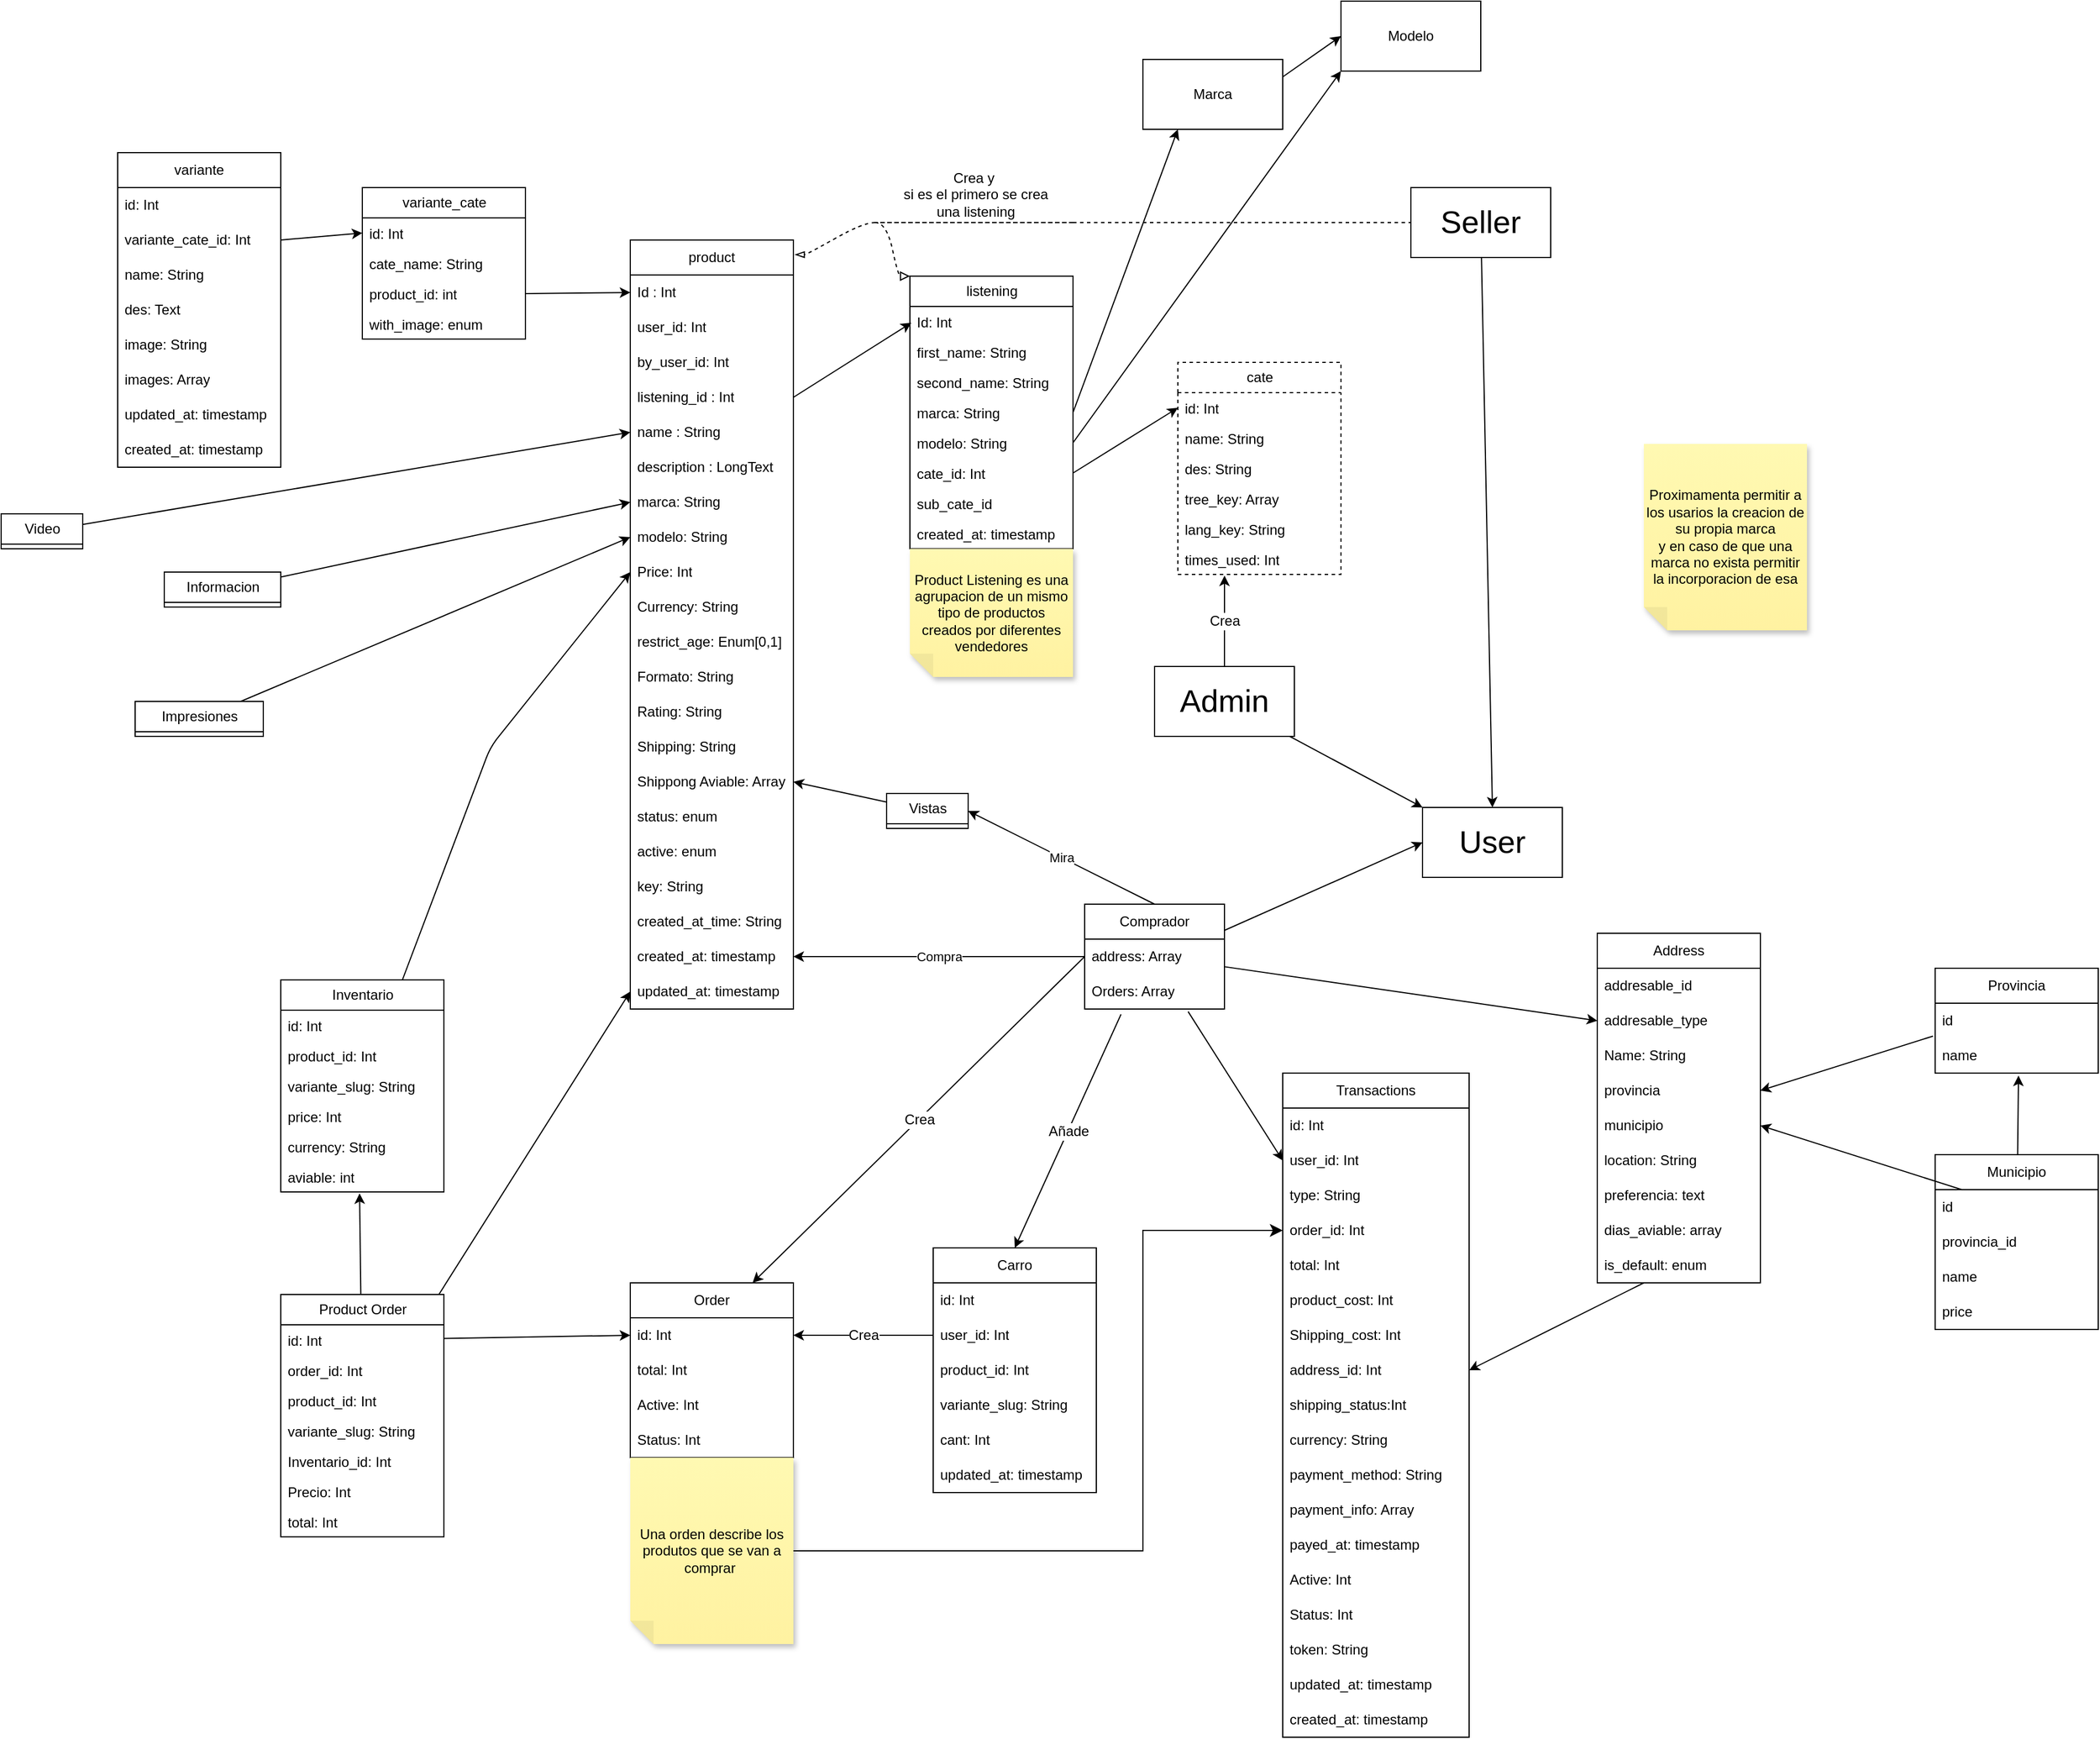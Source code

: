 <mxfile>
    <diagram id="kXIZonOskbyY5UOnAx3I" name="Product Diagram">
        <mxGraphModel dx="1198" dy="568" grid="1" gridSize="10" guides="1" tooltips="1" connect="1" arrows="1" fold="1" page="1" pageScale="1" pageWidth="2000" pageHeight="1600" math="0" shadow="0">
            <root>
                <mxCell id="0"/>
                <mxCell id="1" parent="0"/>
                <mxCell id="2" value="Comprador" style="swimlane;fontStyle=0;childLayout=stackLayout;horizontal=1;startSize=30;horizontalStack=0;resizeParent=1;resizeParentMax=0;resizeLast=0;collapsible=1;marginBottom=0;whiteSpace=wrap;html=1;" parent="1" vertex="1">
                    <mxGeometry x="990" y="815" width="120" height="90" as="geometry">
                        <mxRectangle x="140" y="70" width="100" height="30" as="alternateBounds"/>
                    </mxGeometry>
                </mxCell>
                <mxCell id="5" value="address: Array" style="text;strokeColor=none;fillColor=none;align=left;verticalAlign=middle;spacingLeft=4;spacingRight=4;overflow=hidden;points=[[0,0.5],[1,0.5]];portConstraint=eastwest;rotatable=0;whiteSpace=wrap;html=1;" parent="2" vertex="1">
                    <mxGeometry y="30" width="120" height="30" as="geometry"/>
                </mxCell>
                <mxCell id="242" value="Orders: Array" style="text;strokeColor=none;fillColor=none;align=left;verticalAlign=middle;spacingLeft=4;spacingRight=4;overflow=hidden;points=[[0,0.5],[1,0.5]];portConstraint=eastwest;rotatable=0;whiteSpace=wrap;html=1;" parent="2" vertex="1">
                    <mxGeometry y="60" width="120" height="30" as="geometry"/>
                </mxCell>
                <mxCell id="6" value="product" style="swimlane;fontStyle=0;childLayout=stackLayout;horizontal=1;startSize=30;horizontalStack=0;resizeParent=1;resizeParentMax=0;resizeLast=0;collapsible=1;marginBottom=0;whiteSpace=wrap;html=1;" parent="1" vertex="1">
                    <mxGeometry x="600" y="245" width="140" height="660" as="geometry">
                        <mxRectangle x="600" y="245" width="90" height="30" as="alternateBounds"/>
                    </mxGeometry>
                </mxCell>
                <mxCell id="7" value="Id : Int" style="text;strokeColor=none;fillColor=none;align=left;verticalAlign=middle;spacingLeft=4;spacingRight=4;overflow=hidden;points=[[0,0.5],[1,0.5]];portConstraint=eastwest;rotatable=0;whiteSpace=wrap;html=1;" parent="6" vertex="1">
                    <mxGeometry y="30" width="140" height="30" as="geometry"/>
                </mxCell>
                <mxCell id="8" value="user_id: Int" style="text;strokeColor=none;fillColor=none;align=left;verticalAlign=middle;spacingLeft=4;spacingRight=4;overflow=hidden;points=[[0,0.5],[1,0.5]];portConstraint=eastwest;rotatable=0;whiteSpace=wrap;html=1;" parent="6" vertex="1">
                    <mxGeometry y="60" width="140" height="30" as="geometry"/>
                </mxCell>
                <mxCell id="9" value="by_user_id: Int" style="text;strokeColor=none;fillColor=none;align=left;verticalAlign=middle;spacingLeft=4;spacingRight=4;overflow=hidden;points=[[0,0.5],[1,0.5]];portConstraint=eastwest;rotatable=0;whiteSpace=wrap;html=1;" parent="6" vertex="1">
                    <mxGeometry y="90" width="140" height="30" as="geometry"/>
                </mxCell>
                <mxCell id="16" value="listening_id : Int" style="text;strokeColor=none;fillColor=none;align=left;verticalAlign=middle;spacingLeft=4;spacingRight=4;overflow=hidden;points=[[0,0.5],[1,0.5]];portConstraint=eastwest;rotatable=0;whiteSpace=wrap;html=1;" parent="6" vertex="1">
                    <mxGeometry y="120" width="140" height="30" as="geometry"/>
                </mxCell>
                <mxCell id="17" value="name : String" style="text;strokeColor=none;fillColor=none;align=left;verticalAlign=middle;spacingLeft=4;spacingRight=4;overflow=hidden;points=[[0,0.5],[1,0.5]];portConstraint=eastwest;rotatable=0;whiteSpace=wrap;html=1;" parent="6" vertex="1">
                    <mxGeometry y="150" width="140" height="30" as="geometry"/>
                </mxCell>
                <mxCell id="18" value="description : LongText" style="text;strokeColor=none;fillColor=none;align=left;verticalAlign=middle;spacingLeft=4;spacingRight=4;overflow=hidden;points=[[0,0.5],[1,0.5]];portConstraint=eastwest;rotatable=0;whiteSpace=wrap;html=1;" parent="6" vertex="1">
                    <mxGeometry y="180" width="140" height="30" as="geometry"/>
                </mxCell>
                <mxCell id="22" value="marca: String" style="text;strokeColor=none;fillColor=none;align=left;verticalAlign=middle;spacingLeft=4;spacingRight=4;overflow=hidden;points=[[0,0.5],[1,0.5]];portConstraint=eastwest;rotatable=0;whiteSpace=wrap;html=1;" parent="6" vertex="1">
                    <mxGeometry y="210" width="140" height="30" as="geometry"/>
                </mxCell>
                <mxCell id="23" value="modelo: String" style="text;strokeColor=none;fillColor=none;align=left;verticalAlign=middle;spacingLeft=4;spacingRight=4;overflow=hidden;points=[[0,0.5],[1,0.5]];portConstraint=eastwest;rotatable=0;whiteSpace=wrap;html=1;" parent="6" vertex="1">
                    <mxGeometry y="240" width="140" height="30" as="geometry"/>
                </mxCell>
                <mxCell id="28" value="Price: Int" style="text;strokeColor=none;fillColor=none;align=left;verticalAlign=middle;spacingLeft=4;spacingRight=4;overflow=hidden;points=[[0,0.5],[1,0.5]];portConstraint=eastwest;rotatable=0;whiteSpace=wrap;html=1;" parent="6" vertex="1">
                    <mxGeometry y="270" width="140" height="30" as="geometry"/>
                </mxCell>
                <mxCell id="27" value="Currency: String" style="text;strokeColor=none;fillColor=none;align=left;verticalAlign=middle;spacingLeft=4;spacingRight=4;overflow=hidden;points=[[0,0.5],[1,0.5]];portConstraint=eastwest;rotatable=0;whiteSpace=wrap;html=1;" parent="6" vertex="1">
                    <mxGeometry y="300" width="140" height="30" as="geometry"/>
                </mxCell>
                <mxCell id="29" value="restrict_age: Enum[0,1]" style="text;strokeColor=none;fillColor=none;align=left;verticalAlign=middle;spacingLeft=4;spacingRight=4;overflow=hidden;points=[[0,0.5],[1,0.5]];portConstraint=eastwest;rotatable=0;whiteSpace=wrap;html=1;" parent="6" vertex="1">
                    <mxGeometry y="330" width="140" height="30" as="geometry"/>
                </mxCell>
                <mxCell id="30" value="Formato: String" style="text;strokeColor=none;fillColor=none;align=left;verticalAlign=middle;spacingLeft=4;spacingRight=4;overflow=hidden;points=[[0,0.5],[1,0.5]];portConstraint=eastwest;rotatable=0;whiteSpace=wrap;html=1;" parent="6" vertex="1">
                    <mxGeometry y="360" width="140" height="30" as="geometry"/>
                </mxCell>
                <mxCell id="31" value="Rating: String" style="text;strokeColor=none;fillColor=none;align=left;verticalAlign=middle;spacingLeft=4;spacingRight=4;overflow=hidden;points=[[0,0.5],[1,0.5]];portConstraint=eastwest;rotatable=0;whiteSpace=wrap;html=1;" parent="6" vertex="1">
                    <mxGeometry y="390" width="140" height="30" as="geometry"/>
                </mxCell>
                <mxCell id="32" value="Shipping: String" style="text;strokeColor=none;fillColor=none;align=left;verticalAlign=middle;spacingLeft=4;spacingRight=4;overflow=hidden;points=[[0,0.5],[1,0.5]];portConstraint=eastwest;rotatable=0;whiteSpace=wrap;html=1;" parent="6" vertex="1">
                    <mxGeometry y="420" width="140" height="30" as="geometry"/>
                </mxCell>
                <mxCell id="33" value="Shippong Aviable: Array" style="text;strokeColor=none;fillColor=none;align=left;verticalAlign=middle;spacingLeft=4;spacingRight=4;overflow=hidden;points=[[0,0.5],[1,0.5]];portConstraint=eastwest;rotatable=0;whiteSpace=wrap;html=1;" parent="6" vertex="1">
                    <mxGeometry y="450" width="140" height="30" as="geometry"/>
                </mxCell>
                <mxCell id="34" value="status: enum" style="text;strokeColor=none;fillColor=none;align=left;verticalAlign=middle;spacingLeft=4;spacingRight=4;overflow=hidden;points=[[0,0.5],[1,0.5]];portConstraint=eastwest;rotatable=0;whiteSpace=wrap;html=1;" parent="6" vertex="1">
                    <mxGeometry y="480" width="140" height="30" as="geometry"/>
                </mxCell>
                <mxCell id="35" value="active: enum" style="text;strokeColor=none;fillColor=none;align=left;verticalAlign=middle;spacingLeft=4;spacingRight=4;overflow=hidden;points=[[0,0.5],[1,0.5]];portConstraint=eastwest;rotatable=0;whiteSpace=wrap;html=1;" parent="6" vertex="1">
                    <mxGeometry y="510" width="140" height="30" as="geometry"/>
                </mxCell>
                <mxCell id="36" value="key: String" style="text;strokeColor=none;fillColor=none;align=left;verticalAlign=middle;spacingLeft=4;spacingRight=4;overflow=hidden;points=[[0,0.5],[1,0.5]];portConstraint=eastwest;rotatable=0;whiteSpace=wrap;html=1;" parent="6" vertex="1">
                    <mxGeometry y="540" width="140" height="30" as="geometry"/>
                </mxCell>
                <mxCell id="37" value="created_at_time: String" style="text;strokeColor=none;fillColor=none;align=left;verticalAlign=middle;spacingLeft=4;spacingRight=4;overflow=hidden;points=[[0,0.5],[1,0.5]];portConstraint=eastwest;rotatable=0;whiteSpace=wrap;html=1;" parent="6" vertex="1">
                    <mxGeometry y="570" width="140" height="30" as="geometry"/>
                </mxCell>
                <mxCell id="38" value="created_at: timestamp" style="text;strokeColor=none;fillColor=none;align=left;verticalAlign=middle;spacingLeft=4;spacingRight=4;overflow=hidden;points=[[0,0.5],[1,0.5]];portConstraint=eastwest;rotatable=0;whiteSpace=wrap;html=1;" parent="6" vertex="1">
                    <mxGeometry y="600" width="140" height="30" as="geometry"/>
                </mxCell>
                <mxCell id="39" value="updated_at: timestamp" style="text;strokeColor=none;fillColor=none;align=left;verticalAlign=middle;spacingLeft=4;spacingRight=4;overflow=hidden;points=[[0,0.5],[1,0.5]];portConstraint=eastwest;rotatable=0;whiteSpace=wrap;html=1;" parent="6" vertex="1">
                    <mxGeometry y="630" width="140" height="30" as="geometry"/>
                </mxCell>
                <mxCell id="12" value="Compra" style="endArrow=classic;html=1;exitX=0;exitY=0.5;exitDx=0;exitDy=0;entryX=1;entryY=0.5;entryDx=0;entryDy=0;" parent="1" source="5" target="38" edge="1">
                    <mxGeometry relative="1" as="geometry">
                        <mxPoint x="300" y="290" as="sourcePoint"/>
                        <mxPoint x="760" y="930" as="targetPoint"/>
                        <Array as="points"/>
                    </mxGeometry>
                </mxCell>
                <mxCell id="40" value="listening" style="swimlane;fontStyle=0;childLayout=stackLayout;horizontal=1;startSize=26;fillColor=none;horizontalStack=0;resizeParent=1;resizeParentMax=0;resizeLast=0;collapsible=1;marginBottom=0;html=1;" parent="1" vertex="1">
                    <mxGeometry x="840" y="276" width="140" height="234" as="geometry"/>
                </mxCell>
                <mxCell id="41" value="Id: Int" style="text;strokeColor=none;fillColor=none;align=left;verticalAlign=top;spacingLeft=4;spacingRight=4;overflow=hidden;rotatable=0;points=[[0,0.5],[1,0.5]];portConstraint=eastwest;whiteSpace=wrap;html=1;" parent="40" vertex="1">
                    <mxGeometry y="26" width="140" height="26" as="geometry"/>
                </mxCell>
                <mxCell id="42" value="first_name: String" style="text;strokeColor=none;fillColor=none;align=left;verticalAlign=top;spacingLeft=4;spacingRight=4;overflow=hidden;rotatable=0;points=[[0,0.5],[1,0.5]];portConstraint=eastwest;whiteSpace=wrap;html=1;" parent="40" vertex="1">
                    <mxGeometry y="52" width="140" height="26" as="geometry"/>
                </mxCell>
                <mxCell id="43" value="second_name: String" style="text;strokeColor=none;fillColor=none;align=left;verticalAlign=top;spacingLeft=4;spacingRight=4;overflow=hidden;rotatable=0;points=[[0,0.5],[1,0.5]];portConstraint=eastwest;whiteSpace=wrap;html=1;" parent="40" vertex="1">
                    <mxGeometry y="78" width="140" height="26" as="geometry"/>
                </mxCell>
                <mxCell id="45" value="marca: String" style="text;strokeColor=none;fillColor=none;align=left;verticalAlign=top;spacingLeft=4;spacingRight=4;overflow=hidden;rotatable=0;points=[[0,0.5],[1,0.5]];portConstraint=eastwest;whiteSpace=wrap;html=1;" parent="40" vertex="1">
                    <mxGeometry y="104" width="140" height="26" as="geometry"/>
                </mxCell>
                <mxCell id="87" value="modelo: String" style="text;strokeColor=none;fillColor=none;align=left;verticalAlign=top;spacingLeft=4;spacingRight=4;overflow=hidden;rotatable=0;points=[[0,0.5],[1,0.5]];portConstraint=eastwest;whiteSpace=wrap;html=1;" parent="40" vertex="1">
                    <mxGeometry y="130" width="140" height="26" as="geometry"/>
                </mxCell>
                <mxCell id="47" value="cate_id: Int" style="text;strokeColor=none;fillColor=none;align=left;verticalAlign=top;spacingLeft=4;spacingRight=4;overflow=hidden;rotatable=0;points=[[0,0.5],[1,0.5]];portConstraint=eastwest;whiteSpace=wrap;html=1;" parent="40" vertex="1">
                    <mxGeometry y="156" width="140" height="26" as="geometry"/>
                </mxCell>
                <mxCell id="82" value="sub_cate_id" style="text;strokeColor=none;fillColor=none;align=left;verticalAlign=top;spacingLeft=4;spacingRight=4;overflow=hidden;rotatable=0;points=[[0,0.5],[1,0.5]];portConstraint=eastwest;whiteSpace=wrap;html=1;" parent="40" vertex="1">
                    <mxGeometry y="182" width="140" height="26" as="geometry"/>
                </mxCell>
                <mxCell id="49" value="created_at: timestamp" style="text;strokeColor=none;fillColor=none;align=left;verticalAlign=top;spacingLeft=4;spacingRight=4;overflow=hidden;rotatable=0;points=[[0,0.5],[1,0.5]];portConstraint=eastwest;whiteSpace=wrap;html=1;" parent="40" vertex="1">
                    <mxGeometry y="208" width="140" height="26" as="geometry"/>
                </mxCell>
                <mxCell id="44" style="edgeStyle=none;html=1;exitX=1;exitY=0.5;exitDx=0;exitDy=0;entryX=0.009;entryY=0.171;entryDx=0;entryDy=0;entryPerimeter=0;" parent="1" source="16" target="40" edge="1">
                    <mxGeometry relative="1" as="geometry">
                        <Array as="points"/>
                    </mxGeometry>
                </mxCell>
                <mxCell id="142" style="edgeStyle=none;html=1;entryX=0.5;entryY=0;entryDx=0;entryDy=0;endArrow=classic;endFill=1;startArrow=none;" parent="1" source="240" target="144" edge="1">
                    <mxGeometry relative="1" as="geometry"/>
                </mxCell>
                <mxCell id="69" style="html=1;startArrow=none;endArrow=none;segment=10;sourcePerimeterSpacing=0;targetPerimeterSpacing=0;exitX=1;exitY=1;exitDx=0;exitDy=0;entryX=0;entryY=0.5;entryDx=0;entryDy=0;dashed=1;" parent="1" source="67" target="240" edge="1">
                    <mxGeometry relative="1" as="geometry"/>
                </mxCell>
                <mxCell id="70" style="edgeStyle=entityRelationEdgeStyle;html=1;startArrow=none;endArrow=block;segment=10;curved=1;sourcePerimeterSpacing=0;targetPerimeterSpacing=0;exitX=0;exitY=1;exitDx=0;exitDy=0;dashed=1;endFill=0;entryX=0;entryY=0;entryDx=0;entryDy=0;" parent="1" source="67" target="40" edge="1">
                    <mxGeometry relative="1" as="geometry">
                        <mxPoint x="770" y="220" as="sourcePoint"/>
                        <mxPoint x="850" y="270" as="targetPoint"/>
                    </mxGeometry>
                </mxCell>
                <mxCell id="67" value="Crea y&lt;br&gt;&amp;nbsp;si es el primero se crea&lt;br&gt;&amp;nbsp;una listening" style="whiteSpace=wrap;html=1;shape=partialRectangle;top=0;left=0;bottom=1;right=0;points=[[0,1],[1,1]];fillColor=none;align=center;verticalAlign=bottom;routingCenterY=0.5;snapToPoint=1;recursiveResize=0;autosize=1;treeFolding=1;treeMoving=1;newEdgeStyle={&quot;edgeStyle&quot;:&quot;entityRelationEdgeStyle&quot;,&quot;startArrow&quot;:&quot;none&quot;,&quot;endArrow&quot;:&quot;none&quot;,&quot;segment&quot;:10,&quot;curved&quot;:1,&quot;sourcePerimeterSpacing&quot;:0,&quot;targetPerimeterSpacing&quot;:0};dashed=1;" parent="1" vertex="1">
                    <mxGeometry x="810" y="170" width="170" height="60" as="geometry"/>
                </mxCell>
                <mxCell id="68" value="" style="edgeStyle=entityRelationEdgeStyle;startArrow=none;endArrow=blockThin;segment=10;curved=1;sourcePerimeterSpacing=0;targetPerimeterSpacing=0;dashed=1;endFill=0;entryX=1.009;entryY=0.019;entryDx=0;entryDy=0;entryPerimeter=0;exitX=0;exitY=1;exitDx=0;exitDy=0;" parent="1" source="67" target="6" edge="1">
                    <mxGeometry relative="1" as="geometry">
                        <mxPoint x="740" y="270" as="sourcePoint"/>
                    </mxGeometry>
                </mxCell>
                <mxCell id="71" value="Product Listening es una agrupacion de un mismo tipo de productos creados por diferentes vendedores" style="shape=note;whiteSpace=wrap;html=1;backgroundOutline=1;fontColor=#000000;darkOpacity=0.05;fillColor=#FFF9B2;strokeColor=none;fillStyle=solid;direction=west;gradientDirection=north;gradientColor=#FFF2A1;shadow=1;size=20;pointerEvents=1;dashed=1;" parent="1" vertex="1">
                    <mxGeometry x="840" y="510" width="140" height="110" as="geometry"/>
                </mxCell>
                <mxCell id="73" style="edgeStyle=none;html=1;endArrow=classic;endFill=1;entryX=0;entryY=0.5;entryDx=0;entryDy=0;exitX=1;exitY=0.5;exitDx=0;exitDy=0;" parent="1" source="47" target="75" edge="1">
                    <mxGeometry relative="1" as="geometry">
                        <mxPoint x="1160" y="500" as="targetPoint"/>
                    </mxGeometry>
                </mxCell>
                <mxCell id="74" value="cate" style="swimlane;fontStyle=0;childLayout=stackLayout;horizontal=1;startSize=26;fillColor=none;horizontalStack=0;resizeParent=1;resizeParentMax=0;resizeLast=0;collapsible=1;marginBottom=0;html=1;dashed=1;" parent="1" vertex="1">
                    <mxGeometry x="1070" y="350" width="140" height="182" as="geometry"/>
                </mxCell>
                <mxCell id="75" value="id: Int" style="text;strokeColor=none;fillColor=none;align=left;verticalAlign=top;spacingLeft=4;spacingRight=4;overflow=hidden;rotatable=0;points=[[0,0.5],[1,0.5]];portConstraint=eastwest;whiteSpace=wrap;html=1;dashed=1;" parent="74" vertex="1">
                    <mxGeometry y="26" width="140" height="26" as="geometry"/>
                </mxCell>
                <mxCell id="76" value="name: String" style="text;strokeColor=none;fillColor=none;align=left;verticalAlign=top;spacingLeft=4;spacingRight=4;overflow=hidden;rotatable=0;points=[[0,0.5],[1,0.5]];portConstraint=eastwest;whiteSpace=wrap;html=1;dashed=1;" parent="74" vertex="1">
                    <mxGeometry y="52" width="140" height="26" as="geometry"/>
                </mxCell>
                <mxCell id="77" value="des: String" style="text;strokeColor=none;fillColor=none;align=left;verticalAlign=top;spacingLeft=4;spacingRight=4;overflow=hidden;rotatable=0;points=[[0,0.5],[1,0.5]];portConstraint=eastwest;whiteSpace=wrap;html=1;dashed=1;" parent="74" vertex="1">
                    <mxGeometry y="78" width="140" height="26" as="geometry"/>
                </mxCell>
                <mxCell id="80" value="tree_key: Array" style="text;strokeColor=none;fillColor=none;align=left;verticalAlign=top;spacingLeft=4;spacingRight=4;overflow=hidden;rotatable=0;points=[[0,0.5],[1,0.5]];portConstraint=eastwest;whiteSpace=wrap;html=1;dashed=1;" parent="74" vertex="1">
                    <mxGeometry y="104" width="140" height="26" as="geometry"/>
                </mxCell>
                <mxCell id="79" value="lang_key: String" style="text;strokeColor=none;fillColor=none;align=left;verticalAlign=top;spacingLeft=4;spacingRight=4;overflow=hidden;rotatable=0;points=[[0,0.5],[1,0.5]];portConstraint=eastwest;whiteSpace=wrap;html=1;dashed=1;" parent="74" vertex="1">
                    <mxGeometry y="130" width="140" height="26" as="geometry"/>
                </mxCell>
                <mxCell id="81" value="times_used: Int" style="text;strokeColor=none;fillColor=none;align=left;verticalAlign=top;spacingLeft=4;spacingRight=4;overflow=hidden;rotatable=0;points=[[0,0.5],[1,0.5]];portConstraint=eastwest;whiteSpace=wrap;html=1;dashed=1;" parent="74" vertex="1">
                    <mxGeometry y="156" width="140" height="26" as="geometry"/>
                </mxCell>
                <mxCell id="90" style="edgeStyle=none;html=1;entryX=0;entryY=0.5;entryDx=0;entryDy=0;endArrow=classic;endFill=1;exitX=1;exitY=0.5;exitDx=0;exitDy=0;" parent="1" source="88" target="7" edge="1">
                    <mxGeometry relative="1" as="geometry"/>
                </mxCell>
                <mxCell id="83" value="variante_cate" style="swimlane;fontStyle=0;childLayout=stackLayout;horizontal=1;startSize=26;fillColor=none;horizontalStack=0;resizeParent=1;resizeParentMax=0;resizeLast=0;collapsible=1;marginBottom=0;html=1;" parent="1" vertex="1">
                    <mxGeometry x="370" y="200" width="140" height="130" as="geometry"/>
                </mxCell>
                <mxCell id="84" value="id: Int" style="text;strokeColor=none;fillColor=none;align=left;verticalAlign=top;spacingLeft=4;spacingRight=4;overflow=hidden;rotatable=0;points=[[0,0.5],[1,0.5]];portConstraint=eastwest;whiteSpace=wrap;html=1;dashed=1;" parent="83" vertex="1">
                    <mxGeometry y="26" width="140" height="26" as="geometry"/>
                </mxCell>
                <mxCell id="86" value="cate_name: String" style="text;strokeColor=none;fillColor=none;align=left;verticalAlign=top;spacingLeft=4;spacingRight=4;overflow=hidden;rotatable=0;points=[[0,0.5],[1,0.5]];portConstraint=eastwest;whiteSpace=wrap;html=1;dashed=1;" parent="83" vertex="1">
                    <mxGeometry y="52" width="140" height="26" as="geometry"/>
                </mxCell>
                <mxCell id="88" value="product_id: int" style="text;strokeColor=none;fillColor=none;align=left;verticalAlign=top;spacingLeft=4;spacingRight=4;overflow=hidden;rotatable=0;points=[[0,0.5],[1,0.5]];portConstraint=eastwest;whiteSpace=wrap;html=1;dashed=1;" parent="83" vertex="1">
                    <mxGeometry y="78" width="140" height="26" as="geometry"/>
                </mxCell>
                <mxCell id="89" value="with_image: enum" style="text;strokeColor=none;fillColor=none;align=left;verticalAlign=top;spacingLeft=4;spacingRight=4;overflow=hidden;rotatable=0;points=[[0,0.5],[1,0.5]];portConstraint=eastwest;whiteSpace=wrap;html=1;dashed=1;" parent="83" vertex="1">
                    <mxGeometry y="104" width="140" height="26" as="geometry"/>
                </mxCell>
                <mxCell id="91" value="variante" style="swimlane;fontStyle=0;childLayout=stackLayout;horizontal=1;startSize=30;horizontalStack=0;resizeParent=1;resizeParentMax=0;resizeLast=0;collapsible=1;marginBottom=0;whiteSpace=wrap;html=1;" parent="1" vertex="1">
                    <mxGeometry x="160" y="170" width="140" height="270" as="geometry"/>
                </mxCell>
                <mxCell id="92" value="id: Int" style="text;strokeColor=none;fillColor=none;align=left;verticalAlign=middle;spacingLeft=4;spacingRight=4;overflow=hidden;points=[[0,0.5],[1,0.5]];portConstraint=eastwest;rotatable=0;whiteSpace=wrap;html=1;" parent="91" vertex="1">
                    <mxGeometry y="30" width="140" height="30" as="geometry"/>
                </mxCell>
                <mxCell id="93" value="variante_cate_id: Int" style="text;strokeColor=none;fillColor=none;align=left;verticalAlign=middle;spacingLeft=4;spacingRight=4;overflow=hidden;points=[[0,0.5],[1,0.5]];portConstraint=eastwest;rotatable=0;whiteSpace=wrap;html=1;" parent="91" vertex="1">
                    <mxGeometry y="60" width="140" height="30" as="geometry"/>
                </mxCell>
                <mxCell id="94" value="name: String" style="text;strokeColor=none;fillColor=none;align=left;verticalAlign=middle;spacingLeft=4;spacingRight=4;overflow=hidden;points=[[0,0.5],[1,0.5]];portConstraint=eastwest;rotatable=0;whiteSpace=wrap;html=1;" parent="91" vertex="1">
                    <mxGeometry y="90" width="140" height="30" as="geometry"/>
                </mxCell>
                <mxCell id="95" value="des: Text" style="text;strokeColor=none;fillColor=none;align=left;verticalAlign=middle;spacingLeft=4;spacingRight=4;overflow=hidden;points=[[0,0.5],[1,0.5]];portConstraint=eastwest;rotatable=0;whiteSpace=wrap;html=1;" parent="91" vertex="1">
                    <mxGeometry y="120" width="140" height="30" as="geometry"/>
                </mxCell>
                <mxCell id="96" value="image: String" style="text;strokeColor=none;fillColor=none;align=left;verticalAlign=middle;spacingLeft=4;spacingRight=4;overflow=hidden;points=[[0,0.5],[1,0.5]];portConstraint=eastwest;rotatable=0;whiteSpace=wrap;html=1;" parent="91" vertex="1">
                    <mxGeometry y="150" width="140" height="30" as="geometry"/>
                </mxCell>
                <mxCell id="97" value="images: Array" style="text;strokeColor=none;fillColor=none;align=left;verticalAlign=middle;spacingLeft=4;spacingRight=4;overflow=hidden;points=[[0,0.5],[1,0.5]];portConstraint=eastwest;rotatable=0;whiteSpace=wrap;html=1;" parent="91" vertex="1">
                    <mxGeometry y="180" width="140" height="30" as="geometry"/>
                </mxCell>
                <mxCell id="101" value="updated_at: timestamp" style="text;strokeColor=none;fillColor=none;align=left;verticalAlign=middle;spacingLeft=4;spacingRight=4;overflow=hidden;points=[[0,0.5],[1,0.5]];portConstraint=eastwest;rotatable=0;whiteSpace=wrap;html=1;" parent="91" vertex="1">
                    <mxGeometry y="210" width="140" height="30" as="geometry"/>
                </mxCell>
                <mxCell id="102" value="created_at: timestamp" style="text;strokeColor=none;fillColor=none;align=left;verticalAlign=middle;spacingLeft=4;spacingRight=4;overflow=hidden;points=[[0,0.5],[1,0.5]];portConstraint=eastwest;rotatable=0;whiteSpace=wrap;html=1;" parent="91" vertex="1">
                    <mxGeometry y="240" width="140" height="30" as="geometry"/>
                </mxCell>
                <mxCell id="99" style="edgeStyle=none;html=1;endArrow=classic;endFill=1;entryX=0;entryY=0.5;entryDx=0;entryDy=0;exitX=1;exitY=0.5;exitDx=0;exitDy=0;" parent="1" source="93" target="84" edge="1">
                    <mxGeometry relative="1" as="geometry">
                        <mxPoint x="370" y="320" as="targetPoint"/>
                    </mxGeometry>
                </mxCell>
                <mxCell id="110" style="edgeStyle=none;html=1;endArrow=classic;endFill=1;entryX=0;entryY=0.5;entryDx=0;entryDy=0;" parent="1" source="103" target="28" edge="1">
                    <mxGeometry relative="1" as="geometry">
                        <Array as="points">
                            <mxPoint x="480" y="680"/>
                        </Array>
                    </mxGeometry>
                </mxCell>
                <mxCell id="103" value="Inventario" style="swimlane;fontStyle=0;childLayout=stackLayout;horizontal=1;startSize=26;fillColor=none;horizontalStack=0;resizeParent=1;resizeParentMax=0;resizeLast=0;collapsible=1;marginBottom=0;html=1;" parent="1" vertex="1">
                    <mxGeometry x="300" y="880" width="140" height="182" as="geometry"/>
                </mxCell>
                <mxCell id="104" value="id: Int" style="text;strokeColor=none;fillColor=none;align=left;verticalAlign=top;spacingLeft=4;spacingRight=4;overflow=hidden;rotatable=0;points=[[0,0.5],[1,0.5]];portConstraint=eastwest;whiteSpace=wrap;html=1;" parent="103" vertex="1">
                    <mxGeometry y="26" width="140" height="26" as="geometry"/>
                </mxCell>
                <mxCell id="105" value="product_id: Int" style="text;strokeColor=none;fillColor=none;align=left;verticalAlign=top;spacingLeft=4;spacingRight=4;overflow=hidden;rotatable=0;points=[[0,0.5],[1,0.5]];portConstraint=eastwest;whiteSpace=wrap;html=1;" parent="103" vertex="1">
                    <mxGeometry y="52" width="140" height="26" as="geometry"/>
                </mxCell>
                <mxCell id="106" value="variante_slug: String" style="text;strokeColor=none;fillColor=none;align=left;verticalAlign=top;spacingLeft=4;spacingRight=4;overflow=hidden;rotatable=0;points=[[0,0.5],[1,0.5]];portConstraint=eastwest;whiteSpace=wrap;html=1;" parent="103" vertex="1">
                    <mxGeometry y="78" width="140" height="26" as="geometry"/>
                </mxCell>
                <mxCell id="107" value="price: Int" style="text;strokeColor=none;fillColor=none;align=left;verticalAlign=top;spacingLeft=4;spacingRight=4;overflow=hidden;rotatable=0;points=[[0,0.5],[1,0.5]];portConstraint=eastwest;whiteSpace=wrap;html=1;" parent="103" vertex="1">
                    <mxGeometry y="104" width="140" height="26" as="geometry"/>
                </mxCell>
                <mxCell id="108" value="currency: String" style="text;strokeColor=none;fillColor=none;align=left;verticalAlign=top;spacingLeft=4;spacingRight=4;overflow=hidden;rotatable=0;points=[[0,0.5],[1,0.5]];portConstraint=eastwest;whiteSpace=wrap;html=1;" parent="103" vertex="1">
                    <mxGeometry y="130" width="140" height="26" as="geometry"/>
                </mxCell>
                <mxCell id="109" value="aviable: int" style="text;strokeColor=none;fillColor=none;align=left;verticalAlign=top;spacingLeft=4;spacingRight=4;overflow=hidden;rotatable=0;points=[[0,0.5],[1,0.5]];portConstraint=eastwest;whiteSpace=wrap;html=1;" parent="103" vertex="1">
                    <mxGeometry y="156" width="140" height="26" as="geometry"/>
                </mxCell>
                <mxCell id="115" style="edgeStyle=none;html=1;endArrow=classic;endFill=1;entryX=0;entryY=0.5;entryDx=0;entryDy=0;" parent="1" source="111" target="17" edge="1">
                    <mxGeometry relative="1" as="geometry">
                        <mxPoint x="600" y="410" as="targetPoint"/>
                    </mxGeometry>
                </mxCell>
                <mxCell id="111" value="Video" style="swimlane;fontStyle=0;childLayout=stackLayout;horizontal=1;startSize=26;fillColor=none;horizontalStack=0;resizeParent=1;resizeParentMax=0;resizeLast=0;collapsible=1;marginBottom=0;html=1;" parent="1" vertex="1" collapsed="1">
                    <mxGeometry x="60" y="480" width="70" height="30" as="geometry">
                        <mxRectangle x="80" y="605" width="140" height="104" as="alternateBounds"/>
                    </mxGeometry>
                </mxCell>
                <mxCell id="112" value="Item 1" style="text;strokeColor=none;fillColor=none;align=left;verticalAlign=top;spacingLeft=4;spacingRight=4;overflow=hidden;rotatable=0;points=[[0,0.5],[1,0.5]];portConstraint=eastwest;whiteSpace=wrap;html=1;" parent="111" vertex="1">
                    <mxGeometry y="26" width="140" height="26" as="geometry"/>
                </mxCell>
                <mxCell id="113" value="Item 2" style="text;strokeColor=none;fillColor=none;align=left;verticalAlign=top;spacingLeft=4;spacingRight=4;overflow=hidden;rotatable=0;points=[[0,0.5],[1,0.5]];portConstraint=eastwest;whiteSpace=wrap;html=1;" parent="111" vertex="1">
                    <mxGeometry y="52" width="140" height="26" as="geometry"/>
                </mxCell>
                <mxCell id="114" value="Item 3" style="text;strokeColor=none;fillColor=none;align=left;verticalAlign=top;spacingLeft=4;spacingRight=4;overflow=hidden;rotatable=0;points=[[0,0.5],[1,0.5]];portConstraint=eastwest;whiteSpace=wrap;html=1;" parent="111" vertex="1">
                    <mxGeometry y="78" width="140" height="26" as="geometry"/>
                </mxCell>
                <mxCell id="122" style="edgeStyle=none;html=1;entryX=1;entryY=0.5;entryDx=0;entryDy=0;endArrow=classic;endFill=1;" parent="1" source="116" target="33" edge="1">
                    <mxGeometry relative="1" as="geometry"/>
                </mxCell>
                <mxCell id="116" value="Vistas" style="swimlane;fontStyle=0;childLayout=stackLayout;horizontal=1;startSize=26;fillColor=none;horizontalStack=0;resizeParent=1;resizeParentMax=0;resizeLast=0;collapsible=1;marginBottom=0;html=1;" parent="1" vertex="1" collapsed="1">
                    <mxGeometry x="820" y="720" width="70" height="30" as="geometry">
                        <mxRectangle x="795" y="970" width="140" height="104" as="alternateBounds"/>
                    </mxGeometry>
                </mxCell>
                <mxCell id="117" value="Item 1" style="text;strokeColor=none;fillColor=none;align=left;verticalAlign=top;spacingLeft=4;spacingRight=4;overflow=hidden;rotatable=0;points=[[0,0.5],[1,0.5]];portConstraint=eastwest;whiteSpace=wrap;html=1;" parent="116" vertex="1">
                    <mxGeometry y="26" width="140" height="26" as="geometry"/>
                </mxCell>
                <mxCell id="118" value="Item 2" style="text;strokeColor=none;fillColor=none;align=left;verticalAlign=top;spacingLeft=4;spacingRight=4;overflow=hidden;rotatable=0;points=[[0,0.5],[1,0.5]];portConstraint=eastwest;whiteSpace=wrap;html=1;" parent="116" vertex="1">
                    <mxGeometry y="52" width="140" height="26" as="geometry"/>
                </mxCell>
                <mxCell id="119" value="Item 3" style="text;strokeColor=none;fillColor=none;align=left;verticalAlign=top;spacingLeft=4;spacingRight=4;overflow=hidden;rotatable=0;points=[[0,0.5],[1,0.5]];portConstraint=eastwest;whiteSpace=wrap;html=1;" parent="116" vertex="1">
                    <mxGeometry y="78" width="140" height="26" as="geometry"/>
                </mxCell>
                <mxCell id="120" value="" style="endArrow=classic;html=1;exitX=0.5;exitY=0;exitDx=0;exitDy=0;entryX=1;entryY=0.5;entryDx=0;entryDy=0;" parent="1" source="2" target="116" edge="1">
                    <mxGeometry relative="1" as="geometry">
                        <mxPoint x="920" y="900" as="sourcePoint"/>
                        <mxPoint x="900" y="950" as="targetPoint"/>
                    </mxGeometry>
                </mxCell>
                <mxCell id="121" value="Mira" style="edgeLabel;resizable=0;html=1;align=center;verticalAlign=middle;" parent="120" connectable="0" vertex="1">
                    <mxGeometry relative="1" as="geometry"/>
                </mxCell>
                <mxCell id="127" style="edgeStyle=none;html=1;endArrow=classic;endFill=1;entryX=0;entryY=0.5;entryDx=0;entryDy=0;" parent="1" source="123" target="23" edge="1">
                    <mxGeometry relative="1" as="geometry">
                        <mxPoint x="590" y="880" as="targetPoint"/>
                    </mxGeometry>
                </mxCell>
                <mxCell id="123" value="Impresiones" style="swimlane;fontStyle=0;childLayout=stackLayout;horizontal=1;startSize=26;fillColor=none;horizontalStack=0;resizeParent=1;resizeParentMax=0;resizeLast=0;collapsible=1;marginBottom=0;html=1;" parent="1" vertex="1" collapsed="1">
                    <mxGeometry x="175" y="641" width="110" height="30" as="geometry">
                        <mxRectangle x="360" y="880" width="140" height="104" as="alternateBounds"/>
                    </mxGeometry>
                </mxCell>
                <mxCell id="124" value="Item 1" style="text;strokeColor=none;fillColor=none;align=left;verticalAlign=top;spacingLeft=4;spacingRight=4;overflow=hidden;rotatable=0;points=[[0,0.5],[1,0.5]];portConstraint=eastwest;whiteSpace=wrap;html=1;" parent="123" vertex="1">
                    <mxGeometry y="26" width="140" height="26" as="geometry"/>
                </mxCell>
                <mxCell id="125" value="Item 2" style="text;strokeColor=none;fillColor=none;align=left;verticalAlign=top;spacingLeft=4;spacingRight=4;overflow=hidden;rotatable=0;points=[[0,0.5],[1,0.5]];portConstraint=eastwest;whiteSpace=wrap;html=1;" parent="123" vertex="1">
                    <mxGeometry y="52" width="140" height="26" as="geometry"/>
                </mxCell>
                <mxCell id="126" value="Item 3" style="text;strokeColor=none;fillColor=none;align=left;verticalAlign=top;spacingLeft=4;spacingRight=4;overflow=hidden;rotatable=0;points=[[0,0.5],[1,0.5]];portConstraint=eastwest;whiteSpace=wrap;html=1;" parent="123" vertex="1">
                    <mxGeometry y="78" width="140" height="26" as="geometry"/>
                </mxCell>
                <mxCell id="132" style="edgeStyle=none;html=1;entryX=0;entryY=0.5;entryDx=0;entryDy=0;endArrow=classic;endFill=1;" parent="1" source="128" target="22" edge="1">
                    <mxGeometry relative="1" as="geometry"/>
                </mxCell>
                <mxCell id="128" value="Informacion" style="swimlane;fontStyle=0;childLayout=stackLayout;horizontal=1;startSize=26;fillColor=none;horizontalStack=0;resizeParent=1;resizeParentMax=0;resizeLast=0;collapsible=1;marginBottom=0;html=1;" parent="1" vertex="1" collapsed="1">
                    <mxGeometry x="200" y="530" width="100" height="30" as="geometry">
                        <mxRectangle x="100" y="690" width="140" height="104" as="alternateBounds"/>
                    </mxGeometry>
                </mxCell>
                <mxCell id="129" value="Item 1" style="text;strokeColor=none;fillColor=none;align=left;verticalAlign=top;spacingLeft=4;spacingRight=4;overflow=hidden;rotatable=0;points=[[0,0.5],[1,0.5]];portConstraint=eastwest;whiteSpace=wrap;html=1;" parent="128" vertex="1">
                    <mxGeometry y="26" width="140" height="26" as="geometry"/>
                </mxCell>
                <mxCell id="130" value="Item 2" style="text;strokeColor=none;fillColor=none;align=left;verticalAlign=top;spacingLeft=4;spacingRight=4;overflow=hidden;rotatable=0;points=[[0,0.5],[1,0.5]];portConstraint=eastwest;whiteSpace=wrap;html=1;" parent="128" vertex="1">
                    <mxGeometry y="52" width="140" height="26" as="geometry"/>
                </mxCell>
                <mxCell id="131" value="Item 3" style="text;strokeColor=none;fillColor=none;align=left;verticalAlign=top;spacingLeft=4;spacingRight=4;overflow=hidden;rotatable=0;points=[[0,0.5],[1,0.5]];portConstraint=eastwest;whiteSpace=wrap;html=1;" parent="128" vertex="1">
                    <mxGeometry y="78" width="140" height="26" as="geometry"/>
                </mxCell>
                <mxCell id="143" style="edgeStyle=none;html=1;entryX=0;entryY=0.5;entryDx=0;entryDy=0;endArrow=classic;endFill=1;exitX=1;exitY=0.25;exitDx=0;exitDy=0;" parent="1" source="2" target="144" edge="1">
                    <mxGeometry relative="1" as="geometry"/>
                </mxCell>
                <mxCell id="144" value="User" style="rounded=0;whiteSpace=wrap;html=1;fontSize=27;" parent="1" vertex="1">
                    <mxGeometry x="1280" y="732" width="120" height="60" as="geometry"/>
                </mxCell>
                <mxCell id="146" style="edgeStyle=none;html=1;entryX=0;entryY=0;entryDx=0;entryDy=0;fontSize=27;endArrow=classic;endFill=1;" parent="1" source="145" target="144" edge="1">
                    <mxGeometry relative="1" as="geometry"/>
                </mxCell>
                <mxCell id="145" value="Admin" style="rounded=0;whiteSpace=wrap;html=1;fontSize=27;" parent="1" vertex="1">
                    <mxGeometry x="1050" y="611" width="120" height="60" as="geometry"/>
                </mxCell>
                <mxCell id="149" value="" style="endArrow=classic;html=1;fontSize=12;entryX=0.286;entryY=1.038;entryDx=0;entryDy=0;entryPerimeter=0;exitX=0.5;exitY=0;exitDx=0;exitDy=0;" parent="1" source="145" target="81" edge="1">
                    <mxGeometry relative="1" as="geometry">
                        <mxPoint x="1060" y="570" as="sourcePoint"/>
                        <mxPoint x="1160" y="570" as="targetPoint"/>
                    </mxGeometry>
                </mxCell>
                <mxCell id="150" value="Crea" style="edgeLabel;resizable=0;html=1;align=center;verticalAlign=middle;fontSize=12;" parent="149" connectable="0" vertex="1">
                    <mxGeometry relative="1" as="geometry"/>
                </mxCell>
                <mxCell id="151" value="Transactions" style="swimlane;fontStyle=0;childLayout=stackLayout;horizontal=1;startSize=30;horizontalStack=0;resizeParent=1;resizeParentMax=0;resizeLast=0;collapsible=1;marginBottom=0;whiteSpace=wrap;html=1;fontSize=12;" parent="1" vertex="1">
                    <mxGeometry x="1160" y="960" width="160" height="570" as="geometry"/>
                </mxCell>
                <mxCell id="152" value="id: Int" style="text;strokeColor=none;fillColor=none;align=left;verticalAlign=middle;spacingLeft=4;spacingRight=4;overflow=hidden;points=[[0,0.5],[1,0.5]];portConstraint=eastwest;rotatable=0;whiteSpace=wrap;html=1;fontSize=12;" parent="151" vertex="1">
                    <mxGeometry y="30" width="160" height="30" as="geometry"/>
                </mxCell>
                <mxCell id="153" value="user_id: Int" style="text;strokeColor=none;fillColor=none;align=left;verticalAlign=middle;spacingLeft=4;spacingRight=4;overflow=hidden;points=[[0,0.5],[1,0.5]];portConstraint=eastwest;rotatable=0;whiteSpace=wrap;html=1;fontSize=12;" parent="151" vertex="1">
                    <mxGeometry y="60" width="160" height="30" as="geometry"/>
                </mxCell>
                <mxCell id="154" value="type: String" style="text;strokeColor=none;fillColor=none;align=left;verticalAlign=middle;spacingLeft=4;spacingRight=4;overflow=hidden;points=[[0,0.5],[1,0.5]];portConstraint=eastwest;rotatable=0;whiteSpace=wrap;html=1;fontSize=12;" parent="151" vertex="1">
                    <mxGeometry y="90" width="160" height="30" as="geometry"/>
                </mxCell>
                <mxCell id="155" value="order_id: Int" style="text;strokeColor=none;fillColor=none;align=left;verticalAlign=middle;spacingLeft=4;spacingRight=4;overflow=hidden;points=[[0,0.5],[1,0.5]];portConstraint=eastwest;rotatable=0;whiteSpace=wrap;html=1;fontSize=12;" parent="151" vertex="1">
                    <mxGeometry y="120" width="160" height="30" as="geometry"/>
                </mxCell>
                <mxCell id="156" value="total: Int" style="text;strokeColor=none;fillColor=none;align=left;verticalAlign=middle;spacingLeft=4;spacingRight=4;overflow=hidden;points=[[0,0.5],[1,0.5]];portConstraint=eastwest;rotatable=0;whiteSpace=wrap;html=1;fontSize=12;" parent="151" vertex="1">
                    <mxGeometry y="150" width="160" height="30" as="geometry"/>
                </mxCell>
                <mxCell id="157" value="product_cost: Int" style="text;strokeColor=none;fillColor=none;align=left;verticalAlign=middle;spacingLeft=4;spacingRight=4;overflow=hidden;points=[[0,0.5],[1,0.5]];portConstraint=eastwest;rotatable=0;whiteSpace=wrap;html=1;fontSize=12;" parent="151" vertex="1">
                    <mxGeometry y="180" width="160" height="30" as="geometry"/>
                </mxCell>
                <mxCell id="158" value="Shipping_cost: Int" style="text;strokeColor=none;fillColor=none;align=left;verticalAlign=middle;spacingLeft=4;spacingRight=4;overflow=hidden;points=[[0,0.5],[1,0.5]];portConstraint=eastwest;rotatable=0;whiteSpace=wrap;html=1;fontSize=12;" parent="151" vertex="1">
                    <mxGeometry y="210" width="160" height="30" as="geometry"/>
                </mxCell>
                <mxCell id="216" value="address_id: Int" style="text;strokeColor=none;fillColor=none;align=left;verticalAlign=middle;spacingLeft=4;spacingRight=4;overflow=hidden;points=[[0,0.5],[1,0.5]];portConstraint=eastwest;rotatable=0;whiteSpace=wrap;html=1;fontSize=12;" parent="151" vertex="1">
                    <mxGeometry y="240" width="160" height="30" as="geometry"/>
                </mxCell>
                <mxCell id="217" value="shipping_status:Int" style="text;strokeColor=none;fillColor=none;align=left;verticalAlign=middle;spacingLeft=4;spacingRight=4;overflow=hidden;points=[[0,0.5],[1,0.5]];portConstraint=eastwest;rotatable=0;whiteSpace=wrap;html=1;fontSize=12;" parent="151" vertex="1">
                    <mxGeometry y="270" width="160" height="30" as="geometry"/>
                </mxCell>
                <mxCell id="218" value="currency: String" style="text;strokeColor=none;fillColor=none;align=left;verticalAlign=middle;spacingLeft=4;spacingRight=4;overflow=hidden;points=[[0,0.5],[1,0.5]];portConstraint=eastwest;rotatable=0;whiteSpace=wrap;html=1;fontSize=12;" parent="151" vertex="1">
                    <mxGeometry y="300" width="160" height="30" as="geometry"/>
                </mxCell>
                <mxCell id="219" value="payment_method: String" style="text;strokeColor=none;fillColor=none;align=left;verticalAlign=middle;spacingLeft=4;spacingRight=4;overflow=hidden;points=[[0,0.5],[1,0.5]];portConstraint=eastwest;rotatable=0;whiteSpace=wrap;html=1;fontSize=12;" parent="151" vertex="1">
                    <mxGeometry y="330" width="160" height="30" as="geometry"/>
                </mxCell>
                <mxCell id="220" value="payment_info: Array" style="text;strokeColor=none;fillColor=none;align=left;verticalAlign=middle;spacingLeft=4;spacingRight=4;overflow=hidden;points=[[0,0.5],[1,0.5]];portConstraint=eastwest;rotatable=0;whiteSpace=wrap;html=1;fontSize=12;" parent="151" vertex="1">
                    <mxGeometry y="360" width="160" height="30" as="geometry"/>
                </mxCell>
                <mxCell id="221" value="payed_at: timestamp" style="text;strokeColor=none;fillColor=none;align=left;verticalAlign=middle;spacingLeft=4;spacingRight=4;overflow=hidden;points=[[0,0.5],[1,0.5]];portConstraint=eastwest;rotatable=0;whiteSpace=wrap;html=1;fontSize=12;" parent="151" vertex="1">
                    <mxGeometry y="390" width="160" height="30" as="geometry"/>
                </mxCell>
                <mxCell id="222" value="Active: Int" style="text;strokeColor=none;fillColor=none;align=left;verticalAlign=middle;spacingLeft=4;spacingRight=4;overflow=hidden;points=[[0,0.5],[1,0.5]];portConstraint=eastwest;rotatable=0;whiteSpace=wrap;html=1;fontSize=12;" parent="151" vertex="1">
                    <mxGeometry y="420" width="160" height="30" as="geometry"/>
                </mxCell>
                <mxCell id="223" value="Status: Int" style="text;strokeColor=none;fillColor=none;align=left;verticalAlign=middle;spacingLeft=4;spacingRight=4;overflow=hidden;points=[[0,0.5],[1,0.5]];portConstraint=eastwest;rotatable=0;whiteSpace=wrap;html=1;fontSize=12;" parent="151" vertex="1">
                    <mxGeometry y="450" width="160" height="30" as="geometry"/>
                </mxCell>
                <mxCell id="226" value="token: String" style="text;strokeColor=none;fillColor=none;align=left;verticalAlign=middle;spacingLeft=4;spacingRight=4;overflow=hidden;points=[[0,0.5],[1,0.5]];portConstraint=eastwest;rotatable=0;whiteSpace=wrap;html=1;fontSize=12;" parent="151" vertex="1">
                    <mxGeometry y="480" width="160" height="30" as="geometry"/>
                </mxCell>
                <mxCell id="224" value="updated_at: timestamp" style="text;strokeColor=none;fillColor=none;align=left;verticalAlign=middle;spacingLeft=4;spacingRight=4;overflow=hidden;points=[[0,0.5],[1,0.5]];portConstraint=eastwest;rotatable=0;whiteSpace=wrap;html=1;fontSize=12;" parent="151" vertex="1">
                    <mxGeometry y="510" width="160" height="30" as="geometry"/>
                </mxCell>
                <mxCell id="225" value="created_at: timestamp" style="text;strokeColor=none;fillColor=none;align=left;verticalAlign=middle;spacingLeft=4;spacingRight=4;overflow=hidden;points=[[0,0.5],[1,0.5]];portConstraint=eastwest;rotatable=0;whiteSpace=wrap;html=1;fontSize=12;" parent="151" vertex="1">
                    <mxGeometry y="540" width="160" height="30" as="geometry"/>
                </mxCell>
                <mxCell id="160" value="Order" style="swimlane;fontStyle=0;childLayout=stackLayout;horizontal=1;startSize=30;horizontalStack=0;resizeParent=1;resizeParentMax=0;resizeLast=0;collapsible=1;marginBottom=0;whiteSpace=wrap;html=1;fontSize=12;" parent="1" vertex="1">
                    <mxGeometry x="600" y="1140" width="140" height="150" as="geometry"/>
                </mxCell>
                <mxCell id="161" value="id: Int" style="text;strokeColor=none;fillColor=none;align=left;verticalAlign=middle;spacingLeft=4;spacingRight=4;overflow=hidden;points=[[0,0.5],[1,0.5]];portConstraint=eastwest;rotatable=0;whiteSpace=wrap;html=1;fontSize=12;" parent="160" vertex="1">
                    <mxGeometry y="30" width="140" height="30" as="geometry"/>
                </mxCell>
                <mxCell id="162" value="total: Int" style="text;strokeColor=none;fillColor=none;align=left;verticalAlign=middle;spacingLeft=4;spacingRight=4;overflow=hidden;points=[[0,0.5],[1,0.5]];portConstraint=eastwest;rotatable=0;whiteSpace=wrap;html=1;fontSize=12;" parent="160" vertex="1">
                    <mxGeometry y="60" width="140" height="30" as="geometry"/>
                </mxCell>
                <mxCell id="163" value="Active: Int" style="text;strokeColor=none;fillColor=none;align=left;verticalAlign=middle;spacingLeft=4;spacingRight=4;overflow=hidden;points=[[0,0.5],[1,0.5]];portConstraint=eastwest;rotatable=0;whiteSpace=wrap;html=1;fontSize=12;" parent="160" vertex="1">
                    <mxGeometry y="90" width="140" height="30" as="geometry"/>
                </mxCell>
                <mxCell id="192" value="Status: Int" style="text;strokeColor=none;fillColor=none;align=left;verticalAlign=middle;spacingLeft=4;spacingRight=4;overflow=hidden;points=[[0,0.5],[1,0.5]];portConstraint=eastwest;rotatable=0;whiteSpace=wrap;html=1;fontSize=12;" parent="160" vertex="1">
                    <mxGeometry y="120" width="140" height="30" as="geometry"/>
                </mxCell>
                <mxCell id="164" value="Una orden describe los produtos que se van a comprar&amp;nbsp;" style="shape=note;whiteSpace=wrap;html=1;backgroundOutline=1;fontColor=#000000;darkOpacity=0.05;fillColor=#FFF9B2;strokeColor=none;fillStyle=solid;direction=west;gradientDirection=north;gradientColor=#FFF2A1;shadow=1;size=20;pointerEvents=1;fontSize=12;" parent="1" vertex="1">
                    <mxGeometry x="600" y="1290" width="140" height="160" as="geometry"/>
                </mxCell>
                <mxCell id="166" value="Carro" style="swimlane;fontStyle=0;childLayout=stackLayout;horizontal=1;startSize=30;horizontalStack=0;resizeParent=1;resizeParentMax=0;resizeLast=0;collapsible=1;marginBottom=0;whiteSpace=wrap;html=1;fontSize=12;" parent="1" vertex="1">
                    <mxGeometry x="860" y="1110" width="140" height="210" as="geometry"/>
                </mxCell>
                <mxCell id="167" value="id: Int" style="text;strokeColor=none;fillColor=none;align=left;verticalAlign=middle;spacingLeft=4;spacingRight=4;overflow=hidden;points=[[0,0.5],[1,0.5]];portConstraint=eastwest;rotatable=0;whiteSpace=wrap;html=1;fontSize=12;" parent="166" vertex="1">
                    <mxGeometry y="30" width="140" height="30" as="geometry"/>
                </mxCell>
                <mxCell id="168" value="user_id: Int" style="text;strokeColor=none;fillColor=none;align=left;verticalAlign=middle;spacingLeft=4;spacingRight=4;overflow=hidden;points=[[0,0.5],[1,0.5]];portConstraint=eastwest;rotatable=0;whiteSpace=wrap;html=1;fontSize=12;" parent="166" vertex="1">
                    <mxGeometry y="60" width="140" height="30" as="geometry"/>
                </mxCell>
                <mxCell id="169" value="product_id: Int" style="text;strokeColor=none;fillColor=none;align=left;verticalAlign=middle;spacingLeft=4;spacingRight=4;overflow=hidden;points=[[0,0.5],[1,0.5]];portConstraint=eastwest;rotatable=0;whiteSpace=wrap;html=1;fontSize=12;" parent="166" vertex="1">
                    <mxGeometry y="90" width="140" height="30" as="geometry"/>
                </mxCell>
                <mxCell id="213" value="variante_slug: String" style="text;strokeColor=none;fillColor=none;align=left;verticalAlign=middle;spacingLeft=4;spacingRight=4;overflow=hidden;points=[[0,0.5],[1,0.5]];portConstraint=eastwest;rotatable=0;whiteSpace=wrap;html=1;fontSize=12;" parent="166" vertex="1">
                    <mxGeometry y="120" width="140" height="30" as="geometry"/>
                </mxCell>
                <mxCell id="170" value="cant: Int" style="text;strokeColor=none;fillColor=none;align=left;verticalAlign=middle;spacingLeft=4;spacingRight=4;overflow=hidden;points=[[0,0.5],[1,0.5]];portConstraint=eastwest;rotatable=0;whiteSpace=wrap;html=1;fontSize=12;" parent="166" vertex="1">
                    <mxGeometry y="150" width="140" height="30" as="geometry"/>
                </mxCell>
                <mxCell id="171" value="updated_at: timestamp" style="text;strokeColor=none;fillColor=none;align=left;verticalAlign=middle;spacingLeft=4;spacingRight=4;overflow=hidden;points=[[0,0.5],[1,0.5]];portConstraint=eastwest;rotatable=0;whiteSpace=wrap;html=1;fontSize=12;" parent="166" vertex="1">
                    <mxGeometry y="180" width="140" height="30" as="geometry"/>
                </mxCell>
                <mxCell id="182" value="" style="endArrow=classic;html=1;fontSize=12;exitX=0;exitY=0.5;exitDx=0;exitDy=0;entryX=1;entryY=0.5;entryDx=0;entryDy=0;" parent="1" source="168" target="161" edge="1">
                    <mxGeometry relative="1" as="geometry">
                        <mxPoint x="780" y="1140" as="sourcePoint"/>
                        <mxPoint x="880" y="1140" as="targetPoint"/>
                    </mxGeometry>
                </mxCell>
                <mxCell id="183" value="Crea" style="edgeLabel;resizable=0;html=1;align=center;verticalAlign=middle;fontSize=12;" parent="182" connectable="0" vertex="1">
                    <mxGeometry relative="1" as="geometry"/>
                </mxCell>
                <mxCell id="188" value="" style="endArrow=classic;html=1;rounded=0;fontSize=12;entryX=0.75;entryY=0;entryDx=0;entryDy=0;exitX=0;exitY=0.5;exitDx=0;exitDy=0;" parent="1" source="5" target="160" edge="1">
                    <mxGeometry relative="1" as="geometry">
                        <mxPoint x="990" y="880" as="sourcePoint"/>
                        <mxPoint x="840" y="1150" as="targetPoint"/>
                    </mxGeometry>
                </mxCell>
                <mxCell id="189" value="Crea" style="edgeLabel;resizable=0;html=1;align=center;verticalAlign=middle;strokeWidth=0;fontSize=12;fillColor=none;" parent="188" connectable="0" vertex="1">
                    <mxGeometry relative="1" as="geometry"/>
                </mxCell>
                <mxCell id="190" value="" style="endArrow=classic;html=1;rounded=0;fontSize=12;exitX=0.26;exitY=1.153;exitDx=0;exitDy=0;exitPerimeter=0;entryX=0.5;entryY=0;entryDx=0;entryDy=0;" parent="1" source="242" target="166" edge="1">
                    <mxGeometry relative="1" as="geometry">
                        <mxPoint x="940" y="1030" as="sourcePoint"/>
                        <mxPoint x="1040" y="1030" as="targetPoint"/>
                    </mxGeometry>
                </mxCell>
                <mxCell id="191" value="Añade" style="edgeLabel;resizable=0;html=1;align=center;verticalAlign=middle;strokeWidth=0;fontSize=12;fillColor=none;" parent="190" connectable="0" vertex="1">
                    <mxGeometry relative="1" as="geometry"/>
                </mxCell>
                <mxCell id="195" value="" style="edgeStyle=elbowEdgeStyle;elbow=horizontal;endArrow=none;html=1;curved=0;rounded=0;endSize=8;startSize=8;fontSize=12;exitX=0;exitY=0.5;exitDx=0;exitDy=0;endFill=0;startArrow=classic;startFill=1;entryX=0;entryY=0.5;entryDx=0;entryDy=0;entryPerimeter=0;" parent="1" source="155" target="164" edge="1">
                    <mxGeometry width="50" height="50" relative="1" as="geometry">
                        <mxPoint x="1030" y="1300" as="sourcePoint"/>
                        <mxPoint x="690" y="1350" as="targetPoint"/>
                        <Array as="points">
                            <mxPoint x="1040" y="1270"/>
                        </Array>
                    </mxGeometry>
                </mxCell>
                <mxCell id="208" style="edgeStyle=none;rounded=0;html=1;entryX=0.483;entryY=1.046;entryDx=0;entryDy=0;entryPerimeter=0;fontSize=12;startArrow=none;startFill=0;endArrow=classic;endFill=1;" parent="1" source="201" target="109" edge="1">
                    <mxGeometry relative="1" as="geometry"/>
                </mxCell>
                <mxCell id="215" style="edgeStyle=none;rounded=0;html=1;entryX=0;entryY=0.5;entryDx=0;entryDy=0;fontSize=12;startArrow=none;startFill=0;endArrow=classic;endFill=1;" parent="1" source="201" target="39" edge="1">
                    <mxGeometry relative="1" as="geometry"/>
                </mxCell>
                <mxCell id="201" value="Product Order" style="swimlane;fontStyle=0;childLayout=stackLayout;horizontal=1;startSize=26;fillColor=none;horizontalStack=0;resizeParent=1;resizeParentMax=0;resizeLast=0;collapsible=1;marginBottom=0;html=1;strokeWidth=1;fontSize=12;" parent="1" vertex="1">
                    <mxGeometry x="300" y="1150" width="140" height="208" as="geometry"/>
                </mxCell>
                <mxCell id="202" value="id: Int" style="text;strokeColor=none;fillColor=none;align=left;verticalAlign=top;spacingLeft=4;spacingRight=4;overflow=hidden;rotatable=0;points=[[0,0.5],[1,0.5]];portConstraint=eastwest;whiteSpace=wrap;html=1;strokeWidth=1;fontSize=12;" parent="201" vertex="1">
                    <mxGeometry y="26" width="140" height="26" as="geometry"/>
                </mxCell>
                <mxCell id="203" value="order_id: Int" style="text;strokeColor=none;fillColor=none;align=left;verticalAlign=top;spacingLeft=4;spacingRight=4;overflow=hidden;rotatable=0;points=[[0,0.5],[1,0.5]];portConstraint=eastwest;whiteSpace=wrap;html=1;strokeWidth=1;fontSize=12;" parent="201" vertex="1">
                    <mxGeometry y="52" width="140" height="26" as="geometry"/>
                </mxCell>
                <mxCell id="204" value="product_id: Int" style="text;strokeColor=none;fillColor=none;align=left;verticalAlign=top;spacingLeft=4;spacingRight=4;overflow=hidden;rotatable=0;points=[[0,0.5],[1,0.5]];portConstraint=eastwest;whiteSpace=wrap;html=1;strokeWidth=1;fontSize=12;" parent="201" vertex="1">
                    <mxGeometry y="78" width="140" height="26" as="geometry"/>
                </mxCell>
                <mxCell id="212" value="variante_slug: String" style="text;strokeColor=none;fillColor=none;align=left;verticalAlign=top;spacingLeft=4;spacingRight=4;overflow=hidden;rotatable=0;points=[[0,0.5],[1,0.5]];portConstraint=eastwest;whiteSpace=wrap;html=1;strokeWidth=1;fontSize=12;" parent="201" vertex="1">
                    <mxGeometry y="104" width="140" height="26" as="geometry"/>
                </mxCell>
                <mxCell id="205" value="Inventario_id: Int" style="text;strokeColor=none;fillColor=none;align=left;verticalAlign=top;spacingLeft=4;spacingRight=4;overflow=hidden;rotatable=0;points=[[0,0.5],[1,0.5]];portConstraint=eastwest;whiteSpace=wrap;html=1;strokeWidth=1;fontSize=12;" parent="201" vertex="1">
                    <mxGeometry y="130" width="140" height="26" as="geometry"/>
                </mxCell>
                <mxCell id="211" value="Precio: Int" style="text;strokeColor=none;fillColor=none;align=left;verticalAlign=top;spacingLeft=4;spacingRight=4;overflow=hidden;rotatable=0;points=[[0,0.5],[1,0.5]];portConstraint=eastwest;whiteSpace=wrap;html=1;strokeWidth=1;fontSize=12;" parent="201" vertex="1">
                    <mxGeometry y="156" width="140" height="26" as="geometry"/>
                </mxCell>
                <mxCell id="210" value="total: Int" style="text;strokeColor=none;fillColor=none;align=left;verticalAlign=top;spacingLeft=4;spacingRight=4;overflow=hidden;rotatable=0;points=[[0,0.5],[1,0.5]];portConstraint=eastwest;whiteSpace=wrap;html=1;strokeWidth=1;fontSize=12;" parent="201" vertex="1">
                    <mxGeometry y="182" width="140" height="26" as="geometry"/>
                </mxCell>
                <mxCell id="207" style="edgeStyle=none;rounded=0;html=1;entryX=0;entryY=0.5;entryDx=0;entryDy=0;fontSize=12;startArrow=none;startFill=0;endArrow=classic;endFill=1;" parent="1" source="202" target="161" edge="1">
                    <mxGeometry relative="1" as="geometry"/>
                </mxCell>
                <mxCell id="214" style="edgeStyle=none;rounded=0;html=1;entryX=0;entryY=0.5;entryDx=0;entryDy=0;fontSize=12;startArrow=none;startFill=0;endArrow=classic;endFill=1;exitX=0.74;exitY=1.073;exitDx=0;exitDy=0;exitPerimeter=0;" parent="1" source="242" target="153" edge="1">
                    <mxGeometry relative="1" as="geometry"/>
                </mxCell>
                <mxCell id="237" style="edgeStyle=none;rounded=0;html=1;fontSize=12;startArrow=none;startFill=0;endArrow=classic;endFill=1;entryX=0;entryY=0.5;entryDx=0;entryDy=0;" parent="1" source="5" target="Y0bqUUR4vnalgqt75-Pe-244" edge="1">
                    <mxGeometry relative="1" as="geometry">
                        <mxPoint x="1450" y="925" as="targetPoint"/>
                    </mxGeometry>
                </mxCell>
                <mxCell id="238" style="edgeStyle=none;rounded=0;html=1;entryX=1;entryY=0.5;entryDx=0;entryDy=0;fontSize=12;startArrow=none;startFill=0;endArrow=classic;endFill=1;" parent="1" source="235" target="216" edge="1">
                    <mxGeometry relative="1" as="geometry"/>
                </mxCell>
                <mxCell id="240" value="Seller" style="rounded=0;whiteSpace=wrap;html=1;fontSize=27;" parent="1" vertex="1">
                    <mxGeometry x="1270" y="200" width="120" height="60" as="geometry"/>
                </mxCell>
                <mxCell id="Y0bqUUR4vnalgqt75-Pe-242" value="Address" style="swimlane;fontStyle=0;childLayout=stackLayout;horizontal=1;startSize=30;horizontalStack=0;resizeParent=1;resizeParentMax=0;resizeLast=0;collapsible=1;marginBottom=0;whiteSpace=wrap;html=1;" parent="1" vertex="1">
                    <mxGeometry x="1430" y="840" width="140" height="300" as="geometry"/>
                </mxCell>
                <mxCell id="Y0bqUUR4vnalgqt75-Pe-243" value="addresable_id" style="text;strokeColor=none;fillColor=none;align=left;verticalAlign=middle;spacingLeft=4;spacingRight=4;overflow=hidden;points=[[0,0.5],[1,0.5]];portConstraint=eastwest;rotatable=0;whiteSpace=wrap;html=1;" parent="Y0bqUUR4vnalgqt75-Pe-242" vertex="1">
                    <mxGeometry y="30" width="140" height="30" as="geometry"/>
                </mxCell>
                <mxCell id="Y0bqUUR4vnalgqt75-Pe-244" value="addresable_type" style="text;strokeColor=none;fillColor=none;align=left;verticalAlign=middle;spacingLeft=4;spacingRight=4;overflow=hidden;points=[[0,0.5],[1,0.5]];portConstraint=eastwest;rotatable=0;whiteSpace=wrap;html=1;" parent="Y0bqUUR4vnalgqt75-Pe-242" vertex="1">
                    <mxGeometry y="60" width="140" height="30" as="geometry"/>
                </mxCell>
                <mxCell id="230" value="Name: String" style="text;strokeColor=none;fillColor=none;align=left;verticalAlign=middle;spacingLeft=4;spacingRight=4;overflow=hidden;points=[[0,0.5],[1,0.5]];portConstraint=eastwest;rotatable=0;whiteSpace=wrap;html=1;strokeWidth=1;fontSize=12;" parent="Y0bqUUR4vnalgqt75-Pe-242" vertex="1">
                    <mxGeometry y="90" width="140" height="30" as="geometry"/>
                </mxCell>
                <mxCell id="Y0bqUUR4vnalgqt75-Pe-245" value="provincia" style="text;strokeColor=none;fillColor=none;align=left;verticalAlign=middle;spacingLeft=4;spacingRight=4;overflow=hidden;points=[[0,0.5],[1,0.5]];portConstraint=eastwest;rotatable=0;whiteSpace=wrap;html=1;" parent="Y0bqUUR4vnalgqt75-Pe-242" vertex="1">
                    <mxGeometry y="120" width="140" height="30" as="geometry"/>
                </mxCell>
                <mxCell id="Y0bqUUR4vnalgqt75-Pe-246" value="municipio" style="text;strokeColor=none;fillColor=none;align=left;verticalAlign=middle;spacingLeft=4;spacingRight=4;overflow=hidden;points=[[0,0.5],[1,0.5]];portConstraint=eastwest;rotatable=0;whiteSpace=wrap;html=1;" parent="Y0bqUUR4vnalgqt75-Pe-242" vertex="1">
                    <mxGeometry y="150" width="140" height="30" as="geometry"/>
                </mxCell>
                <mxCell id="232" value="location: String" style="text;strokeColor=none;fillColor=none;align=left;verticalAlign=middle;spacingLeft=4;spacingRight=4;overflow=hidden;points=[[0,0.5],[1,0.5]];portConstraint=eastwest;rotatable=0;whiteSpace=wrap;html=1;strokeWidth=1;fontSize=12;" parent="Y0bqUUR4vnalgqt75-Pe-242" vertex="1">
                    <mxGeometry y="180" width="140" height="30" as="geometry"/>
                </mxCell>
                <mxCell id="233" value="preferencia: text" style="text;strokeColor=none;fillColor=none;align=left;verticalAlign=middle;spacingLeft=4;spacingRight=4;overflow=hidden;points=[[0,0.5],[1,0.5]];portConstraint=eastwest;rotatable=0;whiteSpace=wrap;html=1;strokeWidth=1;fontSize=12;" parent="Y0bqUUR4vnalgqt75-Pe-242" vertex="1">
                    <mxGeometry y="210" width="140" height="30" as="geometry"/>
                </mxCell>
                <mxCell id="234" value="dias_aviable: array" style="text;strokeColor=none;fillColor=none;align=left;verticalAlign=middle;spacingLeft=4;spacingRight=4;overflow=hidden;points=[[0,0.5],[1,0.5]];portConstraint=eastwest;rotatable=0;whiteSpace=wrap;html=1;strokeWidth=1;fontSize=12;" parent="Y0bqUUR4vnalgqt75-Pe-242" vertex="1">
                    <mxGeometry y="240" width="140" height="30" as="geometry"/>
                </mxCell>
                <mxCell id="235" value="is_default: enum" style="text;strokeColor=none;fillColor=none;align=left;verticalAlign=middle;spacingLeft=4;spacingRight=4;overflow=hidden;points=[[0,0.5],[1,0.5]];portConstraint=eastwest;rotatable=0;whiteSpace=wrap;html=1;strokeWidth=1;fontSize=12;" parent="Y0bqUUR4vnalgqt75-Pe-242" vertex="1">
                    <mxGeometry y="270" width="140" height="30" as="geometry"/>
                </mxCell>
                <mxCell id="Y0bqUUR4vnalgqt75-Pe-248" value="Provincia" style="swimlane;fontStyle=0;childLayout=stackLayout;horizontal=1;startSize=30;horizontalStack=0;resizeParent=1;resizeParentMax=0;resizeLast=0;collapsible=1;marginBottom=0;whiteSpace=wrap;html=1;" parent="1" vertex="1">
                    <mxGeometry x="1720" y="870" width="140" height="90" as="geometry"/>
                </mxCell>
                <mxCell id="Y0bqUUR4vnalgqt75-Pe-249" value="id" style="text;strokeColor=none;fillColor=none;align=left;verticalAlign=middle;spacingLeft=4;spacingRight=4;overflow=hidden;points=[[0,0.5],[1,0.5]];portConstraint=eastwest;rotatable=0;whiteSpace=wrap;html=1;" parent="Y0bqUUR4vnalgqt75-Pe-248" vertex="1">
                    <mxGeometry y="30" width="140" height="30" as="geometry"/>
                </mxCell>
                <mxCell id="Y0bqUUR4vnalgqt75-Pe-250" value="name" style="text;strokeColor=none;fillColor=none;align=left;verticalAlign=middle;spacingLeft=4;spacingRight=4;overflow=hidden;points=[[0,0.5],[1,0.5]];portConstraint=eastwest;rotatable=0;whiteSpace=wrap;html=1;" parent="Y0bqUUR4vnalgqt75-Pe-248" vertex="1">
                    <mxGeometry y="60" width="140" height="30" as="geometry"/>
                </mxCell>
                <mxCell id="Y0bqUUR4vnalgqt75-Pe-257" style="edgeStyle=none;html=1;entryX=0.511;entryY=1.071;entryDx=0;entryDy=0;entryPerimeter=0;" parent="1" source="Y0bqUUR4vnalgqt75-Pe-252" target="Y0bqUUR4vnalgqt75-Pe-250" edge="1">
                    <mxGeometry relative="1" as="geometry"/>
                </mxCell>
                <mxCell id="Y0bqUUR4vnalgqt75-Pe-252" value="Municipio" style="swimlane;fontStyle=0;childLayout=stackLayout;horizontal=1;startSize=30;horizontalStack=0;resizeParent=1;resizeParentMax=0;resizeLast=0;collapsible=1;marginBottom=0;whiteSpace=wrap;html=1;" parent="1" vertex="1">
                    <mxGeometry x="1720" y="1030" width="140" height="150" as="geometry"/>
                </mxCell>
                <mxCell id="Y0bqUUR4vnalgqt75-Pe-253" value="id" style="text;strokeColor=none;fillColor=none;align=left;verticalAlign=middle;spacingLeft=4;spacingRight=4;overflow=hidden;points=[[0,0.5],[1,0.5]];portConstraint=eastwest;rotatable=0;whiteSpace=wrap;html=1;" parent="Y0bqUUR4vnalgqt75-Pe-252" vertex="1">
                    <mxGeometry y="30" width="140" height="30" as="geometry"/>
                </mxCell>
                <mxCell id="Y0bqUUR4vnalgqt75-Pe-254" value="provincia_id" style="text;strokeColor=none;fillColor=none;align=left;verticalAlign=middle;spacingLeft=4;spacingRight=4;overflow=hidden;points=[[0,0.5],[1,0.5]];portConstraint=eastwest;rotatable=0;whiteSpace=wrap;html=1;" parent="Y0bqUUR4vnalgqt75-Pe-252" vertex="1">
                    <mxGeometry y="60" width="140" height="30" as="geometry"/>
                </mxCell>
                <mxCell id="Y0bqUUR4vnalgqt75-Pe-255" value="name" style="text;strokeColor=none;fillColor=none;align=left;verticalAlign=middle;spacingLeft=4;spacingRight=4;overflow=hidden;points=[[0,0.5],[1,0.5]];portConstraint=eastwest;rotatable=0;whiteSpace=wrap;html=1;" parent="Y0bqUUR4vnalgqt75-Pe-252" vertex="1">
                    <mxGeometry y="90" width="140" height="30" as="geometry"/>
                </mxCell>
                <mxCell id="Y0bqUUR4vnalgqt75-Pe-256" value="price" style="text;strokeColor=none;fillColor=none;align=left;verticalAlign=middle;spacingLeft=4;spacingRight=4;overflow=hidden;points=[[0,0.5],[1,0.5]];portConstraint=eastwest;rotatable=0;whiteSpace=wrap;html=1;" parent="Y0bqUUR4vnalgqt75-Pe-252" vertex="1">
                    <mxGeometry y="120" width="140" height="30" as="geometry"/>
                </mxCell>
                <mxCell id="Y0bqUUR4vnalgqt75-Pe-258" style="edgeStyle=none;html=1;entryX=1;entryY=0.5;entryDx=0;entryDy=0;exitX=-0.013;exitY=0.941;exitDx=0;exitDy=0;exitPerimeter=0;" parent="1" source="Y0bqUUR4vnalgqt75-Pe-249" target="Y0bqUUR4vnalgqt75-Pe-245" edge="1">
                    <mxGeometry relative="1" as="geometry"/>
                </mxCell>
                <mxCell id="Y0bqUUR4vnalgqt75-Pe-259" style="edgeStyle=none;html=1;entryX=1;entryY=0.5;entryDx=0;entryDy=0;" parent="1" source="Y0bqUUR4vnalgqt75-Pe-253" target="Y0bqUUR4vnalgqt75-Pe-246" edge="1">
                    <mxGeometry relative="1" as="geometry"/>
                </mxCell>
                <mxCell id="249" style="edgeStyle=none;html=1;exitX=1;exitY=0.25;exitDx=0;exitDy=0;entryX=0;entryY=0.5;entryDx=0;entryDy=0;" parent="1" source="243" target="247" edge="1">
                    <mxGeometry relative="1" as="geometry"/>
                </mxCell>
                <mxCell id="243" value="Marca" style="whiteSpace=wrap;html=1;" parent="1" vertex="1">
                    <mxGeometry x="1040" y="90" width="120" height="60" as="geometry"/>
                </mxCell>
                <mxCell id="244" style="edgeStyle=none;html=1;exitX=1;exitY=0.5;exitDx=0;exitDy=0;entryX=0.25;entryY=1;entryDx=0;entryDy=0;" parent="1" source="45" target="243" edge="1">
                    <mxGeometry relative="1" as="geometry"/>
                </mxCell>
                <mxCell id="245" value="Proximamenta permitir a los usarios la creacion de su propia marca&lt;br&gt;y en caso de que una marca no exista permitir la incorporacion de esa" style="shape=note;whiteSpace=wrap;html=1;backgroundOutline=1;fontColor=#000000;darkOpacity=0.05;fillColor=#FFF9B2;strokeColor=none;fillStyle=solid;direction=west;gradientDirection=north;gradientColor=#FFF2A1;shadow=1;size=20;pointerEvents=1;" parent="1" vertex="1">
                    <mxGeometry x="1470" y="420" width="140" height="160" as="geometry"/>
                </mxCell>
                <mxCell id="247" value="Modelo" style="whiteSpace=wrap;html=1;" parent="1" vertex="1">
                    <mxGeometry x="1210" y="40" width="120" height="60" as="geometry"/>
                </mxCell>
                <mxCell id="248" style="edgeStyle=none;html=1;entryX=0;entryY=1;entryDx=0;entryDy=0;exitX=1;exitY=0.5;exitDx=0;exitDy=0;" parent="1" source="87" target="247" edge="1">
                    <mxGeometry relative="1" as="geometry"/>
                </mxCell>
            </root>
        </mxGraphModel>
    </diagram>
    <diagram id="H5tzlkvlAxGNi00i3SFi" name="User Diagram">
        <mxGraphModel dx="986" dy="568" grid="1" gridSize="10" guides="1" tooltips="1" connect="1" arrows="1" fold="1" page="1" pageScale="1" pageWidth="2000" pageHeight="1600" math="0" shadow="0">
            <root>
                <mxCell id="0"/>
                <mxCell id="1" parent="0"/>
                <mxCell id="3840jyvMPmOSYNrG55XF-1" value="User" style="swimlane;fontStyle=0;childLayout=stackLayout;horizontal=1;startSize=30;horizontalStack=0;resizeParent=1;resizeParentMax=0;resizeLast=0;collapsible=1;marginBottom=0;whiteSpace=wrap;html=1;strokeWidth=1;fontSize=12;fillColor=none;" parent="1" vertex="1">
                    <mxGeometry x="980" y="570" width="180" height="390" as="geometry"/>
                </mxCell>
                <mxCell id="3840jyvMPmOSYNrG55XF-2" value="id: Int&lt;span style=&quot;white-space: pre;&quot;&gt;&#9;&lt;/span&gt;" style="text;strokeColor=none;fillColor=none;align=left;verticalAlign=middle;spacingLeft=4;spacingRight=4;overflow=hidden;points=[[0,0.5],[1,0.5]];portConstraint=eastwest;rotatable=0;whiteSpace=wrap;html=1;strokeWidth=1;fontSize=12;" parent="3840jyvMPmOSYNrG55XF-1" vertex="1">
                    <mxGeometry y="30" width="180" height="30" as="geometry"/>
                </mxCell>
                <mxCell id="3840jyvMPmOSYNrG55XF-4" value="username: String" style="text;strokeColor=none;fillColor=none;align=left;verticalAlign=middle;spacingLeft=4;spacingRight=4;overflow=hidden;points=[[0,0.5],[1,0.5]];portConstraint=eastwest;rotatable=0;whiteSpace=wrap;html=1;strokeWidth=1;fontSize=12;" parent="3840jyvMPmOSYNrG55XF-1" vertex="1">
                    <mxGeometry y="60" width="180" height="30" as="geometry"/>
                </mxCell>
                <mxCell id="MwuD7hQDoExMxG9iy74a-1" value="email: String" style="text;strokeColor=none;fillColor=none;align=left;verticalAlign=middle;spacingLeft=4;spacingRight=4;overflow=hidden;points=[[0,0.5],[1,0.5]];portConstraint=eastwest;rotatable=0;whiteSpace=wrap;html=1;strokeWidth=1;fontSize=12;" parent="3840jyvMPmOSYNrG55XF-1" vertex="1">
                    <mxGeometry y="90" width="180" height="30" as="geometry"/>
                </mxCell>
                <mxCell id="MwuD7hQDoExMxG9iy74a-2" value="email_verified_at: timestamp" style="text;strokeColor=none;fillColor=none;align=left;verticalAlign=middle;spacingLeft=4;spacingRight=4;overflow=hidden;points=[[0,0.5],[1,0.5]];portConstraint=eastwest;rotatable=0;whiteSpace=wrap;html=1;strokeWidth=1;fontSize=12;" parent="3840jyvMPmOSYNrG55XF-1" vertex="1">
                    <mxGeometry y="120" width="180" height="30" as="geometry"/>
                </mxCell>
                <mxCell id="MwuD7hQDoExMxG9iy74a-3" value="password: String" style="text;strokeColor=none;fillColor=none;align=left;verticalAlign=middle;spacingLeft=4;spacingRight=4;overflow=hidden;points=[[0,0.5],[1,0.5]];portConstraint=eastwest;rotatable=0;whiteSpace=wrap;html=1;strokeWidth=1;fontSize=12;" parent="3840jyvMPmOSYNrG55XF-1" vertex="1">
                    <mxGeometry y="150" width="180" height="30" as="geometry"/>
                </mxCell>
                <mxCell id="MwuD7hQDoExMxG9iy74a-4" value="is_admin: enum" style="text;strokeColor=none;fillColor=none;align=left;verticalAlign=middle;spacingLeft=4;spacingRight=4;overflow=hidden;points=[[0,0.5],[1,0.5]];portConstraint=eastwest;rotatable=0;whiteSpace=wrap;html=1;strokeWidth=1;fontSize=12;" parent="3840jyvMPmOSYNrG55XF-1" vertex="1">
                    <mxGeometry y="180" width="180" height="30" as="geometry"/>
                </mxCell>
                <mxCell id="MwuD7hQDoExMxG9iy74a-5" value="remember_token: String" style="text;strokeColor=none;fillColor=none;align=left;verticalAlign=middle;spacingLeft=4;spacingRight=4;overflow=hidden;points=[[0,0.5],[1,0.5]];portConstraint=eastwest;rotatable=0;whiteSpace=wrap;html=1;strokeWidth=1;fontSize=12;" parent="3840jyvMPmOSYNrG55XF-1" vertex="1">
                    <mxGeometry y="210" width="180" height="30" as="geometry"/>
                </mxCell>
                <mxCell id="MwuD7hQDoExMxG9iy74a-13" value="ip_address: String" style="text;strokeColor=none;fillColor=none;align=left;verticalAlign=middle;spacingLeft=4;spacingRight=4;overflow=hidden;points=[[0,0.5],[1,0.5]];portConstraint=eastwest;rotatable=0;whiteSpace=wrap;html=1;strokeWidth=1;fontSize=12;" parent="3840jyvMPmOSYNrG55XF-1" vertex="1">
                    <mxGeometry y="240" width="180" height="30" as="geometry"/>
                </mxCell>
                <mxCell id="MwuD7hQDoExMxG9iy74a-14" value="type: String" style="text;strokeColor=none;fillColor=none;align=left;verticalAlign=middle;spacingLeft=4;spacingRight=4;overflow=hidden;points=[[0,0.5],[1,0.5]];portConstraint=eastwest;rotatable=0;whiteSpace=wrap;html=1;strokeWidth=1;fontSize=12;" parent="3840jyvMPmOSYNrG55XF-1" vertex="1">
                    <mxGeometry y="270" width="180" height="30" as="geometry"/>
                </mxCell>
                <mxCell id="MwuD7hQDoExMxG9iy74a-43" value="active: int" style="text;strokeColor=none;fillColor=none;align=left;verticalAlign=middle;spacingLeft=4;spacingRight=4;overflow=hidden;points=[[0,0.5],[1,0.5]];portConstraint=eastwest;rotatable=0;whiteSpace=wrap;html=1;strokeWidth=1;fontSize=12;" parent="3840jyvMPmOSYNrG55XF-1" vertex="1">
                    <mxGeometry y="300" width="180" height="30" as="geometry"/>
                </mxCell>
                <mxCell id="MwuD7hQDoExMxG9iy74a-6" value="updated_at: timestamp" style="text;strokeColor=none;fillColor=none;align=left;verticalAlign=middle;spacingLeft=4;spacingRight=4;overflow=hidden;points=[[0,0.5],[1,0.5]];portConstraint=eastwest;rotatable=0;whiteSpace=wrap;html=1;strokeWidth=1;fontSize=12;" parent="3840jyvMPmOSYNrG55XF-1" vertex="1">
                    <mxGeometry y="330" width="180" height="30" as="geometry"/>
                </mxCell>
                <mxCell id="MwuD7hQDoExMxG9iy74a-7" value="created_at: timestamp" style="text;strokeColor=none;fillColor=none;align=left;verticalAlign=middle;spacingLeft=4;spacingRight=4;overflow=hidden;points=[[0,0.5],[1,0.5]];portConstraint=eastwest;rotatable=0;whiteSpace=wrap;html=1;strokeWidth=1;fontSize=12;" parent="3840jyvMPmOSYNrG55XF-1" vertex="1">
                    <mxGeometry y="360" width="180" height="30" as="geometry"/>
                </mxCell>
                <mxCell id="MwuD7hQDoExMxG9iy74a-8" value="Password Reset" style="swimlane;fontStyle=0;childLayout=stackLayout;horizontal=1;startSize=26;fillColor=none;horizontalStack=0;resizeParent=1;resizeParentMax=0;resizeLast=0;collapsible=1;marginBottom=0;html=1;" parent="1" vertex="1">
                    <mxGeometry x="1320" y="655" width="140" height="104" as="geometry"/>
                </mxCell>
                <mxCell id="MwuD7hQDoExMxG9iy74a-9" value="email: String" style="text;strokeColor=none;fillColor=none;align=left;verticalAlign=top;spacingLeft=4;spacingRight=4;overflow=hidden;rotatable=0;points=[[0,0.5],[1,0.5]];portConstraint=eastwest;whiteSpace=wrap;html=1;" parent="MwuD7hQDoExMxG9iy74a-8" vertex="1">
                    <mxGeometry y="26" width="140" height="26" as="geometry"/>
                </mxCell>
                <mxCell id="MwuD7hQDoExMxG9iy74a-10" value="token: String" style="text;strokeColor=none;fillColor=none;align=left;verticalAlign=top;spacingLeft=4;spacingRight=4;overflow=hidden;rotatable=0;points=[[0,0.5],[1,0.5]];portConstraint=eastwest;whiteSpace=wrap;html=1;" parent="MwuD7hQDoExMxG9iy74a-8" vertex="1">
                    <mxGeometry y="52" width="140" height="26" as="geometry"/>
                </mxCell>
                <mxCell id="MwuD7hQDoExMxG9iy74a-11" value="created_at: timestamp" style="text;strokeColor=none;fillColor=none;align=left;verticalAlign=top;spacingLeft=4;spacingRight=4;overflow=hidden;rotatable=0;points=[[0,0.5],[1,0.5]];portConstraint=eastwest;whiteSpace=wrap;html=1;" parent="MwuD7hQDoExMxG9iy74a-8" vertex="1">
                    <mxGeometry y="78" width="140" height="26" as="geometry"/>
                </mxCell>
                <mxCell id="MwuD7hQDoExMxG9iy74a-12" style="edgeStyle=none;html=1;entryX=0;entryY=0.5;entryDx=0;entryDy=0;exitX=1;exitY=0.5;exitDx=0;exitDy=0;" parent="1" source="MwuD7hQDoExMxG9iy74a-3" target="MwuD7hQDoExMxG9iy74a-9" edge="1">
                    <mxGeometry relative="1" as="geometry"/>
                </mxCell>
                <mxCell id="MwuD7hQDoExMxG9iy74a-16" value="User Profile" style="swimlane;fontStyle=0;childLayout=stackLayout;horizontal=1;startSize=26;fillColor=none;horizontalStack=0;resizeParent=1;resizeParentMax=0;resizeLast=0;collapsible=1;marginBottom=0;html=1;" parent="1" vertex="1">
                    <mxGeometry x="560" y="655" width="200" height="290" as="geometry"/>
                </mxCell>
                <mxCell id="MwuD7hQDoExMxG9iy74a-18" value="id: Int" style="text;strokeColor=none;fillColor=none;align=left;verticalAlign=top;spacingLeft=4;spacingRight=4;overflow=hidden;rotatable=0;points=[[0,0.5],[1,0.5]];portConstraint=eastwest;whiteSpace=wrap;html=1;" parent="MwuD7hQDoExMxG9iy74a-16" vertex="1">
                    <mxGeometry y="26" width="200" height="26" as="geometry"/>
                </mxCell>
                <mxCell id="MwuD7hQDoExMxG9iy74a-17" value="user_id: Int" style="text;strokeColor=none;fillColor=none;align=left;verticalAlign=top;spacingLeft=4;spacingRight=4;overflow=hidden;rotatable=0;points=[[0,0.5],[1,0.5]];portConstraint=eastwest;whiteSpace=wrap;html=1;" parent="MwuD7hQDoExMxG9iy74a-16" vertex="1">
                    <mxGeometry y="52" width="200" height="26" as="geometry"/>
                </mxCell>
                <mxCell id="3840jyvMPmOSYNrG55XF-3" value="name: String" style="text;strokeColor=none;fillColor=none;align=left;verticalAlign=middle;spacingLeft=4;spacingRight=4;overflow=hidden;points=[[0,0.5],[1,0.5]];portConstraint=eastwest;rotatable=0;whiteSpace=wrap;html=1;strokeWidth=1;fontSize=12;" parent="MwuD7hQDoExMxG9iy74a-16" vertex="1">
                    <mxGeometry y="78" width="200" height="30" as="geometry"/>
                </mxCell>
                <mxCell id="MwuD7hQDoExMxG9iy74a-19" value="avatar: String" style="text;strokeColor=none;fillColor=none;align=left;verticalAlign=top;spacingLeft=4;spacingRight=4;overflow=hidden;rotatable=0;points=[[0,0.5],[1,0.5]];portConstraint=eastwest;whiteSpace=wrap;html=1;" parent="MwuD7hQDoExMxG9iy74a-16" vertex="1">
                    <mxGeometry y="108" width="200" height="26" as="geometry"/>
                </mxCell>
                <mxCell id="MwuD7hQDoExMxG9iy74a-20" value="lang: String" style="text;strokeColor=none;fillColor=none;align=left;verticalAlign=top;spacingLeft=4;spacingRight=4;overflow=hidden;rotatable=0;points=[[0,0.5],[1,0.5]];portConstraint=eastwest;whiteSpace=wrap;html=1;" parent="MwuD7hQDoExMxG9iy74a-16" vertex="1">
                    <mxGeometry y="134" width="200" height="26" as="geometry"/>
                </mxCell>
                <mxCell id="MwuD7hQDoExMxG9iy74a-21" value="contry_id: String" style="text;strokeColor=none;fillColor=none;align=left;verticalAlign=top;spacingLeft=4;spacingRight=4;overflow=hidden;rotatable=0;points=[[0,0.5],[1,0.5]];portConstraint=eastwest;whiteSpace=wrap;html=1;" parent="MwuD7hQDoExMxG9iy74a-16" vertex="1">
                    <mxGeometry y="160" width="200" height="26" as="geometry"/>
                </mxCell>
                <mxCell id="MwuD7hQDoExMxG9iy74a-42" value="gender: enum" style="text;strokeColor=none;fillColor=none;align=left;verticalAlign=top;spacingLeft=4;spacingRight=4;overflow=hidden;rotatable=0;points=[[0,0.5],[1,0.5]];portConstraint=eastwest;whiteSpace=wrap;html=1;" parent="MwuD7hQDoExMxG9iy74a-16" vertex="1">
                    <mxGeometry y="186" width="200" height="26" as="geometry"/>
                </mxCell>
                <mxCell id="MwuD7hQDoExMxG9iy74a-22" value="nacimiento: String" style="text;strokeColor=none;fillColor=none;align=left;verticalAlign=top;spacingLeft=4;spacingRight=4;overflow=hidden;rotatable=0;points=[[0,0.5],[1,0.5]];portConstraint=eastwest;whiteSpace=wrap;html=1;" parent="MwuD7hQDoExMxG9iy74a-16" vertex="1">
                    <mxGeometry y="212" width="200" height="26" as="geometry"/>
                </mxCell>
                <mxCell id="MwuD7hQDoExMxG9iy74a-39" value="login_2fa" style="text;strokeColor=none;fillColor=none;align=left;verticalAlign=top;spacingLeft=4;spacingRight=4;overflow=hidden;rotatable=0;points=[[0,0.5],[1,0.5]];portConstraint=eastwest;whiteSpace=wrap;html=1;" parent="MwuD7hQDoExMxG9iy74a-16" vertex="1">
                    <mxGeometry y="238" width="200" height="26" as="geometry"/>
                </mxCell>
                <mxCell id="MwuD7hQDoExMxG9iy74a-40" value="login_2fa_verificated_at: timestamp" style="text;strokeColor=none;fillColor=none;align=left;verticalAlign=top;spacingLeft=4;spacingRight=4;overflow=hidden;rotatable=0;points=[[0,0.5],[1,0.5]];portConstraint=eastwest;whiteSpace=wrap;html=1;" parent="MwuD7hQDoExMxG9iy74a-16" vertex="1">
                    <mxGeometry y="264" width="200" height="26" as="geometry"/>
                </mxCell>
                <mxCell id="MwuD7hQDoExMxG9iy74a-23" style="edgeStyle=none;html=1;entryX=0;entryY=0.5;entryDx=0;entryDy=0;exitX=1;exitY=0.5;exitDx=0;exitDy=0;" parent="1" source="MwuD7hQDoExMxG9iy74a-17" target="3840jyvMPmOSYNrG55XF-2" edge="1">
                    <mxGeometry relative="1" as="geometry"/>
                </mxCell>
                <mxCell id="MwuD7hQDoExMxG9iy74a-38" style="edgeStyle=none;html=1;exitX=1;exitY=0;exitDx=0;exitDy=0;entryX=-0.02;entryY=1.12;entryDx=0;entryDy=0;entryPerimeter=0;" parent="1" source="MwuD7hQDoExMxG9iy74a-34" target="MwuD7hQDoExMxG9iy74a-7" edge="1">
                    <mxGeometry relative="1" as="geometry"/>
                </mxCell>
                <mxCell id="MwuD7hQDoExMxG9iy74a-34" value="Customer" style="swimlane;fontStyle=0;childLayout=stackLayout;horizontal=1;startSize=30;horizontalStack=0;resizeParent=1;resizeParentMax=0;resizeLast=0;collapsible=1;marginBottom=0;whiteSpace=wrap;html=1;" parent="1" vertex="1">
                    <mxGeometry x="780" y="1020" width="160" height="210" as="geometry"/>
                </mxCell>
                <mxCell id="MwuD7hQDoExMxG9iy74a-35" value="id: Int" style="text;strokeColor=none;fillColor=none;align=left;verticalAlign=middle;spacingLeft=4;spacingRight=4;overflow=hidden;points=[[0,0.5],[1,0.5]];portConstraint=eastwest;rotatable=0;whiteSpace=wrap;html=1;" parent="MwuD7hQDoExMxG9iy74a-34" vertex="1">
                    <mxGeometry y="30" width="160" height="30" as="geometry"/>
                </mxCell>
                <mxCell id="MwuD7hQDoExMxG9iy74a-36" value="user_id: Int" style="text;strokeColor=none;fillColor=none;align=left;verticalAlign=middle;spacingLeft=4;spacingRight=4;overflow=hidden;points=[[0,0.5],[1,0.5]];portConstraint=eastwest;rotatable=0;whiteSpace=wrap;html=1;" parent="MwuD7hQDoExMxG9iy74a-34" vertex="1">
                    <mxGeometry y="60" width="160" height="30" as="geometry"/>
                </mxCell>
                <mxCell id="MwuD7hQDoExMxG9iy74a-37" value="payment_method: String" style="text;strokeColor=none;fillColor=none;align=left;verticalAlign=middle;spacingLeft=4;spacingRight=4;overflow=hidden;points=[[0,0.5],[1,0.5]];portConstraint=eastwest;rotatable=0;whiteSpace=wrap;html=1;" parent="MwuD7hQDoExMxG9iy74a-34" vertex="1">
                    <mxGeometry y="90" width="160" height="30" as="geometry"/>
                </mxCell>
                <mxCell id="MwuD7hQDoExMxG9iy74a-44" value="payment_option: String" style="text;strokeColor=none;fillColor=none;align=left;verticalAlign=middle;spacingLeft=4;spacingRight=4;overflow=hidden;points=[[0,0.5],[1,0.5]];portConstraint=eastwest;rotatable=0;whiteSpace=wrap;html=1;" parent="MwuD7hQDoExMxG9iy74a-34" vertex="1">
                    <mxGeometry y="120" width="160" height="30" as="geometry"/>
                </mxCell>
                <mxCell id="MwuD7hQDoExMxG9iy74a-45" value="telephone: String" style="text;strokeColor=none;fillColor=none;align=left;verticalAlign=middle;spacingLeft=4;spacingRight=4;overflow=hidden;points=[[0,0.5],[1,0.5]];portConstraint=eastwest;rotatable=0;whiteSpace=wrap;html=1;" parent="MwuD7hQDoExMxG9iy74a-34" vertex="1">
                    <mxGeometry y="150" width="160" height="30" as="geometry"/>
                </mxCell>
                <mxCell id="MwuD7hQDoExMxG9iy74a-46" value="telegram: String" style="text;strokeColor=none;fillColor=none;align=left;verticalAlign=middle;spacingLeft=4;spacingRight=4;overflow=hidden;points=[[0,0.5],[1,0.5]];portConstraint=eastwest;rotatable=0;whiteSpace=wrap;html=1;" parent="MwuD7hQDoExMxG9iy74a-34" vertex="1">
                    <mxGeometry y="180" width="160" height="30" as="geometry"/>
                </mxCell>
                <mxCell id="qln3UkHBKVN7vZJvZxak-5" style="edgeStyle=none;html=1;entryX=0;entryY=0.5;entryDx=0;entryDy=0;fontSize=19;" parent="1" source="qln3UkHBKVN7vZJvZxak-1" target="MwuD7hQDoExMxG9iy74a-45" edge="1">
                    <mxGeometry relative="1" as="geometry"/>
                </mxCell>
                <mxCell id="qln3UkHBKVN7vZJvZxak-1" value="Address" style="rounded=0;whiteSpace=wrap;html=1;fillColor=none;fontSize=19;" parent="1" vertex="1">
                    <mxGeometry x="580" y="1200" width="120" height="60" as="geometry"/>
                </mxCell>
                <mxCell id="qln3UkHBKVN7vZJvZxak-6" style="edgeStyle=none;html=1;exitX=0;exitY=0.25;exitDx=0;exitDy=0;entryX=1;entryY=0.5;entryDx=0;entryDy=0;fontSize=19;" parent="1" source="qln3UkHBKVN7vZJvZxak-2" target="MwuD7hQDoExMxG9iy74a-45" edge="1">
                    <mxGeometry relative="1" as="geometry"/>
                </mxCell>
                <mxCell id="qln3UkHBKVN7vZJvZxak-2" value="Orders" style="rounded=0;whiteSpace=wrap;html=1;fillColor=none;labelBorderColor=none;fontSize=19;" parent="1" vertex="1">
                    <mxGeometry x="1020" y="1200" width="120" height="60" as="geometry"/>
                </mxCell>
                <mxCell id="qln3UkHBKVN7vZJvZxak-7" style="edgeStyle=none;html=1;exitX=0.5;exitY=0;exitDx=0;exitDy=0;entryX=0.492;entryY=1.04;entryDx=0;entryDy=0;entryPerimeter=0;fontSize=19;" parent="1" source="qln3UkHBKVN7vZJvZxak-4" target="MwuD7hQDoExMxG9iy74a-46" edge="1">
                    <mxGeometry relative="1" as="geometry"/>
                </mxCell>
                <mxCell id="qln3UkHBKVN7vZJvZxak-4" value="Transactions" style="rounded=0;whiteSpace=wrap;html=1;fillColor=none;fontSize=19;" parent="1" vertex="1">
                    <mxGeometry x="800" y="1330" width="120" height="60" as="geometry"/>
                </mxCell>
                <mxCell id="qln3UkHBKVN7vZJvZxak-18" style="edgeStyle=none;html=1;entryX=1;entryY=0.5;entryDx=0;entryDy=0;fontSize=12;" parent="1" source="qln3UkHBKVN7vZJvZxak-12" target="MwuD7hQDoExMxG9iy74a-13" edge="1">
                    <mxGeometry relative="1" as="geometry"/>
                </mxCell>
                <mxCell id="qln3UkHBKVN7vZJvZxak-12" value="Searchs" style="swimlane;fontStyle=0;childLayout=stackLayout;horizontal=1;startSize=30;horizontalStack=0;resizeParent=1;resizeParentMax=0;resizeLast=0;collapsible=1;marginBottom=0;whiteSpace=wrap;html=1;labelBorderColor=none;fontSize=12;fillColor=none;" parent="1" vertex="1">
                    <mxGeometry x="1480" y="800" width="140" height="180" as="geometry"/>
                </mxCell>
                <mxCell id="qln3UkHBKVN7vZJvZxak-13" value="id: Int" style="text;strokeColor=none;fillColor=none;align=left;verticalAlign=middle;spacingLeft=4;spacingRight=4;overflow=hidden;points=[[0,0.5],[1,0.5]];portConstraint=eastwest;rotatable=0;whiteSpace=wrap;html=1;labelBorderColor=none;fontSize=12;" parent="qln3UkHBKVN7vZJvZxak-12" vertex="1">
                    <mxGeometry y="30" width="140" height="30" as="geometry"/>
                </mxCell>
                <mxCell id="qln3UkHBKVN7vZJvZxak-14" value="user_id: Int" style="text;strokeColor=none;fillColor=none;align=left;verticalAlign=middle;spacingLeft=4;spacingRight=4;overflow=hidden;points=[[0,0.5],[1,0.5]];portConstraint=eastwest;rotatable=0;whiteSpace=wrap;html=1;labelBorderColor=none;fontSize=12;" parent="qln3UkHBKVN7vZJvZxak-12" vertex="1">
                    <mxGeometry y="60" width="140" height="30" as="geometry"/>
                </mxCell>
                <mxCell id="qln3UkHBKVN7vZJvZxak-15" value="search: String" style="text;strokeColor=none;fillColor=none;align=left;verticalAlign=middle;spacingLeft=4;spacingRight=4;overflow=hidden;points=[[0,0.5],[1,0.5]];portConstraint=eastwest;rotatable=0;whiteSpace=wrap;html=1;labelBorderColor=none;fontSize=12;" parent="qln3UkHBKVN7vZJvZxak-12" vertex="1">
                    <mxGeometry y="90" width="140" height="30" as="geometry"/>
                </mxCell>
                <mxCell id="qln3UkHBKVN7vZJvZxak-16" value="times_search: Int" style="text;strokeColor=none;fillColor=none;align=left;verticalAlign=middle;spacingLeft=4;spacingRight=4;overflow=hidden;points=[[0,0.5],[1,0.5]];portConstraint=eastwest;rotatable=0;whiteSpace=wrap;html=1;labelBorderColor=none;fontSize=12;" parent="qln3UkHBKVN7vZJvZxak-12" vertex="1">
                    <mxGeometry y="120" width="140" height="30" as="geometry"/>
                </mxCell>
                <mxCell id="qln3UkHBKVN7vZJvZxak-17" value="last_search: timestamp" style="text;strokeColor=none;fillColor=none;align=left;verticalAlign=middle;spacingLeft=4;spacingRight=4;overflow=hidden;points=[[0,0.5],[1,0.5]];portConstraint=eastwest;rotatable=0;whiteSpace=wrap;html=1;labelBorderColor=none;fontSize=12;" parent="qln3UkHBKVN7vZJvZxak-12" vertex="1">
                    <mxGeometry y="150" width="140" height="30" as="geometry"/>
                </mxCell>
                <mxCell id="qln3UkHBKVN7vZJvZxak-29" style="edgeStyle=none;html=1;entryX=1.011;entryY=1;entryDx=0;entryDy=0;entryPerimeter=0;fontSize=12;" parent="1" source="qln3UkHBKVN7vZJvZxak-19" target="MwuD7hQDoExMxG9iy74a-7" edge="1">
                    <mxGeometry relative="1" as="geometry"/>
                </mxCell>
                <mxCell id="qln3UkHBKVN7vZJvZxak-19" value="Inicio Session" style="swimlane;fontStyle=0;childLayout=stackLayout;horizontal=1;startSize=30;horizontalStack=0;resizeParent=1;resizeParentMax=0;resizeLast=0;collapsible=1;marginBottom=0;whiteSpace=wrap;html=1;labelBorderColor=none;fontSize=12;fillColor=none;" parent="1" vertex="1">
                    <mxGeometry x="1290" y="1000" width="140" height="300" as="geometry"/>
                </mxCell>
                <mxCell id="qln3UkHBKVN7vZJvZxak-20" value="id: Int" style="text;strokeColor=none;fillColor=none;align=left;verticalAlign=middle;spacingLeft=4;spacingRight=4;overflow=hidden;points=[[0,0.5],[1,0.5]];portConstraint=eastwest;rotatable=0;whiteSpace=wrap;html=1;labelBorderColor=none;fontSize=12;" parent="qln3UkHBKVN7vZJvZxak-19" vertex="1">
                    <mxGeometry y="30" width="140" height="30" as="geometry"/>
                </mxCell>
                <mxCell id="qln3UkHBKVN7vZJvZxak-21" value="user_id: Int" style="text;strokeColor=none;fillColor=none;align=left;verticalAlign=middle;spacingLeft=4;spacingRight=4;overflow=hidden;points=[[0,0.5],[1,0.5]];portConstraint=eastwest;rotatable=0;whiteSpace=wrap;html=1;labelBorderColor=none;fontSize=12;" parent="qln3UkHBKVN7vZJvZxak-19" vertex="1">
                    <mxGeometry y="60" width="140" height="30" as="geometry"/>
                </mxCell>
                <mxCell id="qln3UkHBKVN7vZJvZxak-22" value="token: String" style="text;strokeColor=none;fillColor=none;align=left;verticalAlign=middle;spacingLeft=4;spacingRight=4;overflow=hidden;points=[[0,0.5],[1,0.5]];portConstraint=eastwest;rotatable=0;whiteSpace=wrap;html=1;labelBorderColor=none;fontSize=12;" parent="qln3UkHBKVN7vZJvZxak-19" vertex="1">
                    <mxGeometry y="90" width="140" height="30" as="geometry"/>
                </mxCell>
                <mxCell id="qln3UkHBKVN7vZJvZxak-23" value="plataform: String" style="text;strokeColor=none;fillColor=none;align=left;verticalAlign=middle;spacingLeft=4;spacingRight=4;overflow=hidden;points=[[0,0.5],[1,0.5]];portConstraint=eastwest;rotatable=0;whiteSpace=wrap;html=1;labelBorderColor=none;fontSize=12;" parent="qln3UkHBKVN7vZJvZxak-19" vertex="1">
                    <mxGeometry y="120" width="140" height="30" as="geometry"/>
                </mxCell>
                <mxCell id="qln3UkHBKVN7vZJvZxak-24" value="plataform_details: Array" style="text;strokeColor=none;fillColor=none;align=left;verticalAlign=middle;spacingLeft=4;spacingRight=4;overflow=hidden;points=[[0,0.5],[1,0.5]];portConstraint=eastwest;rotatable=0;whiteSpace=wrap;html=1;labelBorderColor=none;fontSize=12;" parent="qln3UkHBKVN7vZJvZxak-19" vertex="1">
                    <mxGeometry y="150" width="140" height="30" as="geometry"/>
                </mxCell>
                <mxCell id="qln3UkHBKVN7vZJvZxak-25" value="ip_address: String" style="text;strokeColor=none;fillColor=none;align=left;verticalAlign=middle;spacingLeft=4;spacingRight=4;overflow=hidden;points=[[0,0.5],[1,0.5]];portConstraint=eastwest;rotatable=0;whiteSpace=wrap;html=1;labelBorderColor=none;fontSize=12;" parent="qln3UkHBKVN7vZJvZxak-19" vertex="1">
                    <mxGeometry y="180" width="140" height="30" as="geometry"/>
                </mxCell>
                <mxCell id="qln3UkHBKVN7vZJvZxak-26" value="closed: enum" style="text;strokeColor=none;fillColor=none;align=left;verticalAlign=middle;spacingLeft=4;spacingRight=4;overflow=hidden;points=[[0,0.5],[1,0.5]];portConstraint=eastwest;rotatable=0;whiteSpace=wrap;html=1;labelBorderColor=none;fontSize=12;" parent="qln3UkHBKVN7vZJvZxak-19" vertex="1">
                    <mxGeometry y="210" width="140" height="30" as="geometry"/>
                </mxCell>
                <mxCell id="qln3UkHBKVN7vZJvZxak-27" value="updated_at: timestamp" style="text;strokeColor=none;fillColor=none;align=left;verticalAlign=middle;spacingLeft=4;spacingRight=4;overflow=hidden;points=[[0,0.5],[1,0.5]];portConstraint=eastwest;rotatable=0;whiteSpace=wrap;html=1;labelBorderColor=none;fontSize=12;" parent="qln3UkHBKVN7vZJvZxak-19" vertex="1">
                    <mxGeometry y="240" width="140" height="30" as="geometry"/>
                </mxCell>
                <mxCell id="qln3UkHBKVN7vZJvZxak-28" value="created_at: timestamp" style="text;strokeColor=none;fillColor=none;align=left;verticalAlign=middle;spacingLeft=4;spacingRight=4;overflow=hidden;points=[[0,0.5],[1,0.5]];portConstraint=eastwest;rotatable=0;whiteSpace=wrap;html=1;labelBorderColor=none;fontSize=12;" parent="qln3UkHBKVN7vZJvZxak-19" vertex="1">
                    <mxGeometry y="270" width="140" height="30" as="geometry"/>
                </mxCell>
            </root>
        </mxGraphModel>
    </diagram>
    <diagram id="jXnJo_tJDmXha_lGE1fE" name="Seller Diagram">
        <mxGraphModel dx="986" dy="568" grid="1" gridSize="10" guides="1" tooltips="1" connect="1" arrows="1" fold="1" page="1" pageScale="1" pageWidth="2000" pageHeight="1600" math="0" shadow="0">
            <root>
                <mxCell id="0"/>
                <mxCell id="1" parent="0"/>
                <mxCell id="JOyZ41Dh-RINLUlQblqB-1" value="Seller" style="swimlane;fontStyle=0;childLayout=stackLayout;horizontal=1;startSize=30;horizontalStack=0;resizeParent=1;resizeParentMax=0;resizeLast=0;collapsible=1;marginBottom=0;whiteSpace=wrap;html=1;labelBorderColor=none;fontSize=12;fillColor=none;" parent="1" vertex="1">
                    <mxGeometry x="930" y="370" width="190" height="240" as="geometry"/>
                </mxCell>
                <mxCell id="JOyZ41Dh-RINLUlQblqB-2" value="id: Int" style="text;strokeColor=none;fillColor=none;align=left;verticalAlign=middle;spacingLeft=4;spacingRight=4;overflow=hidden;points=[[0,0.5],[1,0.5]];portConstraint=eastwest;rotatable=0;whiteSpace=wrap;html=1;labelBorderColor=none;fontSize=12;" parent="JOyZ41Dh-RINLUlQblqB-1" vertex="1">
                    <mxGeometry y="30" width="190" height="30" as="geometry"/>
                </mxCell>
                <mxCell id="JOyZ41Dh-RINLUlQblqB-17" value="email: String" style="text;strokeColor=none;fillColor=none;align=left;verticalAlign=middle;spacingLeft=4;spacingRight=4;overflow=hidden;points=[[0,0.5],[1,0.5]];portConstraint=eastwest;rotatable=0;whiteSpace=wrap;html=1;labelBorderColor=none;fontSize=12;" parent="JOyZ41Dh-RINLUlQblqB-1" vertex="1">
                    <mxGeometry y="60" width="190" height="30" as="geometry"/>
                </mxCell>
                <mxCell id="JOyZ41Dh-RINLUlQblqB-22" value="email_verified_at: timestamp" style="text;strokeColor=none;fillColor=none;align=left;verticalAlign=middle;spacingLeft=4;spacingRight=4;overflow=hidden;points=[[0,0.5],[1,0.5]];portConstraint=eastwest;rotatable=0;whiteSpace=wrap;html=1;labelBorderColor=none;fontSize=12;" parent="JOyZ41Dh-RINLUlQblqB-1" vertex="1">
                    <mxGeometry y="90" width="190" height="30" as="geometry"/>
                </mxCell>
                <mxCell id="JOyZ41Dh-RINLUlQblqB-18" value="password: String" style="text;strokeColor=none;fillColor=none;align=left;verticalAlign=middle;spacingLeft=4;spacingRight=4;overflow=hidden;points=[[0,0.5],[1,0.5]];portConstraint=eastwest;rotatable=0;whiteSpace=wrap;html=1;labelBorderColor=none;fontSize=12;" parent="JOyZ41Dh-RINLUlQblqB-1" vertex="1">
                    <mxGeometry y="120" width="190" height="30" as="geometry"/>
                </mxCell>
                <mxCell id="JOyZ41Dh-RINLUlQblqB-21" value="active: int" style="text;strokeColor=none;fillColor=none;align=left;verticalAlign=middle;spacingLeft=4;spacingRight=4;overflow=hidden;points=[[0,0.5],[1,0.5]];portConstraint=eastwest;rotatable=0;whiteSpace=wrap;html=1;labelBorderColor=none;fontSize=12;" parent="JOyZ41Dh-RINLUlQblqB-1" vertex="1">
                    <mxGeometry y="150" width="190" height="30" as="geometry"/>
                </mxCell>
                <mxCell id="JOyZ41Dh-RINLUlQblqB-23" value="updated_at: timestamp" style="text;strokeColor=none;fillColor=none;align=left;verticalAlign=middle;spacingLeft=4;spacingRight=4;overflow=hidden;points=[[0,0.5],[1,0.5]];portConstraint=eastwest;rotatable=0;whiteSpace=wrap;html=1;labelBorderColor=none;fontSize=12;" parent="JOyZ41Dh-RINLUlQblqB-1" vertex="1">
                    <mxGeometry y="180" width="190" height="30" as="geometry"/>
                </mxCell>
                <mxCell id="JOyZ41Dh-RINLUlQblqB-24" value="created_at: timestamp" style="text;strokeColor=none;fillColor=none;align=left;verticalAlign=middle;spacingLeft=4;spacingRight=4;overflow=hidden;points=[[0,0.5],[1,0.5]];portConstraint=eastwest;rotatable=0;whiteSpace=wrap;html=1;labelBorderColor=none;fontSize=12;" parent="JOyZ41Dh-RINLUlQblqB-1" vertex="1">
                    <mxGeometry y="210" width="190" height="30" as="geometry"/>
                </mxCell>
                <mxCell id="JOyZ41Dh-RINLUlQblqB-8" value="Seller Data" style="swimlane;fontStyle=0;childLayout=stackLayout;horizontal=1;startSize=30;horizontalStack=0;resizeParent=1;resizeParentMax=0;resizeLast=0;collapsible=1;marginBottom=0;whiteSpace=wrap;html=1;labelBorderColor=none;fontSize=12;fillColor=none;" parent="1" vertex="1">
                    <mxGeometry x="480" y="290" width="200" height="450" as="geometry"/>
                </mxCell>
                <mxCell id="JOyZ41Dh-RINLUlQblqB-9" value="id: Int" style="text;strokeColor=none;fillColor=none;align=left;verticalAlign=middle;spacingLeft=4;spacingRight=4;overflow=hidden;points=[[0,0.5],[1,0.5]];portConstraint=eastwest;rotatable=0;whiteSpace=wrap;html=1;labelBorderColor=none;fontSize=12;" parent="JOyZ41Dh-RINLUlQblqB-8" vertex="1">
                    <mxGeometry y="30" width="200" height="30" as="geometry"/>
                </mxCell>
                <mxCell id="JOyZ41Dh-RINLUlQblqB-10" value="seller_id: Int" style="text;strokeColor=none;fillColor=none;align=left;verticalAlign=middle;spacingLeft=4;spacingRight=4;overflow=hidden;points=[[0,0.5],[1,0.5]];portConstraint=eastwest;rotatable=0;whiteSpace=wrap;html=1;labelBorderColor=none;fontSize=12;" parent="JOyZ41Dh-RINLUlQblqB-8" vertex="1">
                    <mxGeometry y="60" width="200" height="30" as="geometry"/>
                </mxCell>
                <mxCell id="JOyZ41Dh-RINLUlQblqB-5" value="plan_expire_in: timestamp" style="text;strokeColor=none;fillColor=none;align=left;verticalAlign=middle;spacingLeft=4;spacingRight=4;overflow=hidden;points=[[0,0.5],[1,0.5]];portConstraint=eastwest;rotatable=0;whiteSpace=wrap;html=1;labelBorderColor=none;fontSize=12;" parent="JOyZ41Dh-RINLUlQblqB-8" vertex="1">
                    <mxGeometry y="90" width="200" height="30" as="geometry"/>
                </mxCell>
                <mxCell id="JOyZ41Dh-RINLUlQblqB-4" value="plan: String" style="text;strokeColor=none;fillColor=none;align=left;verticalAlign=middle;spacingLeft=4;spacingRight=4;overflow=hidden;points=[[0,0.5],[1,0.5]];portConstraint=eastwest;rotatable=0;whiteSpace=wrap;html=1;labelBorderColor=none;fontSize=12;" parent="JOyZ41Dh-RINLUlQblqB-8" vertex="1">
                    <mxGeometry y="120" width="200" height="30" as="geometry"/>
                </mxCell>
                <mxCell id="JOyZ41Dh-RINLUlQblqB-7" value="plan_transaction: Int" style="text;strokeColor=none;fillColor=none;align=left;verticalAlign=middle;spacingLeft=4;spacingRight=4;overflow=hidden;points=[[0,0.5],[1,0.5]];portConstraint=eastwest;rotatable=0;whiteSpace=wrap;html=1;labelBorderColor=none;fontSize=12;" parent="JOyZ41Dh-RINLUlQblqB-8" vertex="1">
                    <mxGeometry y="150" width="200" height="30" as="geometry"/>
                </mxCell>
                <mxCell id="JOyZ41Dh-RINLUlQblqB-6" value="plan_verified_at: timestamp" style="text;strokeColor=none;fillColor=none;align=left;verticalAlign=middle;spacingLeft=4;spacingRight=4;overflow=hidden;points=[[0,0.5],[1,0.5]];portConstraint=eastwest;rotatable=0;whiteSpace=wrap;html=1;labelBorderColor=none;fontSize=12;" parent="JOyZ41Dh-RINLUlQblqB-8" vertex="1">
                    <mxGeometry y="180" width="200" height="30" as="geometry"/>
                </mxCell>
                <mxCell id="JOyZ41Dh-RINLUlQblqB-11" value="name: String" style="text;strokeColor=none;fillColor=none;align=left;verticalAlign=middle;spacingLeft=4;spacingRight=4;overflow=hidden;points=[[0,0.5],[1,0.5]];portConstraint=eastwest;rotatable=0;whiteSpace=wrap;html=1;labelBorderColor=none;fontSize=12;" parent="JOyZ41Dh-RINLUlQblqB-8" vertex="1">
                    <mxGeometry y="210" width="200" height="30" as="geometry"/>
                </mxCell>
                <mxCell id="JOyZ41Dh-RINLUlQblqB-12" value="about_me: LongText" style="text;strokeColor=none;fillColor=none;align=left;verticalAlign=middle;spacingLeft=4;spacingRight=4;overflow=hidden;points=[[0,0.5],[1,0.5]];portConstraint=eastwest;rotatable=0;whiteSpace=wrap;html=1;labelBorderColor=none;fontSize=12;" parent="JOyZ41Dh-RINLUlQblqB-8" vertex="1">
                    <mxGeometry y="240" width="200" height="30" as="geometry"/>
                </mxCell>
                <mxCell id="JOyZ41Dh-RINLUlQblqB-13" value="telephone: String" style="text;strokeColor=none;fillColor=none;align=left;verticalAlign=middle;spacingLeft=4;spacingRight=4;overflow=hidden;points=[[0,0.5],[1,0.5]];portConstraint=eastwest;rotatable=0;whiteSpace=wrap;html=1;labelBorderColor=none;fontSize=12;" parent="JOyZ41Dh-RINLUlQblqB-8" vertex="1">
                    <mxGeometry y="270" width="200" height="30" as="geometry"/>
                </mxCell>
                <mxCell id="JOyZ41Dh-RINLUlQblqB-14" value="telegram: String" style="text;strokeColor=none;fillColor=none;align=left;verticalAlign=middle;spacingLeft=4;spacingRight=4;overflow=hidden;points=[[0,0.5],[1,0.5]];portConstraint=eastwest;rotatable=0;whiteSpace=wrap;html=1;labelBorderColor=none;fontSize=12;" parent="JOyZ41Dh-RINLUlQblqB-8" vertex="1">
                    <mxGeometry y="300" width="200" height="30" as="geometry"/>
                </mxCell>
                <mxCell id="JOyZ41Dh-RINLUlQblqB-19" value="payment_method: String" style="text;strokeColor=none;fillColor=none;align=left;verticalAlign=middle;spacingLeft=4;spacingRight=4;overflow=hidden;points=[[0,0.5],[1,0.5]];portConstraint=eastwest;rotatable=0;whiteSpace=wrap;html=1;labelBorderColor=none;fontSize=12;" parent="JOyZ41Dh-RINLUlQblqB-8" vertex="1">
                    <mxGeometry y="330" width="200" height="30" as="geometry"/>
                </mxCell>
                <mxCell id="JOyZ41Dh-RINLUlQblqB-20" value="payment_options: String" style="text;strokeColor=none;fillColor=none;align=left;verticalAlign=middle;spacingLeft=4;spacingRight=4;overflow=hidden;points=[[0,0.5],[1,0.5]];portConstraint=eastwest;rotatable=0;whiteSpace=wrap;html=1;labelBorderColor=none;fontSize=12;" parent="JOyZ41Dh-RINLUlQblqB-8" vertex="1">
                    <mxGeometry y="360" width="200" height="30" as="geometry"/>
                </mxCell>
                <mxCell id="JOyZ41Dh-RINLUlQblqB-15" value="updated_at: timestamp" style="text;strokeColor=none;fillColor=none;align=left;verticalAlign=middle;spacingLeft=4;spacingRight=4;overflow=hidden;points=[[0,0.5],[1,0.5]];portConstraint=eastwest;rotatable=0;whiteSpace=wrap;html=1;labelBorderColor=none;fontSize=12;" parent="JOyZ41Dh-RINLUlQblqB-8" vertex="1">
                    <mxGeometry y="390" width="200" height="30" as="geometry"/>
                </mxCell>
                <mxCell id="JOyZ41Dh-RINLUlQblqB-16" value="created_at: timetamp" style="text;strokeColor=none;fillColor=none;align=left;verticalAlign=middle;spacingLeft=4;spacingRight=4;overflow=hidden;points=[[0,0.5],[1,0.5]];portConstraint=eastwest;rotatable=0;whiteSpace=wrap;html=1;labelBorderColor=none;fontSize=12;" parent="JOyZ41Dh-RINLUlQblqB-8" vertex="1">
                    <mxGeometry y="420" width="200" height="30" as="geometry"/>
                </mxCell>
                <mxCell id="ECKJajqW8lCzhNCH8hSl-1" style="edgeStyle=none;html=1;fontSize=12;entryX=0;entryY=0.5;entryDx=0;entryDy=0;exitX=1;exitY=0.5;exitDx=0;exitDy=0;" parent="1" source="JOyZ41Dh-RINLUlQblqB-10" target="JOyZ41Dh-RINLUlQblqB-2" edge="1">
                    <mxGeometry relative="1" as="geometry">
                        <mxPoint x="920" y="430" as="targetPoint"/>
                    </mxGeometry>
                </mxCell>
                <mxCell id="ECKJajqW8lCzhNCH8hSl-2" value="payed_functions" style="swimlane;fontStyle=0;childLayout=stackLayout;horizontal=1;startSize=30;horizontalStack=0;resizeParent=1;resizeParentMax=0;resizeLast=0;collapsible=1;marginBottom=0;whiteSpace=wrap;html=1;labelBorderColor=none;fontSize=12;fillColor=none;" parent="1" vertex="1">
                    <mxGeometry x="1240" y="370" width="140" height="120" as="geometry"/>
                </mxCell>
                <mxCell id="ECKJajqW8lCzhNCH8hSl-3" value="Item 1" style="text;strokeColor=none;fillColor=none;align=left;verticalAlign=middle;spacingLeft=4;spacingRight=4;overflow=hidden;points=[[0,0.5],[1,0.5]];portConstraint=eastwest;rotatable=0;whiteSpace=wrap;html=1;labelBorderColor=none;fontSize=12;" parent="ECKJajqW8lCzhNCH8hSl-2" vertex="1">
                    <mxGeometry y="30" width="140" height="30" as="geometry"/>
                </mxCell>
                <mxCell id="ECKJajqW8lCzhNCH8hSl-4" value="Item 2" style="text;strokeColor=none;fillColor=none;align=left;verticalAlign=middle;spacingLeft=4;spacingRight=4;overflow=hidden;points=[[0,0.5],[1,0.5]];portConstraint=eastwest;rotatable=0;whiteSpace=wrap;html=1;labelBorderColor=none;fontSize=12;" parent="ECKJajqW8lCzhNCH8hSl-2" vertex="1">
                    <mxGeometry y="60" width="140" height="30" as="geometry"/>
                </mxCell>
                <mxCell id="ECKJajqW8lCzhNCH8hSl-5" value="Item 3" style="text;strokeColor=none;fillColor=none;align=left;verticalAlign=middle;spacingLeft=4;spacingRight=4;overflow=hidden;points=[[0,0.5],[1,0.5]];portConstraint=eastwest;rotatable=0;whiteSpace=wrap;html=1;labelBorderColor=none;fontSize=12;" parent="ECKJajqW8lCzhNCH8hSl-2" vertex="1">
                    <mxGeometry y="90" width="140" height="30" as="geometry"/>
                </mxCell>
                <mxCell id="ECKJajqW8lCzhNCH8hSl-6" style="edgeStyle=none;html=1;exitX=0;exitY=0.5;exitDx=0;exitDy=0;entryX=1;entryY=0.5;entryDx=0;entryDy=0;fontSize=12;" parent="1" source="ECKJajqW8lCzhNCH8hSl-3" target="JOyZ41Dh-RINLUlQblqB-17" edge="1">
                    <mxGeometry relative="1" as="geometry"/>
                </mxCell>
                <mxCell id="ECKJajqW8lCzhNCH8hSl-25" style="edgeStyle=none;html=1;entryX=0.5;entryY=1;entryDx=0;entryDy=0;fontSize=12;" parent="1" source="ECKJajqW8lCzhNCH8hSl-7" target="ECKJajqW8lCzhNCH8hSl-23" edge="1">
                    <mxGeometry relative="1" as="geometry"/>
                </mxCell>
                <mxCell id="ECKJajqW8lCzhNCH8hSl-7" value="seller_modules" style="swimlane;fontStyle=0;childLayout=stackLayout;horizontal=1;startSize=30;horizontalStack=0;resizeParent=1;resizeParentMax=0;resizeLast=0;collapsible=1;marginBottom=0;whiteSpace=wrap;html=1;labelBorderColor=none;fontSize=12;fillColor=none;" parent="1" vertex="1">
                    <mxGeometry x="810" y="1120" width="140" height="120" as="geometry"/>
                </mxCell>
                <mxCell id="ECKJajqW8lCzhNCH8hSl-8" value="Item 1" style="text;strokeColor=none;fillColor=none;align=left;verticalAlign=middle;spacingLeft=4;spacingRight=4;overflow=hidden;points=[[0,0.5],[1,0.5]];portConstraint=eastwest;rotatable=0;whiteSpace=wrap;html=1;labelBorderColor=none;fontSize=12;" parent="ECKJajqW8lCzhNCH8hSl-7" vertex="1">
                    <mxGeometry y="30" width="140" height="30" as="geometry"/>
                </mxCell>
                <mxCell id="ECKJajqW8lCzhNCH8hSl-9" value="Item 2" style="text;strokeColor=none;fillColor=none;align=left;verticalAlign=middle;spacingLeft=4;spacingRight=4;overflow=hidden;points=[[0,0.5],[1,0.5]];portConstraint=eastwest;rotatable=0;whiteSpace=wrap;html=1;labelBorderColor=none;fontSize=12;" parent="ECKJajqW8lCzhNCH8hSl-7" vertex="1">
                    <mxGeometry y="60" width="140" height="30" as="geometry"/>
                </mxCell>
                <mxCell id="ECKJajqW8lCzhNCH8hSl-10" value="Item 3" style="text;strokeColor=none;fillColor=none;align=left;verticalAlign=middle;spacingLeft=4;spacingRight=4;overflow=hidden;points=[[0,0.5],[1,0.5]];portConstraint=eastwest;rotatable=0;whiteSpace=wrap;html=1;labelBorderColor=none;fontSize=12;" parent="ECKJajqW8lCzhNCH8hSl-7" vertex="1">
                    <mxGeometry y="90" width="140" height="30" as="geometry"/>
                </mxCell>
                <mxCell id="ECKJajqW8lCzhNCH8hSl-11" value="seller_tienda" style="swimlane;fontStyle=0;childLayout=stackLayout;horizontal=1;startSize=30;horizontalStack=0;resizeParent=1;resizeParentMax=0;resizeLast=0;collapsible=1;marginBottom=0;whiteSpace=wrap;html=1;labelBorderColor=none;fontSize=12;fillColor=none;" parent="1" vertex="1">
                    <mxGeometry x="490" y="900" width="140" height="120" as="geometry"/>
                </mxCell>
                <mxCell id="ECKJajqW8lCzhNCH8hSl-12" value="Item 1" style="text;strokeColor=none;fillColor=none;align=left;verticalAlign=middle;spacingLeft=4;spacingRight=4;overflow=hidden;points=[[0,0.5],[1,0.5]];portConstraint=eastwest;rotatable=0;whiteSpace=wrap;html=1;labelBorderColor=none;fontSize=12;" parent="ECKJajqW8lCzhNCH8hSl-11" vertex="1">
                    <mxGeometry y="30" width="140" height="30" as="geometry"/>
                </mxCell>
                <mxCell id="ECKJajqW8lCzhNCH8hSl-13" value="Item 2" style="text;strokeColor=none;fillColor=none;align=left;verticalAlign=middle;spacingLeft=4;spacingRight=4;overflow=hidden;points=[[0,0.5],[1,0.5]];portConstraint=eastwest;rotatable=0;whiteSpace=wrap;html=1;labelBorderColor=none;fontSize=12;" parent="ECKJajqW8lCzhNCH8hSl-11" vertex="1">
                    <mxGeometry y="60" width="140" height="30" as="geometry"/>
                </mxCell>
                <mxCell id="ECKJajqW8lCzhNCH8hSl-14" value="Item 3" style="text;strokeColor=none;fillColor=none;align=left;verticalAlign=middle;spacingLeft=4;spacingRight=4;overflow=hidden;points=[[0,0.5],[1,0.5]];portConstraint=eastwest;rotatable=0;whiteSpace=wrap;html=1;labelBorderColor=none;fontSize=12;" parent="ECKJajqW8lCzhNCH8hSl-11" vertex="1">
                    <mxGeometry y="90" width="140" height="30" as="geometry"/>
                </mxCell>
                <mxCell id="ECKJajqW8lCzhNCH8hSl-26" style="edgeStyle=none;html=1;fontSize=12;" parent="1" source="ECKJajqW8lCzhNCH8hSl-15" target="ECKJajqW8lCzhNCH8hSl-14" edge="1">
                    <mxGeometry relative="1" as="geometry">
                        <mxPoint x="580" y="1022" as="targetPoint"/>
                    </mxGeometry>
                </mxCell>
                <mxCell id="ECKJajqW8lCzhNCH8hSl-15" value="seller_tienda_pages" style="swimlane;fontStyle=0;childLayout=stackLayout;horizontal=1;startSize=30;horizontalStack=0;resizeParent=1;resizeParentMax=0;resizeLast=0;collapsible=1;marginBottom=0;whiteSpace=wrap;html=1;labelBorderColor=none;fontSize=12;fillColor=none;" parent="1" vertex="1">
                    <mxGeometry x="490" y="1120" width="140" height="120" as="geometry"/>
                </mxCell>
                <mxCell id="ECKJajqW8lCzhNCH8hSl-16" value="Item 1" style="text;strokeColor=none;fillColor=none;align=left;verticalAlign=middle;spacingLeft=4;spacingRight=4;overflow=hidden;points=[[0,0.5],[1,0.5]];portConstraint=eastwest;rotatable=0;whiteSpace=wrap;html=1;labelBorderColor=none;fontSize=12;" parent="ECKJajqW8lCzhNCH8hSl-15" vertex="1">
                    <mxGeometry y="30" width="140" height="30" as="geometry"/>
                </mxCell>
                <mxCell id="ECKJajqW8lCzhNCH8hSl-17" value="Item 2" style="text;strokeColor=none;fillColor=none;align=left;verticalAlign=middle;spacingLeft=4;spacingRight=4;overflow=hidden;points=[[0,0.5],[1,0.5]];portConstraint=eastwest;rotatable=0;whiteSpace=wrap;html=1;labelBorderColor=none;fontSize=12;" parent="ECKJajqW8lCzhNCH8hSl-15" vertex="1">
                    <mxGeometry y="60" width="140" height="30" as="geometry"/>
                </mxCell>
                <mxCell id="ECKJajqW8lCzhNCH8hSl-18" value="Item 3" style="text;strokeColor=none;fillColor=none;align=left;verticalAlign=middle;spacingLeft=4;spacingRight=4;overflow=hidden;points=[[0,0.5],[1,0.5]];portConstraint=eastwest;rotatable=0;whiteSpace=wrap;html=1;labelBorderColor=none;fontSize=12;" parent="ECKJajqW8lCzhNCH8hSl-15" vertex="1">
                    <mxGeometry y="90" width="140" height="30" as="geometry"/>
                </mxCell>
                <mxCell id="ECKJajqW8lCzhNCH8hSl-19" value="seller_permisos" style="swimlane;fontStyle=0;childLayout=stackLayout;horizontal=1;startSize=30;horizontalStack=0;resizeParent=1;resizeParentMax=0;resizeLast=0;collapsible=1;marginBottom=0;whiteSpace=wrap;html=1;labelBorderColor=none;fontSize=12;fillColor=none;" parent="1" vertex="1">
                    <mxGeometry x="1410" y="900" width="180" height="270" as="geometry"/>
                </mxCell>
                <mxCell id="ECKJajqW8lCzhNCH8hSl-20" value="id: Int" style="text;strokeColor=none;fillColor=none;align=left;verticalAlign=middle;spacingLeft=4;spacingRight=4;overflow=hidden;points=[[0,0.5],[1,0.5]];portConstraint=eastwest;rotatable=0;whiteSpace=wrap;html=1;labelBorderColor=none;fontSize=12;" parent="ECKJajqW8lCzhNCH8hSl-19" vertex="1">
                    <mxGeometry y="30" width="180" height="30" as="geometry"/>
                </mxCell>
                <mxCell id="ECKJajqW8lCzhNCH8hSl-21" value="user_id: Int" style="text;strokeColor=none;fillColor=none;align=left;verticalAlign=middle;spacingLeft=4;spacingRight=4;overflow=hidden;points=[[0,0.5],[1,0.5]];portConstraint=eastwest;rotatable=0;whiteSpace=wrap;html=1;labelBorderColor=none;fontSize=12;" parent="ECKJajqW8lCzhNCH8hSl-19" vertex="1">
                    <mxGeometry y="60" width="180" height="30" as="geometry"/>
                </mxCell>
                <mxCell id="ECKJajqW8lCzhNCH8hSl-22" value="email: String" style="text;strokeColor=none;fillColor=none;align=left;verticalAlign=middle;spacingLeft=4;spacingRight=4;overflow=hidden;points=[[0,0.5],[1,0.5]];portConstraint=eastwest;rotatable=0;whiteSpace=wrap;html=1;labelBorderColor=none;fontSize=12;" parent="ECKJajqW8lCzhNCH8hSl-19" vertex="1">
                    <mxGeometry y="90" width="180" height="30" as="geometry"/>
                </mxCell>
                <mxCell id="ECKJajqW8lCzhNCH8hSl-33" value="invited_user: Int" style="text;strokeColor=none;fillColor=none;align=left;verticalAlign=middle;spacingLeft=4;spacingRight=4;overflow=hidden;points=[[0,0.5],[1,0.5]];portConstraint=eastwest;rotatable=0;whiteSpace=wrap;html=1;labelBorderColor=none;fontSize=12;" parent="ECKJajqW8lCzhNCH8hSl-19" vertex="1">
                    <mxGeometry y="120" width="180" height="30" as="geometry"/>
                </mxCell>
                <mxCell id="ECKJajqW8lCzhNCH8hSl-34" value="access_type: String" style="text;strokeColor=none;fillColor=none;align=left;verticalAlign=middle;spacingLeft=4;spacingRight=4;overflow=hidden;points=[[0,0.5],[1,0.5]];portConstraint=eastwest;rotatable=0;whiteSpace=wrap;html=1;labelBorderColor=none;fontSize=12;" parent="ECKJajqW8lCzhNCH8hSl-19" vertex="1">
                    <mxGeometry y="150" width="180" height="30" as="geometry"/>
                </mxCell>
                <mxCell id="ECKJajqW8lCzhNCH8hSl-35" value="last_email_sent: timestamp" style="text;strokeColor=none;fillColor=none;align=left;verticalAlign=middle;spacingLeft=4;spacingRight=4;overflow=hidden;points=[[0,0.5],[1,0.5]];portConstraint=eastwest;rotatable=0;whiteSpace=wrap;html=1;labelBorderColor=none;fontSize=12;" parent="ECKJajqW8lCzhNCH8hSl-19" vertex="1">
                    <mxGeometry y="180" width="180" height="30" as="geometry"/>
                </mxCell>
                <mxCell id="ECKJajqW8lCzhNCH8hSl-36" value="email_virified_at: timestamp" style="text;strokeColor=none;fillColor=none;align=left;verticalAlign=middle;spacingLeft=4;spacingRight=4;overflow=hidden;points=[[0,0.5],[1,0.5]];portConstraint=eastwest;rotatable=0;whiteSpace=wrap;html=1;labelBorderColor=none;fontSize=12;" parent="ECKJajqW8lCzhNCH8hSl-19" vertex="1">
                    <mxGeometry y="210" width="180" height="30" as="geometry"/>
                </mxCell>
                <mxCell id="ECKJajqW8lCzhNCH8hSl-37" value="created_at: timestamp" style="text;strokeColor=none;fillColor=none;align=left;verticalAlign=middle;spacingLeft=4;spacingRight=4;overflow=hidden;points=[[0,0.5],[1,0.5]];portConstraint=eastwest;rotatable=0;whiteSpace=wrap;html=1;labelBorderColor=none;fontSize=12;" parent="ECKJajqW8lCzhNCH8hSl-19" vertex="1">
                    <mxGeometry y="240" width="180" height="30" as="geometry"/>
                </mxCell>
                <mxCell id="ECKJajqW8lCzhNCH8hSl-23" value="Product" style="rounded=0;whiteSpace=wrap;html=1;labelBorderColor=none;fontSize=12;fillColor=none;" parent="1" vertex="1">
                    <mxGeometry x="820" y="930" width="120" height="60" as="geometry"/>
                </mxCell>
                <mxCell id="ECKJajqW8lCzhNCH8hSl-24" value="Video" style="rounded=0;whiteSpace=wrap;html=1;labelBorderColor=none;fontSize=12;fillColor=none;" parent="1" vertex="1">
                    <mxGeometry x="1100" y="930" width="120" height="60" as="geometry"/>
                </mxCell>
                <mxCell id="ECKJajqW8lCzhNCH8hSl-27" style="edgeStyle=none;html=1;entryX=1;entryY=0.5;entryDx=0;entryDy=0;fontSize=12;" parent="1" source="ECKJajqW8lCzhNCH8hSl-9" target="ECKJajqW8lCzhNCH8hSl-17" edge="1">
                    <mxGeometry relative="1" as="geometry"/>
                </mxCell>
                <mxCell id="ECKJajqW8lCzhNCH8hSl-28" style="edgeStyle=none;html=1;exitX=0;exitY=0.5;exitDx=0;exitDy=0;entryX=1;entryY=0;entryDx=0;entryDy=0;fontSize=12;" parent="1" source="JOyZ41Dh-RINLUlQblqB-24" target="ECKJajqW8lCzhNCH8hSl-11" edge="1">
                    <mxGeometry relative="1" as="geometry"/>
                </mxCell>
                <mxCell id="ECKJajqW8lCzhNCH8hSl-29" style="edgeStyle=none;html=1;entryX=0.5;entryY=0;entryDx=0;entryDy=0;fontSize=12;" parent="1" source="JOyZ41Dh-RINLUlQblqB-24" target="ECKJajqW8lCzhNCH8hSl-23" edge="1">
                    <mxGeometry relative="1" as="geometry"/>
                </mxCell>
                <mxCell id="ECKJajqW8lCzhNCH8hSl-30" style="edgeStyle=none;html=1;entryX=0.5;entryY=0;entryDx=0;entryDy=0;fontSize=12;" parent="1" source="JOyZ41Dh-RINLUlQblqB-24" target="ECKJajqW8lCzhNCH8hSl-24" edge="1">
                    <mxGeometry relative="1" as="geometry"/>
                </mxCell>
                <mxCell id="ECKJajqW8lCzhNCH8hSl-32" style="edgeStyle=none;html=1;entryX=0;entryY=0;entryDx=0;entryDy=0;fontSize=12;exitX=1;exitY=0.5;exitDx=0;exitDy=0;" parent="1" source="JOyZ41Dh-RINLUlQblqB-24" target="ECKJajqW8lCzhNCH8hSl-19" edge="1">
                    <mxGeometry relative="1" as="geometry"/>
                </mxCell>
                <mxCell id="DP2YMWzY21yrbh33FEhM-2" style="edgeStyle=none;html=1;entryX=0.25;entryY=0;entryDx=0;entryDy=0;" parent="1" source="DP2YMWzY21yrbh33FEhM-1" target="JOyZ41Dh-RINLUlQblqB-1" edge="1">
                    <mxGeometry relative="1" as="geometry"/>
                </mxCell>
                <mxCell id="DP2YMWzY21yrbh33FEhM-1" value="Address" style="rounded=0;whiteSpace=wrap;html=1;" parent="1" vertex="1">
                    <mxGeometry x="830" y="180" width="120" height="60" as="geometry"/>
                </mxCell>
            </root>
        </mxGraphModel>
    </diagram>
    <diagram id="N9T1hJNGj9ayEPFthkxP" name="User Site Map">
        <mxGraphModel dx="1492" dy="1136" grid="1" gridSize="10" guides="1" tooltips="1" connect="1" arrows="1" fold="1" page="1" pageScale="1" pageWidth="2000" pageHeight="1600" math="0" shadow="0">
            <root>
                <mxCell id="0"/>
                <mxCell id="1" parent="0"/>
                <mxCell id="vzd5jtHMcq6TIH8ca9cq-13" value="Home" style="swimlane;whiteSpace=wrap;html=1;strokeWidth=1;fontSize=12;fillColor=none;" parent="1" vertex="1">
                    <mxGeometry x="900" y="240" width="200" height="200" as="geometry"/>
                </mxCell>
                <mxCell id="vzd5jtHMcq6TIH8ca9cq-14" value="Text" style="text;html=1;align=center;verticalAlign=middle;resizable=0;points=[];autosize=1;strokeColor=none;fillColor=none;fontSize=12;strokeWidth=1;" parent="vzd5jtHMcq6TIH8ca9cq-13" vertex="1">
                    <mxGeometry x="20" y="40" width="50" height="30" as="geometry"/>
                </mxCell>
                <mxCell id="vzd5jtHMcq6TIH8ca9cq-19" value="VirtualShop" style="text;strokeColor=none;fillColor=none;html=1;fontSize=44;fontStyle=1;verticalAlign=middle;align=center;strokeWidth=1;" parent="1" vertex="1">
                    <mxGeometry x="880" y="100" width="255" height="90" as="geometry"/>
                </mxCell>
                <mxCell id="vzd5jtHMcq6TIH8ca9cq-22" value="" style="edgeStyle=segmentEdgeStyle;endArrow=none;html=1;curved=0;rounded=0;endSize=8;startSize=8;fontSize=12;exitX=0.5;exitY=1;exitDx=0;exitDy=0;" parent="1" source="vzd5jtHMcq6TIH8ca9cq-13" target="vzd5jtHMcq6TIH8ca9cq-21" edge="1">
                    <mxGeometry width="50" height="50" relative="1" as="geometry">
                        <mxPoint x="1000" y="440" as="sourcePoint"/>
                        <mxPoint x="680" y="630" as="targetPoint"/>
                        <Array as="points">
                            <mxPoint x="1000" y="560"/>
                        </Array>
                    </mxGeometry>
                </mxCell>
                <mxCell id="vzd5jtHMcq6TIH8ca9cq-21" value="El usuario esta autentificado?" style="rounded=0;whiteSpace=wrap;html=1;strokeWidth=1;fontSize=19;fillColor=none;" parent="1" vertex="1">
                    <mxGeometry x="907.5" y="520" width="185" height="80" as="geometry"/>
                </mxCell>
                <mxCell id="vzd5jtHMcq6TIH8ca9cq-26" value="" style="endArrow=classic;html=1;rounded=0;fontSize=19;exitX=1;exitY=0.5;exitDx=0;exitDy=0;entryX=0;entryY=0.5;entryDx=0;entryDy=0;" parent="1" source="vzd5jtHMcq6TIH8ca9cq-21" target="vzd5jtHMcq6TIH8ca9cq-28" edge="1">
                    <mxGeometry relative="1" as="geometry">
                        <mxPoint x="1220" y="500" as="sourcePoint"/>
                        <mxPoint x="1320" y="560" as="targetPoint"/>
                    </mxGeometry>
                </mxCell>
                <mxCell id="vzd5jtHMcq6TIH8ca9cq-27" value="No" style="edgeLabel;resizable=0;html=1;align=center;verticalAlign=middle;strokeWidth=1;fontSize=19;fillColor=none;" parent="vzd5jtHMcq6TIH8ca9cq-26" connectable="0" vertex="1">
                    <mxGeometry relative="1" as="geometry"/>
                </mxCell>
                <mxCell id="vzd5jtHMcq6TIH8ca9cq-28" value="Auth" style="rounded=0;whiteSpace=wrap;html=1;strokeWidth=1;fontSize=19;fillColor=none;" parent="1" vertex="1">
                    <mxGeometry x="1310" y="530" width="120" height="60" as="geometry"/>
                </mxCell>
                <mxCell id="vzd5jtHMcq6TIH8ca9cq-30" style="edgeStyle=none;rounded=0;html=1;entryX=1;entryY=0.75;entryDx=0;entryDy=0;fontSize=19;startArrow=none;startFill=0;endArrow=classic;endFill=1;" parent="1" source="vzd5jtHMcq6TIH8ca9cq-29" target="vzd5jtHMcq6TIH8ca9cq-28" edge="1">
                    <mxGeometry relative="1" as="geometry"/>
                </mxCell>
                <mxCell id="vzd5jtHMcq6TIH8ca9cq-29" value="Register Form" style="rounded=0;whiteSpace=wrap;html=1;strokeWidth=1;fontSize=19;fillColor=none;" parent="1" vertex="1">
                    <mxGeometry x="1510" y="620" width="150" height="70" as="geometry"/>
                </mxCell>
                <mxCell id="vzd5jtHMcq6TIH8ca9cq-32" style="edgeStyle=none;rounded=0;html=1;entryX=0.5;entryY=0;entryDx=0;entryDy=0;fontSize=19;startArrow=none;startFill=0;endArrow=classic;endFill=1;" parent="1" source="vzd5jtHMcq6TIH8ca9cq-31" target="vzd5jtHMcq6TIH8ca9cq-28" edge="1">
                    <mxGeometry relative="1" as="geometry"/>
                </mxCell>
                <mxCell id="vzd5jtHMcq6TIH8ca9cq-31" value="Forgot Password&lt;br&gt;(Send Email)" style="rounded=0;whiteSpace=wrap;html=1;strokeWidth=1;fontSize=19;fillColor=none;" parent="1" vertex="1">
                    <mxGeometry x="1290" y="310" width="160" height="110" as="geometry"/>
                </mxCell>
                <mxCell id="vzd5jtHMcq6TIH8ca9cq-35" style="edgeStyle=none;rounded=0;html=1;exitX=0;exitY=0.5;exitDx=0;exitDy=0;entryX=0.995;entryY=0.345;entryDx=0;entryDy=0;fontSize=19;startArrow=none;startFill=0;endArrow=classic;endFill=1;entryPerimeter=0;" parent="1" source="vzd5jtHMcq6TIH8ca9cq-33" target="vzd5jtHMcq6TIH8ca9cq-28" edge="1">
                    <mxGeometry relative="1" as="geometry"/>
                </mxCell>
                <mxCell id="vzd5jtHMcq6TIH8ca9cq-33" value="Login Form" style="rounded=0;whiteSpace=wrap;html=1;strokeWidth=1;fontSize=19;fillColor=none;" parent="1" vertex="1">
                    <mxGeometry x="1510" y="440" width="150" height="60" as="geometry"/>
                </mxCell>
                <mxCell id="vzd5jtHMcq6TIH8ca9cq-117" style="edgeStyle=none;rounded=0;html=1;exitX=1;exitY=1;exitDx=0;exitDy=0;entryX=0;entryY=0;entryDx=0;entryDy=0;fontSize=19;startArrow=none;startFill=0;endArrow=classic;endFill=1;" parent="1" source="vzd5jtHMcq6TIH8ca9cq-36" target="vzd5jtHMcq6TIH8ca9cq-115" edge="1">
                    <mxGeometry relative="1" as="geometry"/>
                </mxCell>
                <mxCell id="vzd5jtHMcq6TIH8ca9cq-123" value="Verificar" style="edgeLabel;html=1;align=center;verticalAlign=middle;resizable=0;points=[];fontSize=19;rotation=45;" parent="vzd5jtHMcq6TIH8ca9cq-117" vertex="1" connectable="0">
                    <mxGeometry x="-0.441" y="1" relative="1" as="geometry">
                        <mxPoint x="-1" y="-4" as="offset"/>
                    </mxGeometry>
                </mxCell>
                <mxCell id="vzd5jtHMcq6TIH8ca9cq-39" style="edgeStyle=none;rounded=0;html=1;fontSize=19;startArrow=none;startFill=0;endArrow=classic;endFill=1;" parent="1" source="vzd5jtHMcq6TIH8ca9cq-38" edge="1">
                    <mxGeometry relative="1" as="geometry">
                        <mxPoint x="1370" y="280" as="targetPoint"/>
                    </mxGeometry>
                </mxCell>
                <mxCell id="vzd5jtHMcq6TIH8ca9cq-36" value="Verify Email&lt;br&gt;Form" style="rounded=0;whiteSpace=wrap;html=1;strokeWidth=1;fontSize=19;fillColor=none;" parent="1" vertex="1">
                    <mxGeometry x="1100" y="730" width="130" height="80" as="geometry"/>
                </mxCell>
                <mxCell id="vzd5jtHMcq6TIH8ca9cq-38" value="Reset Password Form" style="rounded=0;whiteSpace=wrap;html=1;strokeWidth=1;fontSize=19;fillColor=none;" parent="1" vertex="1">
                    <mxGeometry x="1290" y="100" width="160" height="90" as="geometry"/>
                </mxCell>
                <mxCell id="vzd5jtHMcq6TIH8ca9cq-43" value="" style="edgeStyle=elbowEdgeStyle;elbow=vertical;endArrow=classic;html=1;curved=0;rounded=0;endSize=8;startSize=8;fontSize=19;exitX=0.596;exitY=1.041;exitDx=0;exitDy=0;exitPerimeter=0;entryX=1.023;entryY=0.375;entryDx=0;entryDy=0;entryPerimeter=0;" parent="1" source="vzd5jtHMcq6TIH8ca9cq-29" target="vzd5jtHMcq6TIH8ca9cq-36" edge="1">
                    <mxGeometry width="50" height="50" relative="1" as="geometry">
                        <mxPoint x="1500" y="780" as="sourcePoint"/>
                        <mxPoint x="1250" y="760" as="targetPoint"/>
                        <Array as="points">
                            <mxPoint x="1380" y="760"/>
                        </Array>
                    </mxGeometry>
                </mxCell>
                <mxCell id="vzd5jtHMcq6TIH8ca9cq-144" value="Es necesario verificar el email" style="edgeLabel;html=1;align=center;verticalAlign=middle;resizable=0;points=[];fontSize=19;" parent="vzd5jtHMcq6TIH8ca9cq-43" vertex="1" connectable="0">
                    <mxGeometry x="0.189" y="-1" relative="1" as="geometry">
                        <mxPoint x="-1" as="offset"/>
                    </mxGeometry>
                </mxCell>
                <mxCell id="vzd5jtHMcq6TIH8ca9cq-44" value="Confirm Password Form" style="rounded=0;whiteSpace=wrap;html=1;strokeWidth=1;fontSize=19;fillColor=none;" parent="1" vertex="1">
                    <mxGeometry x="685.5" y="730" width="187.5" height="80" as="geometry"/>
                </mxCell>
                <mxCell id="vzd5jtHMcq6TIH8ca9cq-46" style="edgeStyle=none;rounded=0;html=1;entryX=0;entryY=0.5;entryDx=0;entryDy=0;fontSize=44;startArrow=none;startFill=0;endArrow=none;endFill=0;" parent="1" source="vzd5jtHMcq6TIH8ca9cq-45" target="vzd5jtHMcq6TIH8ca9cq-21" edge="1">
                    <mxGeometry relative="1" as="geometry"/>
                </mxCell>
                <mxCell id="vzd5jtHMcq6TIH8ca9cq-143" value="Si" style="edgeLabel;html=1;align=center;verticalAlign=middle;resizable=0;points=[];fontSize=19;" parent="vzd5jtHMcq6TIH8ca9cq-46" vertex="1" connectable="0">
                    <mxGeometry x="0.556" relative="1" as="geometry">
                        <mxPoint as="offset"/>
                    </mxGeometry>
                </mxCell>
                <mxCell id="vzd5jtHMcq6TIH8ca9cq-48" style="edgeStyle=none;rounded=0;html=1;entryX=0.5;entryY=1;entryDx=0;entryDy=0;fontSize=19;startArrow=none;startFill=0;endArrow=classic;endFill=1;" parent="1" source="vzd5jtHMcq6TIH8ca9cq-45" target="vzd5jtHMcq6TIH8ca9cq-47" edge="1">
                    <mxGeometry relative="1" as="geometry"/>
                </mxCell>
                <mxCell id="vzd5jtHMcq6TIH8ca9cq-70" style="edgeStyle=none;rounded=0;html=1;fontSize=19;startArrow=none;startFill=0;endArrow=classic;endFill=1;entryX=1;entryY=0.5;entryDx=0;entryDy=0;" parent="1" source="vzd5jtHMcq6TIH8ca9cq-45" target="vzd5jtHMcq6TIH8ca9cq-71" edge="1">
                    <mxGeometry relative="1" as="geometry">
                        <mxPoint x="480" y="560" as="targetPoint"/>
                    </mxGeometry>
                </mxCell>
                <mxCell id="vzd5jtHMcq6TIH8ca9cq-74" style="edgeStyle=none;rounded=0;html=1;fontSize=19;startArrow=none;startFill=0;endArrow=classic;endFill=1;entryX=1;entryY=0.5;entryDx=0;entryDy=0;" parent="1" source="vzd5jtHMcq6TIH8ca9cq-45" target="vzd5jtHMcq6TIH8ca9cq-75" edge="1">
                    <mxGeometry relative="1" as="geometry">
                        <mxPoint x="480" y="620" as="targetPoint"/>
                    </mxGeometry>
                </mxCell>
                <mxCell id="vzd5jtHMcq6TIH8ca9cq-45" value="" style="shape=waypoint;sketch=0;fillStyle=solid;size=6;pointerEvents=1;points=[];fillColor=none;resizable=0;rotatable=0;perimeter=centerPerimeter;snapToPoint=1;strokeWidth=1;fontSize=44;" parent="1" vertex="1">
                    <mxGeometry x="590" y="550" width="20" height="20" as="geometry"/>
                </mxCell>
                <mxCell id="vzd5jtHMcq6TIH8ca9cq-47" value="User Area" style="rounded=0;whiteSpace=wrap;html=1;strokeWidth=1;fontSize=19;fillColor=none;" parent="1" vertex="1">
                    <mxGeometry x="540" y="420" width="120" height="60" as="geometry"/>
                </mxCell>
                <mxCell id="vzd5jtHMcq6TIH8ca9cq-49" value="Change Password" style="rounded=0;whiteSpace=wrap;html=1;strokeWidth=1;fontSize=19;fillColor=none;" parent="1" vertex="1">
                    <mxGeometry x="550" y="140" width="120" height="60" as="geometry"/>
                </mxCell>
                <mxCell id="vzd5jtHMcq6TIH8ca9cq-50" value="Profile Info" style="rounded=0;whiteSpace=wrap;html=1;strokeWidth=1;fontSize=19;fillColor=none;" parent="1" vertex="1">
                    <mxGeometry x="370" y="140" width="120" height="60" as="geometry"/>
                </mxCell>
                <mxCell id="vzd5jtHMcq6TIH8ca9cq-51" value="User Security" style="rounded=0;whiteSpace=wrap;html=1;strokeWidth=1;fontSize=19;fillColor=none;" parent="1" vertex="1">
                    <mxGeometry x="170" y="140" width="140" height="60" as="geometry"/>
                </mxCell>
                <mxCell id="vzd5jtHMcq6TIH8ca9cq-52" value="Address" style="rounded=0;whiteSpace=wrap;html=1;strokeWidth=1;fontSize=19;fillColor=none;" parent="1" vertex="1">
                    <mxGeometry x="170" y="310" width="140" height="60" as="geometry"/>
                </mxCell>
                <mxCell id="vzd5jtHMcq6TIH8ca9cq-55" style="edgeStyle=none;rounded=0;html=1;entryX=0.417;entryY=1;entryDx=0;entryDy=0;entryPerimeter=0;fontSize=19;startArrow=none;startFill=0;endArrow=classic;endFill=1;" parent="1" source="vzd5jtHMcq6TIH8ca9cq-54" target="vzd5jtHMcq6TIH8ca9cq-49" edge="1">
                    <mxGeometry relative="1" as="geometry"/>
                </mxCell>
                <mxCell id="vzd5jtHMcq6TIH8ca9cq-56" style="edgeStyle=none;rounded=0;html=1;entryX=0.5;entryY=0;entryDx=0;entryDy=0;entryPerimeter=0;fontSize=19;startArrow=none;startFill=0;endArrow=none;endFill=0;" parent="1" source="vzd5jtHMcq6TIH8ca9cq-54" target="vzd5jtHMcq6TIH8ca9cq-47" edge="1">
                    <mxGeometry relative="1" as="geometry"/>
                </mxCell>
                <mxCell id="vzd5jtHMcq6TIH8ca9cq-94" value="Settings" style="edgeLabel;html=1;align=center;verticalAlign=middle;resizable=0;points=[];fontSize=19;rotation=-90;" parent="vzd5jtHMcq6TIH8ca9cq-56" vertex="1" connectable="0">
                    <mxGeometry x="0.319" y="-4" relative="1" as="geometry">
                        <mxPoint as="offset"/>
                    </mxGeometry>
                </mxCell>
                <mxCell id="vzd5jtHMcq6TIH8ca9cq-57" style="edgeStyle=none;rounded=0;html=1;fontSize=19;startArrow=none;startFill=0;endArrow=classic;endFill=1;entryX=0.866;entryY=0.671;entryDx=0;entryDy=0;entryPerimeter=0;" parent="1" source="vzd5jtHMcq6TIH8ca9cq-54" target="vzd5jtHMcq6TIH8ca9cq-58" edge="1">
                    <mxGeometry relative="1" as="geometry">
                        <mxPoint x="430" y="260" as="targetPoint"/>
                    </mxGeometry>
                </mxCell>
                <mxCell id="vzd5jtHMcq6TIH8ca9cq-54" value="" style="shape=waypoint;sketch=0;fillStyle=solid;size=6;pointerEvents=1;points=[];fillColor=none;resizable=0;rotatable=0;perimeter=centerPerimeter;snapToPoint=1;strokeWidth=1;fontSize=19;" parent="1" vertex="1">
                    <mxGeometry x="590" y="250" width="20" height="20" as="geometry"/>
                </mxCell>
                <mxCell id="vzd5jtHMcq6TIH8ca9cq-59" style="edgeStyle=none;rounded=0;html=1;entryX=0.5;entryY=1;entryDx=0;entryDy=0;fontSize=19;startArrow=none;startFill=0;endArrow=classic;endFill=1;" parent="1" source="vzd5jtHMcq6TIH8ca9cq-58" target="vzd5jtHMcq6TIH8ca9cq-50" edge="1">
                    <mxGeometry relative="1" as="geometry"/>
                </mxCell>
                <mxCell id="vzd5jtHMcq6TIH8ca9cq-60" style="edgeStyle=none;rounded=0;html=1;fontSize=19;startArrow=none;startFill=0;endArrow=classic;endFill=1;entryX=0.734;entryY=0.513;entryDx=0;entryDy=0;entryPerimeter=0;" parent="1" source="vzd5jtHMcq6TIH8ca9cq-58" target="vzd5jtHMcq6TIH8ca9cq-61" edge="1">
                    <mxGeometry relative="1" as="geometry">
                        <mxPoint x="250" y="260" as="targetPoint"/>
                    </mxGeometry>
                </mxCell>
                <mxCell id="vzd5jtHMcq6TIH8ca9cq-66" style="edgeStyle=none;rounded=0;html=1;entryX=0.5;entryY=0;entryDx=0;entryDy=0;fontSize=19;startArrow=none;startFill=0;endArrow=classic;endFill=1;" parent="1" source="vzd5jtHMcq6TIH8ca9cq-58" target="vzd5jtHMcq6TIH8ca9cq-65" edge="1">
                    <mxGeometry relative="1" as="geometry"/>
                </mxCell>
                <mxCell id="vzd5jtHMcq6TIH8ca9cq-58" value="" style="shape=waypoint;sketch=0;fillStyle=solid;size=6;pointerEvents=1;points=[];fillColor=none;resizable=0;rotatable=0;perimeter=centerPerimeter;snapToPoint=1;strokeWidth=1;fontSize=19;" parent="1" vertex="1">
                    <mxGeometry x="420" y="250" width="20" height="20" as="geometry"/>
                </mxCell>
                <mxCell id="vzd5jtHMcq6TIH8ca9cq-62" style="edgeStyle=none;rounded=0;html=1;entryX=0.5;entryY=0;entryDx=0;entryDy=0;fontSize=19;startArrow=none;startFill=0;endArrow=classic;endFill=1;" parent="1" source="vzd5jtHMcq6TIH8ca9cq-61" target="vzd5jtHMcq6TIH8ca9cq-52" edge="1">
                    <mxGeometry relative="1" as="geometry"/>
                </mxCell>
                <mxCell id="vzd5jtHMcq6TIH8ca9cq-63" style="edgeStyle=none;rounded=0;html=1;entryX=0.5;entryY=1;entryDx=0;entryDy=0;fontSize=19;startArrow=none;startFill=0;endArrow=classic;endFill=1;" parent="1" source="vzd5jtHMcq6TIH8ca9cq-61" target="vzd5jtHMcq6TIH8ca9cq-51" edge="1">
                    <mxGeometry relative="1" as="geometry"/>
                </mxCell>
                <mxCell id="vzd5jtHMcq6TIH8ca9cq-61" value="" style="shape=waypoint;sketch=0;fillStyle=solid;size=6;pointerEvents=1;points=[];fillColor=none;resizable=0;rotatable=0;perimeter=centerPerimeter;snapToPoint=1;strokeWidth=1;fontSize=19;" parent="1" vertex="1">
                    <mxGeometry x="230" y="250" width="20" height="20" as="geometry"/>
                </mxCell>
                <mxCell id="vzd5jtHMcq6TIH8ca9cq-65" value="Historial" style="rounded=0;whiteSpace=wrap;html=1;strokeWidth=1;fontSize=19;fillColor=none;" parent="1" vertex="1">
                    <mxGeometry x="370" y="310" width="120" height="60" as="geometry"/>
                </mxCell>
                <mxCell id="vzd5jtHMcq6TIH8ca9cq-69" value="" style="edgeStyle=segmentEdgeStyle;endArrow=classic;html=1;curved=0;rounded=0;endSize=8;startSize=8;fontSize=19;exitX=1;exitY=0.5;exitDx=0;exitDy=0;" parent="1" source="vzd5jtHMcq6TIH8ca9cq-49" target="vzd5jtHMcq6TIH8ca9cq-142" edge="1">
                    <mxGeometry width="50" height="50" relative="1" as="geometry">
                        <mxPoint x="670" y="170" as="sourcePoint"/>
                        <mxPoint x="720" y="120" as="targetPoint"/>
                        <Array as="points">
                            <mxPoint x="765" y="170"/>
                        </Array>
                    </mxGeometry>
                </mxCell>
                <mxCell id="vzd5jtHMcq6TIH8ca9cq-71" value="Ordenes" style="rounded=0;whiteSpace=wrap;html=1;strokeWidth=1;fontSize=19;fillColor=none;" parent="1" vertex="1">
                    <mxGeometry x="270" y="480" width="150" height="60" as="geometry"/>
                </mxCell>
                <mxCell id="vzd5jtHMcq6TIH8ca9cq-75" value="Transacciones" style="rounded=0;whiteSpace=wrap;html=1;strokeWidth=1;fontSize=19;fillColor=none;" parent="1" vertex="1">
                    <mxGeometry x="270" y="570" width="150" height="60" as="geometry"/>
                </mxCell>
                <mxCell id="vzd5jtHMcq6TIH8ca9cq-78" style="edgeStyle=none;rounded=0;html=1;entryX=0;entryY=0.5;entryDx=0;entryDy=0;fontSize=19;startArrow=none;startFill=0;endArrow=classic;endFill=1;" parent="1" source="vzd5jtHMcq6TIH8ca9cq-77" target="vzd5jtHMcq6TIH8ca9cq-75" edge="1">
                    <mxGeometry relative="1" as="geometry"/>
                </mxCell>
                <mxCell id="vzd5jtHMcq6TIH8ca9cq-80" style="edgeStyle=none;rounded=0;html=1;exitX=1;exitY=0.25;exitDx=0;exitDy=0;entryX=0;entryY=0.5;entryDx=0;entryDy=0;fontSize=19;startArrow=none;startFill=0;endArrow=classic;endFill=1;" parent="1" source="vzd5jtHMcq6TIH8ca9cq-77" target="vzd5jtHMcq6TIH8ca9cq-71" edge="1">
                    <mxGeometry relative="1" as="geometry"/>
                </mxCell>
                <mxCell id="vzd5jtHMcq6TIH8ca9cq-77" value="Detalles" style="rounded=0;whiteSpace=wrap;html=1;strokeWidth=1;fontSize=19;fillColor=none;" parent="1" vertex="1">
                    <mxGeometry x="70" y="530" width="120" height="60" as="geometry"/>
                </mxCell>
                <mxCell id="vzd5jtHMcq6TIH8ca9cq-97" style="edgeStyle=none;rounded=0;html=1;exitX=0.75;exitY=1;exitDx=0;exitDy=0;entryX=0.25;entryY=0;entryDx=0;entryDy=0;fontSize=19;startArrow=none;startFill=0;endArrow=classic;endFill=1;" parent="1" source="vzd5jtHMcq6TIH8ca9cq-79" target="vzd5jtHMcq6TIH8ca9cq-95" edge="1">
                    <mxGeometry relative="1" as="geometry"/>
                </mxCell>
                <mxCell id="vzd5jtHMcq6TIH8ca9cq-99" value="Crea" style="edgeLabel;html=1;align=center;verticalAlign=middle;resizable=0;points=[];fontSize=19;" parent="vzd5jtHMcq6TIH8ca9cq-97" vertex="1" connectable="0">
                    <mxGeometry x="-0.446" y="-2" relative="1" as="geometry">
                        <mxPoint x="1" as="offset"/>
                    </mxGeometry>
                </mxCell>
                <mxCell id="vzd5jtHMcq6TIH8ca9cq-79" value="Carro Compra" style="rounded=0;whiteSpace=wrap;html=1;strokeWidth=1;fontSize=19;fillColor=none;" parent="1" vertex="1">
                    <mxGeometry x="590" y="915" width="120" height="60" as="geometry"/>
                </mxCell>
                <mxCell id="vzd5jtHMcq6TIH8ca9cq-89" style="edgeStyle=none;rounded=0;html=1;exitX=0.25;exitY=1;exitDx=0;exitDy=0;entryX=1;entryY=0;entryDx=0;entryDy=0;fontSize=19;startArrow=none;startFill=0;endArrow=classic;endFill=1;" parent="1" source="vzd5jtHMcq6TIH8ca9cq-81" target="vzd5jtHMcq6TIH8ca9cq-106" edge="1">
                    <mxGeometry relative="1" as="geometry"/>
                </mxCell>
                <mxCell id="vzd5jtHMcq6TIH8ca9cq-81" value="Mercado" style="rounded=0;whiteSpace=wrap;html=1;strokeWidth=1;fontSize=19;fillColor=none;" parent="1" vertex="1">
                    <mxGeometry x="440" y="730" width="120" height="60" as="geometry"/>
                </mxCell>
                <mxCell id="vzd5jtHMcq6TIH8ca9cq-88" style="edgeStyle=none;rounded=0;html=1;exitX=0.75;exitY=1;exitDx=0;exitDy=0;entryX=0;entryY=0;entryDx=0;entryDy=0;fontSize=19;startArrow=none;startFill=0;endArrow=classic;endFill=1;" parent="1" source="vzd5jtHMcq6TIH8ca9cq-82" target="vzd5jtHMcq6TIH8ca9cq-106" edge="1">
                    <mxGeometry relative="1" as="geometry"/>
                </mxCell>
                <mxCell id="vzd5jtHMcq6TIH8ca9cq-82" value="Search" style="rounded=0;whiteSpace=wrap;html=1;strokeWidth=1;fontSize=19;fillColor=none;" parent="1" vertex="1">
                    <mxGeometry x="160" y="730" width="120" height="60" as="geometry"/>
                </mxCell>
                <mxCell id="vzd5jtHMcq6TIH8ca9cq-83" value="" style="edgeStyle=elbowEdgeStyle;elbow=vertical;endArrow=none;html=1;curved=0;rounded=0;endSize=8;startSize=8;fontSize=19;entryX=0.313;entryY=0.829;entryDx=0;entryDy=0;entryPerimeter=0;exitX=-0.003;exitY=0.513;exitDx=0;exitDy=0;exitPerimeter=0;endFill=0;" parent="1" source="vzd5jtHMcq6TIH8ca9cq-84" target="vzd5jtHMcq6TIH8ca9cq-45" edge="1">
                    <mxGeometry width="50" height="50" relative="1" as="geometry">
                        <mxPoint x="360" y="710" as="sourcePoint"/>
                        <mxPoint x="600" y="660" as="targetPoint"/>
                        <Array as="points">
                            <mxPoint x="560" y="680"/>
                        </Array>
                    </mxGeometry>
                </mxCell>
                <mxCell id="vzd5jtHMcq6TIH8ca9cq-85" style="edgeStyle=none;rounded=0;html=1;entryX=1;entryY=0.5;entryDx=0;entryDy=0;fontSize=19;startArrow=none;startFill=0;endArrow=classic;endFill=1;" parent="1" source="vzd5jtHMcq6TIH8ca9cq-84" target="vzd5jtHMcq6TIH8ca9cq-82" edge="1">
                    <mxGeometry relative="1" as="geometry"/>
                </mxCell>
                <mxCell id="vzd5jtHMcq6TIH8ca9cq-86" style="edgeStyle=none;rounded=0;html=1;entryX=0;entryY=0.5;entryDx=0;entryDy=0;fontSize=19;startArrow=none;startFill=0;endArrow=classic;endFill=1;" parent="1" source="vzd5jtHMcq6TIH8ca9cq-84" target="vzd5jtHMcq6TIH8ca9cq-81" edge="1">
                    <mxGeometry relative="1" as="geometry"/>
                </mxCell>
                <mxCell id="vzd5jtHMcq6TIH8ca9cq-84" value="" style="shape=waypoint;sketch=0;fillStyle=solid;size=6;pointerEvents=1;points=[];fillColor=none;resizable=0;rotatable=0;perimeter=centerPerimeter;snapToPoint=1;strokeWidth=1;fontSize=19;" parent="1" vertex="1">
                    <mxGeometry x="350" y="750" width="20" height="20" as="geometry"/>
                </mxCell>
                <mxCell id="vzd5jtHMcq6TIH8ca9cq-90" style="edgeStyle=none;rounded=0;html=1;exitX=1;exitY=0.25;exitDx=0;exitDy=0;entryX=0;entryY=0.5;entryDx=0;entryDy=0;fontSize=19;startArrow=none;startFill=0;endArrow=classic;endFill=1;" parent="1" source="vzd5jtHMcq6TIH8ca9cq-106" target="vzd5jtHMcq6TIH8ca9cq-79" edge="1">
                    <mxGeometry relative="1" as="geometry">
                        <Array as="points">
                            <mxPoint x="500" y="945"/>
                        </Array>
                    </mxGeometry>
                </mxCell>
                <mxCell id="vzd5jtHMcq6TIH8ca9cq-93" value="Añade" style="edgeLabel;html=1;align=center;verticalAlign=middle;resizable=0;points=[];fontSize=19;" parent="vzd5jtHMcq6TIH8ca9cq-90" vertex="1" connectable="0">
                    <mxGeometry x="-0.372" y="-3" relative="1" as="geometry">
                        <mxPoint x="30" y="-3" as="offset"/>
                    </mxGeometry>
                </mxCell>
                <mxCell id="vzd5jtHMcq6TIH8ca9cq-96" style="edgeStyle=none;rounded=0;html=1;exitX=1;exitY=1;exitDx=0;exitDy=0;entryX=0;entryY=0.75;entryDx=0;entryDy=0;fontSize=19;startArrow=none;startFill=0;endArrow=classic;endFill=1;" parent="1" source="vzd5jtHMcq6TIH8ca9cq-106" target="vzd5jtHMcq6TIH8ca9cq-95" edge="1">
                    <mxGeometry relative="1" as="geometry"/>
                </mxCell>
                <mxCell id="vzd5jtHMcq6TIH8ca9cq-100" value="Crea" style="edgeLabel;html=1;align=center;verticalAlign=middle;resizable=0;points=[];fontSize=19;" parent="vzd5jtHMcq6TIH8ca9cq-96" vertex="1" connectable="0">
                    <mxGeometry x="-0.363" y="-1" relative="1" as="geometry">
                        <mxPoint y="-1" as="offset"/>
                    </mxGeometry>
                </mxCell>
                <mxCell id="vzd5jtHMcq6TIH8ca9cq-95" value="Orden" style="rounded=0;whiteSpace=wrap;html=1;strokeWidth=1;fontSize=19;fillColor=none;" parent="1" vertex="1">
                    <mxGeometry x="680" y="1140" width="120" height="60" as="geometry"/>
                </mxCell>
                <mxCell id="vzd5jtHMcq6TIH8ca9cq-104" style="edgeStyle=none;rounded=0;html=1;exitX=0.25;exitY=0;exitDx=0;exitDy=0;entryX=0.75;entryY=1;entryDx=0;entryDy=0;fontSize=19;startArrow=none;startFill=0;endArrow=classic;endFill=1;" parent="1" source="vzd5jtHMcq6TIH8ca9cq-101" target="vzd5jtHMcq6TIH8ca9cq-44" edge="1">
                    <mxGeometry relative="1" as="geometry"/>
                </mxCell>
                <mxCell id="vzd5jtHMcq6TIH8ca9cq-105" style="edgeStyle=none;rounded=0;html=1;exitX=0.75;exitY=0;exitDx=0;exitDy=0;entryX=0.308;entryY=1;entryDx=0;entryDy=0;entryPerimeter=0;fontSize=19;startArrow=none;startFill=0;endArrow=classic;endFill=1;" parent="1" source="vzd5jtHMcq6TIH8ca9cq-101" target="vzd5jtHMcq6TIH8ca9cq-36" edge="1">
                    <mxGeometry relative="1" as="geometry"/>
                </mxCell>
                <mxCell id="vzd5jtHMcq6TIH8ca9cq-113" style="edgeStyle=none;rounded=0;html=1;exitX=1;exitY=0.5;exitDx=0;exitDy=0;entryX=0;entryY=0.5;entryDx=0;entryDy=0;fontSize=19;startArrow=none;startFill=0;endArrow=classic;endFill=1;" parent="1" source="vzd5jtHMcq6TIH8ca9cq-101" target="vzd5jtHMcq6TIH8ca9cq-111" edge="1">
                    <mxGeometry relative="1" as="geometry"/>
                </mxCell>
                <mxCell id="vzd5jtHMcq6TIH8ca9cq-114" value="Pagar" style="edgeLabel;html=1;align=center;verticalAlign=middle;resizable=0;points=[];fontSize=19;" parent="vzd5jtHMcq6TIH8ca9cq-113" vertex="1" connectable="0">
                    <mxGeometry x="-0.296" relative="1" as="geometry">
                        <mxPoint x="-1" as="offset"/>
                    </mxGeometry>
                </mxCell>
                <mxCell id="vzd5jtHMcq6TIH8ca9cq-101" value="Checkout form" style="rounded=0;whiteSpace=wrap;html=1;strokeWidth=1;fontSize=19;fillColor=none;" parent="1" vertex="1">
                    <mxGeometry x="920" y="1140" width="160" height="60" as="geometry"/>
                </mxCell>
                <mxCell id="vzd5jtHMcq6TIH8ca9cq-102" value="" style="endArrow=classic;html=1;rounded=0;fontSize=19;exitX=1;exitY=0.5;exitDx=0;exitDy=0;entryX=0;entryY=0.5;entryDx=0;entryDy=0;" parent="1" source="vzd5jtHMcq6TIH8ca9cq-95" target="vzd5jtHMcq6TIH8ca9cq-101" edge="1">
                    <mxGeometry relative="1" as="geometry">
                        <mxPoint x="810" y="1170" as="sourcePoint"/>
                        <mxPoint x="910" y="1170" as="targetPoint"/>
                    </mxGeometry>
                </mxCell>
                <mxCell id="vzd5jtHMcq6TIH8ca9cq-103" value="Comprar" style="edgeLabel;resizable=0;html=1;align=center;verticalAlign=middle;strokeWidth=1;fontSize=19;fillColor=none;" parent="vzd5jtHMcq6TIH8ca9cq-102" connectable="0" vertex="1">
                    <mxGeometry relative="1" as="geometry"/>
                </mxCell>
                <mxCell id="vzd5jtHMcq6TIH8ca9cq-106" value="Producto" style="swimlane;whiteSpace=wrap;html=1;strokeWidth=1;fontSize=19;fillColor=none;" parent="1" vertex="1">
                    <mxGeometry x="260" y="890" width="200" height="200" as="geometry"/>
                </mxCell>
                <mxCell id="vzd5jtHMcq6TIH8ca9cq-111" value="Payment Auxiliar" style="rounded=0;whiteSpace=wrap;html=1;strokeWidth=1;fontSize=19;fillColor=none;" parent="1" vertex="1">
                    <mxGeometry x="1210" y="1140" width="120" height="60" as="geometry"/>
                </mxCell>
                <mxCell id="vzd5jtHMcq6TIH8ca9cq-115" value="Servidor Email" style="rounded=0;whiteSpace=wrap;html=1;strokeWidth=1;fontSize=19;fillColor=none;" parent="1" vertex="1">
                    <mxGeometry x="1430" y="960" width="120" height="60" as="geometry"/>
                </mxCell>
                <mxCell id="vzd5jtHMcq6TIH8ca9cq-119" value="" style="endArrow=classic;html=1;rounded=0;fontSize=19;exitX=1;exitY=0;exitDx=0;exitDy=0;entryX=0;entryY=1;entryDx=0;entryDy=0;" parent="1" source="vzd5jtHMcq6TIH8ca9cq-101" target="vzd5jtHMcq6TIH8ca9cq-115" edge="1">
                    <mxGeometry relative="1" as="geometry">
                        <mxPoint x="1180" y="1050" as="sourcePoint"/>
                        <mxPoint x="1280" y="1050" as="targetPoint"/>
                    </mxGeometry>
                </mxCell>
                <mxCell id="vzd5jtHMcq6TIH8ca9cq-120" value="" style="shape=message;html=1;outlineConnect=0;strokeWidth=1;fontSize=20;fillColor=default;" parent="vzd5jtHMcq6TIH8ca9cq-119" vertex="1">
                    <mxGeometry width="60" height="50" relative="1" as="geometry">
                        <mxPoint x="75" y="-60" as="offset"/>
                    </mxGeometry>
                </mxCell>
                <mxCell id="vzd5jtHMcq6TIH8ca9cq-126" value="Status" style="edgeLabel;html=1;align=center;verticalAlign=middle;resizable=0;points=[];fontSize=19;rotation=-16;" parent="vzd5jtHMcq6TIH8ca9cq-119" vertex="1" connectable="0">
                    <mxGeometry x="-0.416" relative="1" as="geometry">
                        <mxPoint as="offset"/>
                    </mxGeometry>
                </mxCell>
                <mxCell id="vzd5jtHMcq6TIH8ca9cq-127" value="" style="shape=message;html=1;outlineConnect=0;strokeWidth=1;fontSize=20;fillColor=default;" parent="vzd5jtHMcq6TIH8ca9cq-119" vertex="1">
                    <mxGeometry width="60" height="50" relative="1" as="geometry">
                        <mxPoint x="75" y="-195" as="offset"/>
                    </mxGeometry>
                </mxCell>
                <mxCell id="vzd5jtHMcq6TIH8ca9cq-130" style="edgeStyle=none;rounded=0;html=1;exitX=0;exitY=0.75;exitDx=0;exitDy=0;entryX=1;entryY=0;entryDx=0;entryDy=0;fontSize=19;startArrow=none;startFill=0;endArrow=classic;endFill=1;" parent="1" source="vzd5jtHMcq6TIH8ca9cq-128" target="vzd5jtHMcq6TIH8ca9cq-44" edge="1">
                    <mxGeometry relative="1" as="geometry"/>
                </mxCell>
                <mxCell id="vzd5jtHMcq6TIH8ca9cq-133" style="edgeStyle=none;rounded=0;html=1;exitX=1;exitY=0.75;exitDx=0;exitDy=0;entryX=0;entryY=0;entryDx=0;entryDy=0;fontSize=19;startArrow=none;startFill=0;endArrow=classic;endFill=1;" parent="1" source="vzd5jtHMcq6TIH8ca9cq-128" target="vzd5jtHMcq6TIH8ca9cq-36" edge="1">
                    <mxGeometry relative="1" as="geometry"/>
                </mxCell>
                <mxCell id="vzd5jtHMcq6TIH8ca9cq-128" value="Seller Page" style="rounded=0;whiteSpace=wrap;html=1;strokeWidth=1;fontSize=19;fillColor=none;" parent="1" vertex="1">
                    <mxGeometry x="930" y="660" width="120" height="60" as="geometry"/>
                </mxCell>
                <mxCell id="vzd5jtHMcq6TIH8ca9cq-131" style="edgeStyle=none;rounded=0;html=1;exitX=0;exitY=0.25;exitDx=0;exitDy=0;entryX=1;entryY=1;entryDx=0;entryDy=0;fontSize=19;startArrow=none;startFill=0;endArrow=classic;endFill=1;" parent="1" source="vzd5jtHMcq6TIH8ca9cq-129" target="vzd5jtHMcq6TIH8ca9cq-44" edge="1">
                    <mxGeometry relative="1" as="geometry"/>
                </mxCell>
                <mxCell id="vzd5jtHMcq6TIH8ca9cq-132" style="edgeStyle=none;rounded=0;html=1;exitX=1;exitY=0.25;exitDx=0;exitDy=0;fontSize=19;startArrow=none;startFill=0;endArrow=classic;endFill=1;" parent="1" source="vzd5jtHMcq6TIH8ca9cq-129" target="vzd5jtHMcq6TIH8ca9cq-36" edge="1">
                    <mxGeometry relative="1" as="geometry"/>
                </mxCell>
                <mxCell id="vzd5jtHMcq6TIH8ca9cq-129" value="Admin Page" style="rounded=0;whiteSpace=wrap;html=1;strokeWidth=1;fontSize=19;fillColor=none;" parent="1" vertex="1">
                    <mxGeometry x="930" y="830" width="120" height="60" as="geometry"/>
                </mxCell>
                <mxCell id="vzd5jtHMcq6TIH8ca9cq-135" value="prefix('admin/')" style="text;html=1;align=center;verticalAlign=middle;resizable=0;points=[];autosize=1;strokeColor=none;fillColor=none;fontSize=19;" parent="1" vertex="1">
                    <mxGeometry x="915" y="800" width="150" height="40" as="geometry"/>
                </mxCell>
                <mxCell id="vzd5jtHMcq6TIH8ca9cq-136" value="prefix('seller/')" style="text;html=1;align=center;verticalAlign=middle;resizable=0;points=[];autosize=1;strokeColor=none;fillColor=none;fontSize=19;" parent="1" vertex="1">
                    <mxGeometry x="920" y="630" width="140" height="40" as="geometry"/>
                </mxCell>
                <mxCell id="vzd5jtHMcq6TIH8ca9cq-137" value="url('login/')" style="text;html=1;align=center;verticalAlign=middle;resizable=0;points=[];autosize=1;strokeColor=none;fillColor=none;fontSize=19;" parent="1" vertex="1">
                    <mxGeometry x="1535" y="410" width="110" height="40" as="geometry"/>
                </mxCell>
                <mxCell id="vzd5jtHMcq6TIH8ca9cq-138" value="url('register/')" style="text;html=1;align=center;verticalAlign=middle;resizable=0;points=[];autosize=1;strokeColor=none;fillColor=none;fontSize=19;" parent="1" vertex="1">
                    <mxGeometry x="1520" y="590" width="130" height="40" as="geometry"/>
                </mxCell>
                <mxCell id="vzd5jtHMcq6TIH8ca9cq-139" value="url('forgot-password/')" style="text;html=1;align=center;verticalAlign=middle;resizable=0;points=[];autosize=1;strokeColor=none;fillColor=none;fontSize=19;" parent="1" vertex="1">
                    <mxGeometry x="1270" y="280" width="210" height="40" as="geometry"/>
                </mxCell>
                <mxCell id="vzd5jtHMcq6TIH8ca9cq-140" value="url('reset-password/')" style="text;html=1;align=center;verticalAlign=middle;resizable=0;points=[];autosize=1;strokeColor=none;fillColor=none;fontSize=19;" parent="1" vertex="1">
                    <mxGeometry x="1275" y="70" width="200" height="40" as="geometry"/>
                </mxCell>
                <mxCell id="vzd5jtHMcq6TIH8ca9cq-141" value="url('verify-email/')" style="text;html=1;align=center;verticalAlign=middle;resizable=0;points=[];autosize=1;strokeColor=none;fillColor=none;fontSize=19;" parent="1" vertex="1">
                    <mxGeometry x="1092.5" y="700" width="170" height="40" as="geometry"/>
                </mxCell>
                <mxCell id="vzd5jtHMcq6TIH8ca9cq-142" value="url('confirm-password/')" style="text;html=1;align=center;verticalAlign=middle;resizable=0;points=[];autosize=1;strokeColor=none;fillColor=none;fontSize=19;" parent="1" vertex="1">
                    <mxGeometry x="669.25" y="700" width="220" height="40" as="geometry"/>
                </mxCell>
            </root>
        </mxGraphModel>
    </diagram>
    <diagram id="Wv3S6CGX5ZG8hwe4FRr9" name="Seller Site Map">
        <mxGraphModel dx="986" dy="568" grid="1" gridSize="10" guides="1" tooltips="1" connect="1" arrows="1" fold="1" page="1" pageScale="1" pageWidth="2000" pageHeight="1600" math="0" shadow="0">
            <root>
                <mxCell id="0"/>
                <mxCell id="1" parent="0"/>
                <mxCell id="k-9S8CebEXOmGoan6kGw-1" value="Seller Panel" style="text;strokeColor=none;fillColor=none;html=1;fontSize=44;fontStyle=1;verticalAlign=middle;align=center;strokeWidth=1;" parent="1" vertex="1">
                    <mxGeometry x="830" y="60" width="340" height="100" as="geometry"/>
                </mxCell>
                <mxCell id="rlCRBszHMqtMn-huIeB3-23" style="edgeStyle=none;rounded=0;html=1;fontSize=19;startArrow=none;startFill=0;endArrow=classic;endFill=1;entryX=1.108;entryY=0.642;entryDx=0;entryDy=0;entryPerimeter=0;exitX=0.5;exitY=1;exitDx=0;exitDy=0;" parent="1" source="mOvruavr84Tu_HNyxqWI-1" target="rlCRBszHMqtMn-huIeB3-22" edge="1">
                    <mxGeometry relative="1" as="geometry">
                        <mxPoint x="690" y="680" as="sourcePoint"/>
                    </mxGeometry>
                </mxCell>
                <mxCell id="mOvruavr84Tu_HNyxqWI-1" value="Dashboard" style="swimlane;whiteSpace=wrap;html=1;strokeWidth=1;fontSize=12;fillColor=none;startSize=23;" parent="1" vertex="1">
                    <mxGeometry x="600" y="480" width="200" height="200" as="geometry"/>
                </mxCell>
                <mxCell id="mOvruavr84Tu_HNyxqWI-2" value="Text" style="text;html=1;align=center;verticalAlign=middle;resizable=0;points=[];autosize=1;strokeColor=none;fillColor=none;fontSize=12;strokeWidth=1;" parent="mOvruavr84Tu_HNyxqWI-1" vertex="1">
                    <mxGeometry x="20" y="40" width="50" height="30" as="geometry"/>
                </mxCell>
                <mxCell id="rlCRBszHMqtMn-huIeB3-1" value="Seller Account?" style="rounded=0;whiteSpace=wrap;html=1;strokeWidth=1;fontSize=19;fillColor=none;direction=south;" parent="1" vertex="1">
                    <mxGeometry x="900" y="380" width="200" height="80" as="geometry"/>
                </mxCell>
                <mxCell id="rlCRBszHMqtMn-huIeB3-2" value="" style="edgeStyle=segmentEdgeStyle;endArrow=classic;html=1;curved=0;rounded=0;endSize=8;startSize=8;fontSize=19;exitX=0.5;exitY=1;exitDx=0;exitDy=0;entryX=0.5;entryY=0;entryDx=0;entryDy=0;" parent="1" source="rlCRBszHMqtMn-huIeB3-1" target="mOvruavr84Tu_HNyxqWI-1" edge="1">
                    <mxGeometry width="50" height="50" relative="1" as="geometry">
                        <mxPoint x="710" y="450" as="sourcePoint"/>
                        <mxPoint x="660" y="460" as="targetPoint"/>
                    </mxGeometry>
                </mxCell>
                <mxCell id="rlCRBszHMqtMn-huIeB3-4" value="Si" style="edgeLabel;html=1;align=center;verticalAlign=middle;resizable=0;points=[];fontSize=19;" parent="rlCRBszHMqtMn-huIeB3-2" vertex="1" connectable="0">
                    <mxGeometry x="-0.582" y="3" relative="1" as="geometry">
                        <mxPoint as="offset"/>
                    </mxGeometry>
                </mxCell>
                <mxCell id="rlCRBszHMqtMn-huIeB3-5" value="" style="edgeStyle=segmentEdgeStyle;endArrow=classic;html=1;curved=0;rounded=0;endSize=8;startSize=8;fontSize=19;exitX=0.5;exitY=0;exitDx=0;exitDy=0;entryX=0.5;entryY=0;entryDx=0;entryDy=0;" parent="1" source="rlCRBszHMqtMn-huIeB3-1" target="rlCRBszHMqtMn-huIeB3-7" edge="1">
                    <mxGeometry width="50" height="50" relative="1" as="geometry">
                        <mxPoint x="1170" y="440" as="sourcePoint"/>
                        <mxPoint x="1320" y="480" as="targetPoint"/>
                    </mxGeometry>
                </mxCell>
                <mxCell id="rlCRBszHMqtMn-huIeB3-6" value="No" style="edgeLabel;html=1;align=center;verticalAlign=middle;resizable=0;points=[];fontSize=19;" parent="rlCRBszHMqtMn-huIeB3-5" vertex="1" connectable="0">
                    <mxGeometry x="-0.59" y="-3" relative="1" as="geometry">
                        <mxPoint as="offset"/>
                    </mxGeometry>
                </mxCell>
                <mxCell id="rlCRBszHMqtMn-huIeB3-7" value="Regeister seller account" style="rounded=0;whiteSpace=wrap;html=1;strokeWidth=1;fontSize=19;fillColor=none;" parent="1" vertex="1">
                    <mxGeometry x="1240" y="480" width="150" height="80" as="geometry"/>
                </mxCell>
                <mxCell id="rlCRBszHMqtMn-huIeB3-20" style="edgeStyle=none;rounded=0;html=1;exitX=1;exitY=1;exitDx=0;exitDy=0;entryX=0.5;entryY=0;entryDx=0;entryDy=0;fontSize=19;startArrow=none;startFill=0;endArrow=classic;endFill=1;" parent="1" source="rlCRBszHMqtMn-huIeB3-10" target="rlCRBszHMqtMn-huIeB3-12" edge="1">
                    <mxGeometry relative="1" as="geometry"/>
                </mxCell>
                <mxCell id="rlCRBszHMqtMn-huIeB3-21" style="edgeStyle=none;rounded=0;html=1;exitX=0;exitY=1;exitDx=0;exitDy=0;entryX=0.5;entryY=0;entryDx=0;entryDy=0;fontSize=19;startArrow=none;startFill=0;endArrow=classic;endFill=1;" parent="1" source="rlCRBszHMqtMn-huIeB3-10" target="rlCRBszHMqtMn-huIeB3-11" edge="1">
                    <mxGeometry relative="1" as="geometry"/>
                </mxCell>
                <mxCell id="rlCRBszHMqtMn-huIeB3-10" value="Products" style="rounded=0;whiteSpace=wrap;html=1;strokeWidth=1;fontSize=19;fillColor=none;" parent="1" vertex="1">
                    <mxGeometry x="640" y="790" width="120" height="60" as="geometry"/>
                </mxCell>
                <mxCell id="rlCRBszHMqtMn-huIeB3-19" style="edgeStyle=none;rounded=0;html=1;exitX=0.5;exitY=1;exitDx=0;exitDy=0;entryX=0.5;entryY=0;entryDx=0;entryDy=0;fontSize=19;startArrow=none;startFill=0;endArrow=classic;endFill=1;" parent="1" source="rlCRBszHMqtMn-huIeB3-11" target="rlCRBszHMqtMn-huIeB3-18" edge="1">
                    <mxGeometry relative="1" as="geometry"/>
                </mxCell>
                <mxCell id="rlCRBszHMqtMn-huIeB3-11" value="All products" style="rounded=0;whiteSpace=wrap;html=1;strokeWidth=1;fontSize=19;fillColor=none;" parent="1" vertex="1">
                    <mxGeometry x="520" y="910" width="120" height="60" as="geometry"/>
                </mxCell>
                <mxCell id="rlCRBszHMqtMn-huIeB3-17" style="edgeStyle=none;rounded=0;html=1;fontSize=19;startArrow=none;startFill=0;endArrow=classic;endFill=1;entryX=0.715;entryY=-0.018;entryDx=0;entryDy=0;entryPerimeter=0;" parent="1" source="rlCRBszHMqtMn-huIeB3-12" target="rlCRBszHMqtMn-huIeB3-13" edge="1">
                    <mxGeometry relative="1" as="geometry">
                        <mxPoint x="820" y="1180" as="targetPoint"/>
                    </mxGeometry>
                </mxCell>
                <mxCell id="rlCRBszHMqtMn-huIeB3-12" value="Add product" style="rounded=0;whiteSpace=wrap;html=1;strokeWidth=1;fontSize=19;fillColor=none;" parent="1" vertex="1">
                    <mxGeometry x="760" y="910" width="120" height="60" as="geometry"/>
                </mxCell>
                <mxCell id="rlCRBszHMqtMn-huIeB3-13" value="Add product todo" style="swimlane;childLayout=stackLayout;horizontal=1;fillColor=none;horizontalStack=1;resizeParent=1;resizeParentMax=0;resizeLast=0;collapsible=0;strokeColor=none;stackBorder=10;stackSpacing=-12;resizable=1;align=center;points=[];whiteSpace=wrap;html=1;strokeWidth=1;fontSize=19;" parent="1" vertex="1">
                    <mxGeometry x="510" y="1200" width="430" height="100" as="geometry"/>
                </mxCell>
                <mxCell id="rlCRBszHMqtMn-huIeB3-14" value="Information" style="shape=step;perimeter=stepPerimeter;fixedSize=1;points=[];whiteSpace=wrap;html=1;strokeWidth=1;fontSize=19;fillColor=none;" parent="rlCRBszHMqtMn-huIeB3-13" vertex="1">
                    <mxGeometry x="10" y="33" width="170" height="57" as="geometry"/>
                </mxCell>
                <mxCell id="rlCRBszHMqtMn-huIeB3-15" value="Variant" style="shape=step;perimeter=stepPerimeter;fixedSize=1;points=[];whiteSpace=wrap;html=1;strokeWidth=1;fontSize=19;fillColor=none;" parent="rlCRBszHMqtMn-huIeB3-13" vertex="1">
                    <mxGeometry x="168" y="33" width="132" height="57" as="geometry"/>
                </mxCell>
                <mxCell id="rlCRBszHMqtMn-huIeB3-16" value="Pricing" style="shape=step;perimeter=stepPerimeter;fixedSize=1;points=[];whiteSpace=wrap;html=1;strokeWidth=1;fontSize=19;fillColor=none;" parent="rlCRBszHMqtMn-huIeB3-13" vertex="1">
                    <mxGeometry x="288" y="33" width="132" height="57" as="geometry"/>
                </mxCell>
                <mxCell id="rlCRBszHMqtMn-huIeB3-18" value="Product Resource" style="rounded=0;whiteSpace=wrap;html=1;strokeWidth=1;fontSize=19;fillColor=none;" parent="1" vertex="1">
                    <mxGeometry x="510" y="1060" width="140" height="80" as="geometry"/>
                </mxCell>
                <mxCell id="rlCRBszHMqtMn-huIeB3-24" style="edgeStyle=none;rounded=0;html=1;entryX=0.5;entryY=0;entryDx=0;entryDy=0;fontSize=19;startArrow=none;startFill=0;endArrow=classic;endFill=1;" parent="1" source="rlCRBszHMqtMn-huIeB3-22" target="rlCRBszHMqtMn-huIeB3-10" edge="1">
                    <mxGeometry relative="1" as="geometry"/>
                </mxCell>
                <mxCell id="rlCRBszHMqtMn-huIeB3-25" style="edgeStyle=none;rounded=0;html=1;fontSize=19;startArrow=none;startFill=0;endArrow=classic;endFill=1;" parent="1" source="rlCRBszHMqtMn-huIeB3-22" target="rlCRBszHMqtMn-huIeB3-53" edge="1">
                    <mxGeometry relative="1" as="geometry">
                        <mxPoint x="360" y="740" as="targetPoint"/>
                    </mxGeometry>
                </mxCell>
                <mxCell id="rlCRBszHMqtMn-huIeB3-27" style="edgeStyle=none;rounded=0;html=1;fontSize=19;startArrow=none;startFill=0;endArrow=classic;endFill=1;" parent="1" source="rlCRBszHMqtMn-huIeB3-22" target="rlCRBszHMqtMn-huIeB3-43" edge="1">
                    <mxGeometry relative="1" as="geometry">
                        <mxPoint x="1000" y="740" as="targetPoint"/>
                    </mxGeometry>
                </mxCell>
                <mxCell id="rlCRBszHMqtMn-huIeB3-22" value="" style="shape=waypoint;sketch=0;fillStyle=solid;size=6;pointerEvents=1;points=[];fillColor=none;resizable=0;rotatable=0;perimeter=centerPerimeter;snapToPoint=1;strokeWidth=1;fontSize=19;" parent="1" vertex="1">
                    <mxGeometry x="690" y="730" width="20" height="20" as="geometry"/>
                </mxCell>
                <mxCell id="rlCRBszHMqtMn-huIeB3-26" value="Stats" style="rounded=0;whiteSpace=wrap;html=1;strokeWidth=1;fontSize=19;fillColor=none;" parent="1" vertex="1">
                    <mxGeometry x="170" y="790" width="120" height="60" as="geometry"/>
                </mxCell>
                <mxCell id="rlCRBszHMqtMn-huIeB3-28" value="State and caracteristics" style="rounded=0;whiteSpace=wrap;html=1;strokeWidth=1;fontSize=19;fillColor=none;" parent="1" vertex="1">
                    <mxGeometry x="1060" y="620" width="140" height="70" as="geometry"/>
                </mxCell>
                <mxCell id="rlCRBszHMqtMn-huIeB3-32" style="edgeStyle=none;rounded=0;html=1;exitX=1;exitY=0;exitDx=0;exitDy=0;entryX=0.008;entryY=0.636;entryDx=0;entryDy=0;entryPerimeter=0;fontSize=19;startArrow=none;startFill=0;endArrow=classic;endFill=1;" parent="1" source="rlCRBszHMqtMn-huIeB3-29" target="rlCRBszHMqtMn-huIeB3-30" edge="1">
                    <mxGeometry relative="1" as="geometry"/>
                </mxCell>
                <mxCell id="rlCRBszHMqtMn-huIeB3-33" style="edgeStyle=none;rounded=0;html=1;exitX=1;exitY=1;exitDx=0;exitDy=0;entryX=0;entryY=0.25;entryDx=0;entryDy=0;fontSize=19;startArrow=none;startFill=0;endArrow=classic;endFill=1;" parent="1" source="rlCRBszHMqtMn-huIeB3-29" target="rlCRBszHMqtMn-huIeB3-31" edge="1">
                    <mxGeometry relative="1" as="geometry"/>
                </mxCell>
                <mxCell id="rlCRBszHMqtMn-huIeB3-29" value="Payments" style="rounded=0;whiteSpace=wrap;html=1;strokeWidth=1;fontSize=19;fillColor=none;" parent="1" vertex="1">
                    <mxGeometry x="1060" y="760" width="120" height="60" as="geometry"/>
                </mxCell>
                <mxCell id="rlCRBszHMqtMn-huIeB3-30" value="Stats" style="rounded=0;whiteSpace=wrap;html=1;strokeWidth=1;fontSize=19;fillColor=none;" parent="1" vertex="1">
                    <mxGeometry x="1270" y="700" width="120" height="60" as="geometry"/>
                </mxCell>
                <mxCell id="rlCRBszHMqtMn-huIeB3-31" value="Details" style="rounded=0;whiteSpace=wrap;html=1;strokeWidth=1;fontSize=19;fillColor=none;" parent="1" vertex="1">
                    <mxGeometry x="1270" y="820" width="120" height="60" as="geometry"/>
                </mxCell>
                <mxCell id="rlCRBszHMqtMn-huIeB3-34" value="Permisos" style="rounded=0;whiteSpace=wrap;html=1;strokeWidth=1;fontSize=19;fillColor=none;" parent="1" vertex="1">
                    <mxGeometry x="1060" y="920" width="120" height="60" as="geometry"/>
                </mxCell>
                <mxCell id="rlCRBszHMqtMn-huIeB3-35" value="Ratings" style="rounded=0;whiteSpace=wrap;html=1;strokeWidth=1;fontSize=19;fillColor=none;" parent="1" vertex="1">
                    <mxGeometry x="1060" y="1050" width="120" height="60" as="geometry"/>
                </mxCell>
                <mxCell id="rlCRBszHMqtMn-huIeB3-39" style="edgeStyle=none;rounded=0;html=1;exitX=1;exitY=0;exitDx=0;exitDy=0;entryX=0;entryY=0.75;entryDx=0;entryDy=0;fontSize=19;startArrow=none;startFill=0;endArrow=classic;endFill=1;" parent="1" source="rlCRBszHMqtMn-huIeB3-36" target="rlCRBszHMqtMn-huIeB3-37" edge="1">
                    <mxGeometry relative="1" as="geometry"/>
                </mxCell>
                <mxCell id="rlCRBszHMqtMn-huIeB3-40" style="edgeStyle=none;rounded=0;html=1;exitX=1;exitY=1;exitDx=0;exitDy=0;entryX=0;entryY=0.25;entryDx=0;entryDy=0;fontSize=19;startArrow=none;startFill=0;endArrow=classic;endFill=1;" parent="1" source="rlCRBszHMqtMn-huIeB3-36" target="rlCRBszHMqtMn-huIeB3-38" edge="1">
                    <mxGeometry relative="1" as="geometry"/>
                </mxCell>
                <mxCell id="rlCRBszHMqtMn-huIeB3-36" value="Videos" style="rounded=0;whiteSpace=wrap;html=1;strokeWidth=1;fontSize=19;fillColor=none;" parent="1" vertex="1">
                    <mxGeometry x="1060" y="1240" width="120" height="60" as="geometry"/>
                </mxCell>
                <mxCell id="rlCRBszHMqtMn-huIeB3-37" value="Add video" style="rounded=0;whiteSpace=wrap;html=1;strokeWidth=1;fontSize=19;fillColor=none;" parent="1" vertex="1">
                    <mxGeometry x="1270" y="1180" width="120" height="60" as="geometry"/>
                </mxCell>
                <mxCell id="rlCRBszHMqtMn-huIeB3-38" value="Details" style="rounded=0;whiteSpace=wrap;html=1;strokeWidth=1;fontSize=19;fillColor=none;" parent="1" vertex="1">
                    <mxGeometry x="1270" y="1300" width="120" height="60" as="geometry"/>
                </mxCell>
                <mxCell id="rlCRBszHMqtMn-huIeB3-44" style="edgeStyle=none;rounded=0;html=1;fontSize=19;startArrow=none;startFill=0;endArrow=classic;endFill=1;entryX=0;entryY=0.75;entryDx=0;entryDy=0;" parent="1" source="rlCRBszHMqtMn-huIeB3-43" target="rlCRBszHMqtMn-huIeB3-28" edge="1">
                    <mxGeometry relative="1" as="geometry">
                        <mxPoint x="1000" y="660" as="targetPoint"/>
                    </mxGeometry>
                </mxCell>
                <mxCell id="rlCRBszHMqtMn-huIeB3-45" style="edgeStyle=none;rounded=0;html=1;entryX=0;entryY=0.25;entryDx=0;entryDy=0;fontSize=19;startArrow=none;startFill=0;endArrow=classic;endFill=1;" parent="1" source="rlCRBszHMqtMn-huIeB3-43" target="rlCRBszHMqtMn-huIeB3-29" edge="1">
                    <mxGeometry relative="1" as="geometry"/>
                </mxCell>
                <mxCell id="rlCRBszHMqtMn-huIeB3-46" style="edgeStyle=none;rounded=0;html=1;fontSize=19;startArrow=none;startFill=0;endArrow=classic;endFill=1;" parent="1" source="rlCRBszHMqtMn-huIeB3-43" target="rlCRBszHMqtMn-huIeB3-47" edge="1">
                    <mxGeometry relative="1" as="geometry">
                        <mxPoint x="1000" y="1020" as="targetPoint"/>
                    </mxGeometry>
                </mxCell>
                <mxCell id="rlCRBszHMqtMn-huIeB3-43" value="" style="shape=waypoint;sketch=0;fillStyle=solid;size=6;pointerEvents=1;points=[];fillColor=none;resizable=0;rotatable=0;perimeter=centerPerimeter;snapToPoint=1;strokeWidth=1;fontSize=19;" parent="1" vertex="1">
                    <mxGeometry x="990" y="730" width="20" height="20" as="geometry"/>
                </mxCell>
                <mxCell id="rlCRBszHMqtMn-huIeB3-48" style="edgeStyle=none;rounded=0;html=1;entryX=0;entryY=0.75;entryDx=0;entryDy=0;fontSize=19;startArrow=none;startFill=0;endArrow=classic;endFill=1;" parent="1" source="rlCRBszHMqtMn-huIeB3-47" target="rlCRBszHMqtMn-huIeB3-34" edge="1">
                    <mxGeometry relative="1" as="geometry"/>
                </mxCell>
                <mxCell id="rlCRBszHMqtMn-huIeB3-49" style="edgeStyle=none;rounded=0;html=1;entryX=0;entryY=0.25;entryDx=0;entryDy=0;fontSize=19;startArrow=none;startFill=0;endArrow=classic;endFill=1;" parent="1" source="rlCRBszHMqtMn-huIeB3-47" target="rlCRBszHMqtMn-huIeB3-35" edge="1">
                    <mxGeometry relative="1" as="geometry"/>
                </mxCell>
                <mxCell id="rlCRBszHMqtMn-huIeB3-50" style="edgeStyle=none;rounded=0;html=1;fontSize=19;startArrow=none;startFill=0;endArrow=classic;endFill=1;" parent="1" source="rlCRBszHMqtMn-huIeB3-47" target="rlCRBszHMqtMn-huIeB3-51" edge="1">
                    <mxGeometry relative="1" as="geometry">
                        <mxPoint x="1000" y="1240" as="targetPoint"/>
                    </mxGeometry>
                </mxCell>
                <mxCell id="rlCRBszHMqtMn-huIeB3-47" value="" style="shape=waypoint;sketch=0;fillStyle=solid;size=6;pointerEvents=1;points=[];fillColor=none;resizable=0;rotatable=0;perimeter=centerPerimeter;snapToPoint=1;strokeWidth=1;fontSize=19;" parent="1" vertex="1">
                    <mxGeometry x="990" y="1010" width="20" height="20" as="geometry"/>
                </mxCell>
                <mxCell id="rlCRBszHMqtMn-huIeB3-52" style="edgeStyle=none;rounded=0;html=1;entryX=0;entryY=0.25;entryDx=0;entryDy=0;fontSize=19;startArrow=none;startFill=0;endArrow=classic;endFill=1;" parent="1" source="rlCRBszHMqtMn-huIeB3-51" target="rlCRBszHMqtMn-huIeB3-36" edge="1">
                    <mxGeometry relative="1" as="geometry"/>
                </mxCell>
                <mxCell id="rlCRBszHMqtMn-huIeB3-51" value="" style="shape=waypoint;sketch=0;fillStyle=solid;size=6;pointerEvents=1;points=[];fillColor=none;resizable=0;rotatable=0;perimeter=centerPerimeter;snapToPoint=1;strokeWidth=1;fontSize=19;" parent="1" vertex="1">
                    <mxGeometry x="990" y="1230" width="20" height="20" as="geometry"/>
                </mxCell>
                <mxCell id="rlCRBszHMqtMn-huIeB3-54" style="edgeStyle=none;rounded=0;html=1;entryX=1;entryY=0;entryDx=0;entryDy=0;fontSize=19;startArrow=none;startFill=0;endArrow=classic;endFill=1;" parent="1" source="rlCRBszHMqtMn-huIeB3-53" target="rlCRBszHMqtMn-huIeB3-26" edge="1">
                    <mxGeometry relative="1" as="geometry"/>
                </mxCell>
                <mxCell id="rlCRBszHMqtMn-huIeB3-56" style="edgeStyle=none;rounded=0;html=1;entryX=1;entryY=1;entryDx=0;entryDy=0;fontSize=19;startArrow=none;startFill=0;endArrow=classic;endFill=1;" parent="1" source="rlCRBszHMqtMn-huIeB3-53" target="rlCRBszHMqtMn-huIeB3-55" edge="1">
                    <mxGeometry relative="1" as="geometry"/>
                </mxCell>
                <mxCell id="rlCRBszHMqtMn-huIeB3-53" value="" style="shape=waypoint;sketch=0;fillStyle=solid;size=6;pointerEvents=1;points=[];fillColor=none;resizable=0;rotatable=0;perimeter=centerPerimeter;snapToPoint=1;strokeWidth=1;fontSize=19;" parent="1" vertex="1">
                    <mxGeometry x="350" y="730" width="20" height="20" as="geometry"/>
                </mxCell>
                <mxCell id="rlCRBszHMqtMn-huIeB3-55" value="Pedidos" style="rounded=0;whiteSpace=wrap;html=1;strokeWidth=1;fontSize=19;fillColor=none;" parent="1" vertex="1">
                    <mxGeometry x="170" y="620" width="120" height="60" as="geometry"/>
                </mxCell>
                <mxCell id="BSVYp106rhBoje9PPo_h-2" style="edgeStyle=none;html=1;entryX=0;entryY=0.5;entryDx=0;entryDy=0;fontSize=12;" parent="1" source="BSVYp106rhBoje9PPo_h-1" target="rlCRBszHMqtMn-huIeB3-1" edge="1">
                    <mxGeometry relative="1" as="geometry"/>
                </mxCell>
                <mxCell id="fjoUhbg5hm-zB-37HaGy-7" value="Si" style="edgeLabel;html=1;align=center;verticalAlign=middle;resizable=0;points=[];fontSize=19;" parent="BSVYp106rhBoje9PPo_h-2" vertex="1" connectable="0">
                    <mxGeometry x="-0.371" y="2" relative="1" as="geometry">
                        <mxPoint x="-2" y="8" as="offset"/>
                    </mxGeometry>
                </mxCell>
                <mxCell id="BSVYp106rhBoje9PPo_h-4" value="" style="edgeStyle=none;html=1;fontSize=12;" parent="1" source="BSVYp106rhBoje9PPo_h-1" target="BSVYp106rhBoje9PPo_h-3" edge="1">
                    <mxGeometry relative="1" as="geometry"/>
                </mxCell>
                <mxCell id="fjoUhbg5hm-zB-37HaGy-6" value="No" style="edgeLabel;html=1;align=center;verticalAlign=middle;resizable=0;points=[];fontSize=19;" parent="BSVYp106rhBoje9PPo_h-4" vertex="1" connectable="0">
                    <mxGeometry x="-0.531" y="3" relative="1" as="geometry">
                        <mxPoint as="offset"/>
                    </mxGeometry>
                </mxCell>
                <mxCell id="BSVYp106rhBoje9PPo_h-1" value="Autentificado?" style="rounded=0;whiteSpace=wrap;html=1;labelBorderColor=none;fontSize=19;fillColor=none;" parent="1" vertex="1">
                    <mxGeometry x="930" y="230" width="140" height="80" as="geometry"/>
                </mxCell>
                <mxCell id="BSVYp106rhBoje9PPo_h-8" value="" style="edgeStyle=none;html=1;fontSize=19;" parent="1" source="BSVYp106rhBoje9PPo_h-3" target="BSVYp106rhBoje9PPo_h-7" edge="1">
                    <mxGeometry relative="1" as="geometry"/>
                </mxCell>
                <mxCell id="BSVYp106rhBoje9PPo_h-12" value="" style="edgeStyle=none;html=1;fontSize=19;" parent="1" source="BSVYp106rhBoje9PPo_h-3" target="BSVYp106rhBoje9PPo_h-11" edge="1">
                    <mxGeometry relative="1" as="geometry"/>
                </mxCell>
                <mxCell id="BSVYp106rhBoje9PPo_h-3" value="Auth" style="rounded=0;whiteSpace=wrap;html=1;labelBorderColor=none;fontSize=19;fillColor=none;" parent="1" vertex="1">
                    <mxGeometry x="1285" y="240" width="120" height="60" as="geometry"/>
                </mxCell>
                <mxCell id="BSVYp106rhBoje9PPo_h-7" value="Login Form" style="rounded=0;whiteSpace=wrap;html=1;labelBorderColor=none;fontSize=19;fillColor=none;" parent="1" vertex="1">
                    <mxGeometry x="1285" y="100" width="120" height="60" as="geometry"/>
                </mxCell>
                <mxCell id="fjoUhbg5hm-zB-37HaGy-2" value="" style="edgeStyle=none;html=1;fontSize=19;" parent="1" source="BSVYp106rhBoje9PPo_h-11" target="fjoUhbg5hm-zB-37HaGy-1" edge="1">
                    <mxGeometry relative="1" as="geometry"/>
                </mxCell>
                <mxCell id="BSVYp106rhBoje9PPo_h-11" value="Register Form" style="rounded=0;whiteSpace=wrap;html=1;labelBorderColor=none;fontSize=19;fillColor=none;" parent="1" vertex="1">
                    <mxGeometry x="1485" y="240" width="145" height="60" as="geometry"/>
                </mxCell>
                <mxCell id="fjoUhbg5hm-zB-37HaGy-1" value="Verify Email" style="rounded=0;whiteSpace=wrap;html=1;labelBorderColor=none;fontSize=19;fillColor=none;" parent="1" vertex="1">
                    <mxGeometry x="1485" y="380" width="145" height="60" as="geometry"/>
                </mxCell>
                <mxCell id="fjoUhbg5hm-zB-37HaGy-5" value="" style="edgeStyle=elbowEdgeStyle;elbow=vertical;endArrow=classic;html=1;curved=0;rounded=0;endSize=8;startSize=8;fontSize=19;entryX=1;entryY=0.5;entryDx=0;entryDy=0;" parent="1" source="fjoUhbg5hm-zB-37HaGy-1" target="rlCRBszHMqtMn-huIeB3-7" edge="1">
                    <mxGeometry width="50" height="50" relative="1" as="geometry">
                        <mxPoint x="1557.5" y="490" as="sourcePoint"/>
                        <mxPoint x="1430" y="560" as="targetPoint"/>
                        <Array as="points">
                            <mxPoint x="1560" y="520"/>
                            <mxPoint x="1560" y="560"/>
                        </Array>
                    </mxGeometry>
                </mxCell>
            </root>
        </mxGraphModel>
    </diagram>
</mxfile>